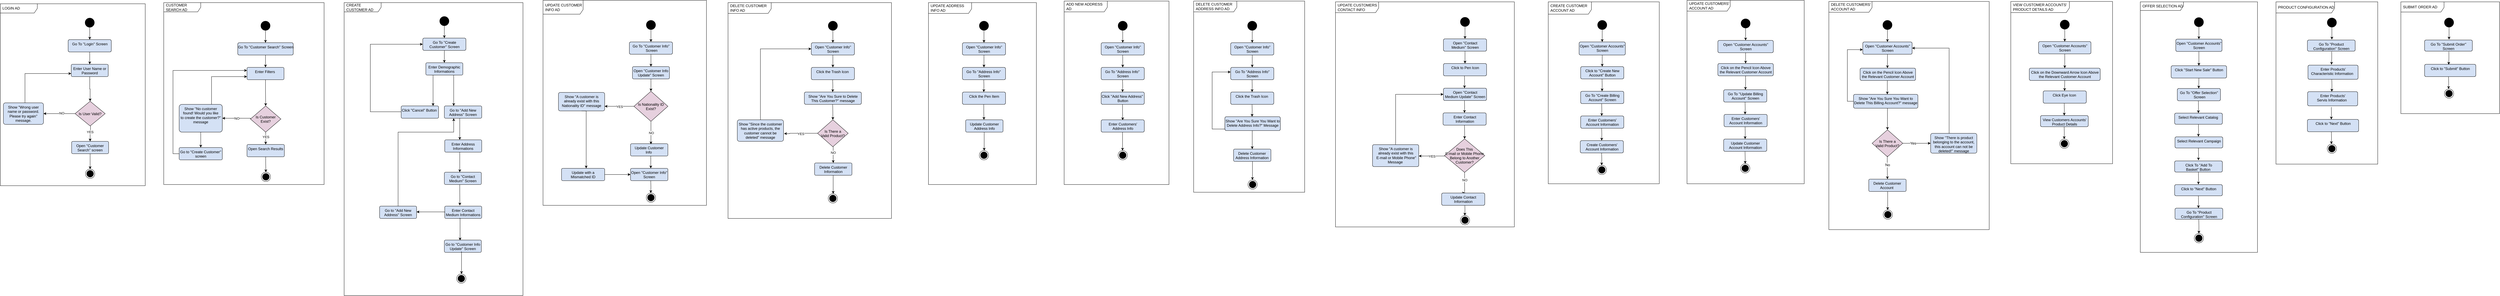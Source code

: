 <mxfile version="20.7.4" type="device" pages="17"><diagram id="iN8PJgAHoGxOQwwsfrN5" name="HEPSİ"><mxGraphModel dx="4300" dy="1743" grid="1" gridSize="10" guides="1" tooltips="1" connect="1" arrows="1" fold="1" page="1" pageScale="1" pageWidth="850" pageHeight="1100" math="0" shadow="0"><root><mxCell id="0"/><mxCell id="1" parent="0"/><mxCell id="Uq5S3H07U85wdNqPWb-I-1" value="LOGIN AD" style="shape=umlFrame;whiteSpace=wrap;html=1;width=120;height=30;boundedLbl=1;verticalAlign=middle;align=left;spacingLeft=5;" parent="1" vertex="1"><mxGeometry x="80" y="71.25" width="470" height="590" as="geometry"/></mxCell><mxCell id="Uq5S3H07U85wdNqPWb-I-2" value="" style="ellipse;html=1;shape=endState;fillColor=strokeColor;" parent="1" vertex="1"><mxGeometry x="356.25" y="607.5" width="30" height="30" as="geometry"/></mxCell><mxCell id="Uq5S3H07U85wdNqPWb-I-3" value="" style="edgeStyle=orthogonalEdgeStyle;rounded=0;orthogonalLoop=1;jettySize=auto;html=1;" parent="1" source="Uq5S3H07U85wdNqPWb-I-4" target="Uq5S3H07U85wdNqPWb-I-6" edge="1"><mxGeometry relative="1" as="geometry"/></mxCell><mxCell id="Uq5S3H07U85wdNqPWb-I-4" value="" style="ellipse;fillColor=strokeColor;" parent="1" vertex="1"><mxGeometry x="355" y="117.5" width="30" height="30" as="geometry"/></mxCell><mxCell id="Uq5S3H07U85wdNqPWb-I-5" value="" style="edgeStyle=orthogonalEdgeStyle;rounded=0;orthogonalLoop=1;jettySize=auto;html=1;" parent="1" source="Uq5S3H07U85wdNqPWb-I-6" target="Uq5S3H07U85wdNqPWb-I-8" edge="1"><mxGeometry relative="1" as="geometry"/></mxCell><mxCell id="Uq5S3H07U85wdNqPWb-I-6" value="Go To ''Login'' Screen" style="html=1;align=center;verticalAlign=top;rounded=1;absoluteArcSize=1;arcSize=10;dashed=0;fillColor=#D4E1F5;" parent="1" vertex="1"><mxGeometry x="300" y="187.5" width="140" height="40" as="geometry"/></mxCell><mxCell id="Uq5S3H07U85wdNqPWb-I-7" value="" style="edgeStyle=orthogonalEdgeStyle;rounded=0;orthogonalLoop=1;jettySize=auto;html=1;entryX=0.5;entryY=0;entryDx=0;entryDy=0;exitX=0.5;exitY=1;exitDx=0;exitDy=0;" parent="1" source="Uq5S3H07U85wdNqPWb-I-8" target="Uq5S3H07U85wdNqPWb-I-11" edge="1"><mxGeometry relative="1" as="geometry"><mxPoint x="370" y="377.5" as="targetPoint"/><mxPoint x="371" y="317.5" as="sourcePoint"/><Array as="points"><mxPoint x="370" y="347.5"/><mxPoint x="371" y="347.5"/></Array></mxGeometry></mxCell><mxCell id="Uq5S3H07U85wdNqPWb-I-8" value="&lt;span style=&quot;&quot;&gt;Enter User Name or Password&lt;/span&gt;" style="whiteSpace=wrap;html=1;verticalAlign=top;rounded=1;arcSize=10;dashed=0;fillColor=#D4E1F5;" parent="1" vertex="1"><mxGeometry x="310" y="267.5" width="120" height="40" as="geometry"/></mxCell><mxCell id="Uq5S3H07U85wdNqPWb-I-9" value="" style="edgeStyle=orthogonalEdgeStyle;rounded=0;orthogonalLoop=1;jettySize=auto;html=1;" parent="1" source="Uq5S3H07U85wdNqPWb-I-11" target="Uq5S3H07U85wdNqPWb-I-13" edge="1"><mxGeometry relative="1" as="geometry"/></mxCell><mxCell id="Uq5S3H07U85wdNqPWb-I-10" value="NO" style="edgeLabel;html=1;align=center;verticalAlign=middle;resizable=0;points=[];" parent="Uq5S3H07U85wdNqPWb-I-9" vertex="1" connectable="0"><mxGeometry x="-0.156" y="-2" relative="1" as="geometry"><mxPoint as="offset"/></mxGeometry></mxCell><mxCell id="Uq5S3H07U85wdNqPWb-I-11" value="Is User Valid?" style="rhombus;fillColor=#E6D0DE;" parent="1" vertex="1"><mxGeometry x="322.5" y="387.5" width="97.5" height="80" as="geometry"/></mxCell><mxCell id="Uq5S3H07U85wdNqPWb-I-12" value="" style="edgeStyle=orthogonalEdgeStyle;rounded=0;orthogonalLoop=1;jettySize=auto;html=1;" parent="1" source="Uq5S3H07U85wdNqPWb-I-13" edge="1"><mxGeometry relative="1" as="geometry"><mxPoint x="310" y="297.5" as="targetPoint"/><Array as="points"><mxPoint x="160" y="297.5"/></Array></mxGeometry></mxCell><mxCell id="Uq5S3H07U85wdNqPWb-I-13" value="&lt;span style=&quot;&quot;&gt;Show ''Wrong user name or password. Please try again'' message.&lt;/span&gt;" style="whiteSpace=wrap;html=1;verticalAlign=top;rounded=1;arcSize=10;dashed=0;fillColor=#D4E1F5;" parent="1" vertex="1"><mxGeometry x="90" y="392.5" width="130" height="70" as="geometry"/></mxCell><mxCell id="Uq5S3H07U85wdNqPWb-I-14" value="Open ''Customer Search'' screen" style="whiteSpace=wrap;html=1;verticalAlign=top;rounded=1;arcSize=10;dashed=0;fillColor=#D4E1F5;" parent="1" vertex="1"><mxGeometry x="311.25" y="517.5" width="120" height="40" as="geometry"/></mxCell><mxCell id="Uq5S3H07U85wdNqPWb-I-15" value="" style="edgeStyle=orthogonalEdgeStyle;rounded=0;orthogonalLoop=1;jettySize=auto;html=1;entryX=0.5;entryY=0;entryDx=0;entryDy=0;exitX=0.5;exitY=1;exitDx=0;exitDy=0;" parent="1" source="Uq5S3H07U85wdNqPWb-I-14" target="Uq5S3H07U85wdNqPWb-I-2" edge="1"><mxGeometry relative="1" as="geometry"><mxPoint x="381.25" y="477.5" as="sourcePoint"/><mxPoint x="381.25" y="527.5" as="targetPoint"/></mxGeometry></mxCell><mxCell id="Uq5S3H07U85wdNqPWb-I-16" value="CUSTOMER SEARCH AD" style="shape=umlFrame;whiteSpace=wrap;html=1;width=120;height=30;boundedLbl=1;verticalAlign=middle;align=left;spacingLeft=5;" parent="1" vertex="1"><mxGeometry x="610" y="67.5" width="520" height="590" as="geometry"/></mxCell><mxCell id="Uq5S3H07U85wdNqPWb-I-17" value="" style="ellipse;html=1;shape=endState;fillColor=strokeColor;" parent="1" vertex="1"><mxGeometry x="926.25" y="617.5" width="30" height="30" as="geometry"/></mxCell><mxCell id="Uq5S3H07U85wdNqPWb-I-18" value="" style="edgeStyle=orthogonalEdgeStyle;rounded=0;orthogonalLoop=1;jettySize=auto;html=1;" parent="1" source="Uq5S3H07U85wdNqPWb-I-19" target="Uq5S3H07U85wdNqPWb-I-21" edge="1"><mxGeometry relative="1" as="geometry"/></mxCell><mxCell id="Uq5S3H07U85wdNqPWb-I-19" value="" style="ellipse;fillColor=strokeColor;" parent="1" vertex="1"><mxGeometry x="925" y="127.5" width="30" height="30" as="geometry"/></mxCell><mxCell id="Uq5S3H07U85wdNqPWb-I-20" value="" style="edgeStyle=orthogonalEdgeStyle;rounded=0;orthogonalLoop=1;jettySize=auto;html=1;" parent="1" source="Uq5S3H07U85wdNqPWb-I-21" target="Uq5S3H07U85wdNqPWb-I-23" edge="1"><mxGeometry relative="1" as="geometry"/></mxCell><mxCell id="Uq5S3H07U85wdNqPWb-I-21" value="Go To ''Customer Search'' Screen" style="html=1;align=center;verticalAlign=top;rounded=1;absoluteArcSize=1;arcSize=10;dashed=0;fillColor=#D4E1F5;" parent="1" vertex="1"><mxGeometry x="850" y="197.5" width="180" height="40" as="geometry"/></mxCell><mxCell id="Uq5S3H07U85wdNqPWb-I-22" value="" style="edgeStyle=orthogonalEdgeStyle;rounded=0;orthogonalLoop=1;jettySize=auto;html=1;entryX=0.5;entryY=0;entryDx=0;entryDy=0;" parent="1" source="Uq5S3H07U85wdNqPWb-I-23" target="Uq5S3H07U85wdNqPWb-I-25" edge="1"><mxGeometry relative="1" as="geometry"><mxPoint x="940" y="387.5" as="targetPoint"/><Array as="points"><mxPoint x="940" y="357.5"/><mxPoint x="941" y="357.5"/></Array></mxGeometry></mxCell><mxCell id="Uq5S3H07U85wdNqPWb-I-23" value="&lt;span style=&quot;&quot;&gt;Enter Filters&amp;nbsp;&lt;/span&gt;" style="whiteSpace=wrap;html=1;verticalAlign=top;rounded=1;arcSize=10;dashed=0;fillColor=#D4E1F5;" parent="1" vertex="1"><mxGeometry x="880" y="277.5" width="120" height="40" as="geometry"/></mxCell><mxCell id="Uq5S3H07U85wdNqPWb-I-24" value="NO" style="edgeStyle=orthogonalEdgeStyle;rounded=0;orthogonalLoop=1;jettySize=auto;html=1;exitX=0;exitY=0.5;exitDx=0;exitDy=0;entryX=1;entryY=0.5;entryDx=0;entryDy=0;" parent="1" source="Uq5S3H07U85wdNqPWb-I-25" target="Uq5S3H07U85wdNqPWb-I-26" edge="1"><mxGeometry relative="1" as="geometry"><Array as="points"><mxPoint x="850" y="442.5"/><mxPoint x="850" y="442.5"/></Array></mxGeometry></mxCell><mxCell id="Uq5S3H07U85wdNqPWb-I-25" value="Is Customer &#10;Exist?" style="rhombus;fillColor=#E6D0DE;" parent="1" vertex="1"><mxGeometry x="891.25" y="402.5" width="98.75" height="85" as="geometry"/></mxCell><mxCell id="Uq5S3H07U85wdNqPWb-I-26" value="&lt;span style=&quot;&quot;&gt;Show ''No customer found! Would you like &lt;br&gt;to create the customer?'' message&lt;/span&gt;" style="whiteSpace=wrap;html=1;verticalAlign=top;rounded=1;arcSize=10;dashed=0;fillColor=#D4E1F5;" parent="1" vertex="1"><mxGeometry x="660" y="397.5" width="140" height="90" as="geometry"/></mxCell><mxCell id="Uq5S3H07U85wdNqPWb-I-27" value="&lt;span style=&quot;&quot;&gt;Open Search Results&lt;/span&gt;" style="whiteSpace=wrap;html=1;verticalAlign=top;rounded=1;arcSize=10;dashed=0;fillColor=#D4E1F5;" parent="1" vertex="1"><mxGeometry x="880" y="527.5" width="121.25" height="40" as="geometry"/></mxCell><mxCell id="Uq5S3H07U85wdNqPWb-I-28" value="" style="edgeStyle=orthogonalEdgeStyle;rounded=0;orthogonalLoop=1;jettySize=auto;html=1;entryX=0.5;entryY=0;entryDx=0;entryDy=0;exitX=0.5;exitY=1;exitDx=0;exitDy=0;" parent="1" source="Uq5S3H07U85wdNqPWb-I-27" target="Uq5S3H07U85wdNqPWb-I-17" edge="1"><mxGeometry relative="1" as="geometry"><mxPoint x="951.25" y="487.5" as="sourcePoint"/><mxPoint x="951.25" y="537.5" as="targetPoint"/><Array as="points"><mxPoint x="941" y="587.5"/><mxPoint x="941" y="587.5"/></Array></mxGeometry></mxCell><mxCell id="Uq5S3H07U85wdNqPWb-I-29" value="" style="edgeStyle=orthogonalEdgeStyle;rounded=0;orthogonalLoop=1;jettySize=auto;html=1;entryX=0;entryY=0.25;entryDx=0;entryDy=0;exitX=0;exitY=0.5;exitDx=0;exitDy=0;" parent="1" source="Uq5S3H07U85wdNqPWb-I-30" target="Uq5S3H07U85wdNqPWb-I-23" edge="1"><mxGeometry relative="1" as="geometry"/></mxCell><mxCell id="Uq5S3H07U85wdNqPWb-I-30" value="Go to ''Create Customer''&lt;br&gt;screen" style="whiteSpace=wrap;html=1;verticalAlign=top;rounded=1;arcSize=10;dashed=0;fillColor=#D4E1F5;" parent="1" vertex="1"><mxGeometry x="660" y="537.5" width="140" height="40" as="geometry"/></mxCell><mxCell id="Uq5S3H07U85wdNqPWb-I-31" value="CREATE CUSTOMER AD" style="shape=umlFrame;whiteSpace=wrap;html=1;width=120;height=30;boundedLbl=1;verticalAlign=middle;align=left;spacingLeft=5;" parent="1" vertex="1"><mxGeometry x="1195" y="67.5" width="580" height="950" as="geometry"/></mxCell><mxCell id="Uq5S3H07U85wdNqPWb-I-32" value="" style="ellipse;html=1;shape=endState;fillColor=strokeColor;" parent="1" vertex="1"><mxGeometry x="1560" y="947.5" width="30" height="30" as="geometry"/></mxCell><mxCell id="Uq5S3H07U85wdNqPWb-I-33" value="" style="edgeStyle=orthogonalEdgeStyle;rounded=0;orthogonalLoop=1;jettySize=auto;html=1;" parent="1" source="Uq5S3H07U85wdNqPWb-I-34" target="Uq5S3H07U85wdNqPWb-I-36" edge="1"><mxGeometry relative="1" as="geometry"/></mxCell><mxCell id="Uq5S3H07U85wdNqPWb-I-34" value="" style="ellipse;fillColor=strokeColor;" parent="1" vertex="1"><mxGeometry x="1505" y="112.5" width="30" height="30" as="geometry"/></mxCell><mxCell id="Uq5S3H07U85wdNqPWb-I-35" value="" style="edgeStyle=orthogonalEdgeStyle;rounded=0;orthogonalLoop=1;jettySize=auto;html=1;" parent="1" source="Uq5S3H07U85wdNqPWb-I-36" target="Uq5S3H07U85wdNqPWb-I-37" edge="1"><mxGeometry relative="1" as="geometry"/></mxCell><mxCell id="Uq5S3H07U85wdNqPWb-I-36" value="Go To ''Create&lt;br&gt;Customer'' Screen" style="html=1;align=center;verticalAlign=top;rounded=1;absoluteArcSize=1;arcSize=10;dashed=0;fillColor=#D4E1F5;" parent="1" vertex="1"><mxGeometry x="1450" y="182.5" width="140" height="40" as="geometry"/></mxCell><mxCell id="Uq5S3H07U85wdNqPWb-I-37" value="&lt;span style=&quot;&quot;&gt;Enter Demographic Informations&lt;/span&gt;" style="whiteSpace=wrap;html=1;verticalAlign=top;rounded=1;arcSize=10;dashed=0;fillColor=#D4E1F5;" parent="1" vertex="1"><mxGeometry x="1460" y="262.5" width="120" height="40" as="geometry"/></mxCell><mxCell id="Uq5S3H07U85wdNqPWb-I-38" value="" style="rounded=0;orthogonalLoop=1;jettySize=auto;html=1;exitX=0.75;exitY=0;exitDx=0;exitDy=0;entryX=0;entryY=0.75;entryDx=0;entryDy=0;startArrow=none;" parent="1" source="Uq5S3H07U85wdNqPWb-I-26" target="Uq5S3H07U85wdNqPWb-I-23" edge="1"><mxGeometry relative="1" as="geometry"><mxPoint x="760.625" y="392.5" as="targetPoint"/><mxPoint x="740" y="317.5" as="sourcePoint"/><Array as="points"><mxPoint x="765" y="307.5"/></Array></mxGeometry></mxCell><mxCell id="Uq5S3H07U85wdNqPWb-I-39" value="" style="edgeStyle=orthogonalEdgeStyle;rounded=0;orthogonalLoop=1;jettySize=auto;html=1;entryX=0.5;entryY=0;entryDx=0;entryDy=0;exitX=0.5;exitY=1;exitDx=0;exitDy=0;" parent="1" source="Uq5S3H07U85wdNqPWb-I-25" target="Uq5S3H07U85wdNqPWb-I-27" edge="1"><mxGeometry relative="1" as="geometry"><mxPoint x="1030.625" y="567.5" as="targetPoint"/><mxPoint x="1030" y="482.5" as="sourcePoint"/><Array as="points"><mxPoint x="941" y="522.5"/><mxPoint x="941" y="527.5"/></Array></mxGeometry></mxCell><mxCell id="Uq5S3H07U85wdNqPWb-I-40" value="YES" style="edgeLabel;html=1;align=center;verticalAlign=middle;resizable=0;points=[];" parent="Uq5S3H07U85wdNqPWb-I-39" vertex="1" connectable="0"><mxGeometry x="-0.338" relative="1" as="geometry"><mxPoint y="2" as="offset"/></mxGeometry></mxCell><mxCell id="Uq5S3H07U85wdNqPWb-I-41" value="" style="edgeStyle=orthogonalEdgeStyle;rounded=0;orthogonalLoop=1;jettySize=auto;html=1;entryX=0.5;entryY=0;entryDx=0;entryDy=0;exitX=0.5;exitY=1;exitDx=0;exitDy=0;" parent="1" source="Uq5S3H07U85wdNqPWb-I-26" target="Uq5S3H07U85wdNqPWb-I-30" edge="1"><mxGeometry relative="1" as="geometry"><mxPoint x="950.625" y="537.5" as="targetPoint"/><mxPoint x="950.625" y="497.5" as="sourcePoint"/><Array as="points"><mxPoint x="730" y="527.5"/><mxPoint x="730" y="527.5"/></Array></mxGeometry></mxCell><mxCell id="Uq5S3H07U85wdNqPWb-I-42" value="Go to ''Add New Address'' Screen" style="whiteSpace=wrap;html=1;verticalAlign=top;rounded=1;arcSize=10;dashed=0;fillColor=#D4E1F5;" parent="1" vertex="1"><mxGeometry x="1520.01" y="402.5" width="121.25" height="40" as="geometry"/></mxCell><mxCell id="Uq5S3H07U85wdNqPWb-I-43" value="&lt;span style=&quot;&quot;&gt;Enter Address Informations&lt;/span&gt;" style="whiteSpace=wrap;html=1;verticalAlign=top;rounded=1;arcSize=10;dashed=0;fillColor=#D4E1F5;" parent="1" vertex="1"><mxGeometry x="1521.26" y="512.5" width="120" height="40" as="geometry"/></mxCell><mxCell id="Uq5S3H07U85wdNqPWb-I-44" value="" style="edgeStyle=orthogonalEdgeStyle;rounded=0;orthogonalLoop=1;jettySize=auto;html=1;exitX=0.75;exitY=1;exitDx=0;exitDy=0;" parent="1" edge="1"><mxGeometry relative="1" as="geometry"><mxPoint x="1570" y="512.5" as="targetPoint"/><Array as="points"><mxPoint x="1570" y="464.5"/></Array><mxPoint x="1570" y="442.5" as="sourcePoint"/></mxGeometry></mxCell><mxCell id="Uq5S3H07U85wdNqPWb-I-45" value="" style="edgeStyle=orthogonalEdgeStyle;rounded=0;orthogonalLoop=1;jettySize=auto;html=1;exitX=0.75;exitY=1;exitDx=0;exitDy=0;" parent="1" edge="1"><mxGeometry relative="1" as="geometry"><mxPoint x="1570" y="617.5" as="targetPoint"/><Array as="points"><mxPoint x="1570" y="574.5"/></Array><mxPoint x="1570" y="552.5" as="sourcePoint"/></mxGeometry></mxCell><mxCell id="Uq5S3H07U85wdNqPWb-I-46" value="&lt;span style=&quot;&quot;&gt;Go to ''Contact Medium'' Screen&lt;/span&gt;" style="whiteSpace=wrap;html=1;verticalAlign=top;rounded=1;arcSize=10;dashed=0;fillColor=#D4E1F5;" parent="1" vertex="1"><mxGeometry x="1520" y="617.5" width="120" height="40" as="geometry"/></mxCell><mxCell id="Uq5S3H07U85wdNqPWb-I-47" value="&lt;span style=&quot;&quot;&gt;Enter Contact Medium Informations&lt;/span&gt;" style="whiteSpace=wrap;html=1;verticalAlign=top;rounded=1;arcSize=10;dashed=0;fillColor=#D4E1F5;" parent="1" vertex="1"><mxGeometry x="1521.26" y="727.5" width="120" height="40" as="geometry"/></mxCell><mxCell id="Uq5S3H07U85wdNqPWb-I-48" value="" style="edgeStyle=orthogonalEdgeStyle;rounded=0;orthogonalLoop=1;jettySize=auto;html=1;exitX=0.75;exitY=1;exitDx=0;exitDy=0;entryX=0.409;entryY=-0.054;entryDx=0;entryDy=0;entryPerimeter=0;" parent="1" target="Uq5S3H07U85wdNqPWb-I-47" edge="1"><mxGeometry relative="1" as="geometry"><mxPoint x="1570" y="722.5" as="targetPoint"/><Array as="points"><mxPoint x="1570" y="679.5"/></Array><mxPoint x="1570" y="657.5" as="sourcePoint"/></mxGeometry></mxCell><mxCell id="Uq5S3H07U85wdNqPWb-I-49" value="" style="edgeStyle=orthogonalEdgeStyle;rounded=0;orthogonalLoop=1;jettySize=auto;html=1;exitX=0;exitY=0.5;exitDx=0;exitDy=0;entryX=1;entryY=0.5;entryDx=0;entryDy=0;" parent="1" edge="1"><mxGeometry relative="1" as="geometry"><mxPoint x="1521.25" y="748.75" as="sourcePoint"/><mxPoint x="1430" y="746.25" as="targetPoint"/><Array as="points"><mxPoint x="1480" y="746.25"/><mxPoint x="1480" y="746.25"/></Array></mxGeometry></mxCell><mxCell id="Uq5S3H07U85wdNqPWb-I-50" value="" style="edgeStyle=orthogonalEdgeStyle;rounded=0;orthogonalLoop=1;jettySize=auto;html=1;exitX=0.403;exitY=0.979;exitDx=0;exitDy=0;entryX=0.425;entryY=0.029;entryDx=0;entryDy=0;entryPerimeter=0;exitPerimeter=0;" parent="1" source="Uq5S3H07U85wdNqPWb-I-47" target="Uq5S3H07U85wdNqPWb-I-53" edge="1"><mxGeometry relative="1" as="geometry"><mxPoint x="1571" y="832.5" as="targetPoint"/><mxPoint x="1570.625" y="787.5" as="sourcePoint"/><Array as="points"><mxPoint x="1571" y="766.5"/></Array></mxGeometry></mxCell><mxCell id="Uq5S3H07U85wdNqPWb-I-51" value="&lt;span style=&quot;&quot;&gt;Go to ''Add New Address'' Screen&lt;/span&gt;" style="whiteSpace=wrap;html=1;verticalAlign=top;rounded=1;arcSize=10;dashed=0;fillColor=#D4E1F5;" parent="1" vertex="1"><mxGeometry x="1310" y="727.5" width="120" height="40" as="geometry"/></mxCell><mxCell id="Uq5S3H07U85wdNqPWb-I-52" value="" style="edgeStyle=orthogonalEdgeStyle;rounded=0;orthogonalLoop=1;jettySize=auto;html=1;entryX=0.25;entryY=1;entryDx=0;entryDy=0;exitX=0.5;exitY=0;exitDx=0;exitDy=0;" parent="1" source="Uq5S3H07U85wdNqPWb-I-51" target="Uq5S3H07U85wdNqPWb-I-42" edge="1"><mxGeometry relative="1" as="geometry"><mxPoint x="1190" y="727.5" as="sourcePoint"/><mxPoint x="1410" y="467.5" as="targetPoint"/><Array as="points"><mxPoint x="1370" y="487.5"/><mxPoint x="1550" y="487.5"/></Array></mxGeometry></mxCell><mxCell id="Uq5S3H07U85wdNqPWb-I-53" value="Go to ''Customer Info Update'' Screen" style="whiteSpace=wrap;html=1;verticalAlign=top;rounded=1;arcSize=10;dashed=0;fillColor=#D4E1F5;" parent="1" vertex="1"><mxGeometry x="1520" y="837.5" width="120" height="40" as="geometry"/></mxCell><mxCell id="Uq5S3H07U85wdNqPWb-I-54" value="" style="edgeStyle=orthogonalEdgeStyle;rounded=0;orthogonalLoop=1;jettySize=auto;html=1;exitX=0.403;exitY=0.979;exitDx=0;exitDy=0;entryX=0.425;entryY=0.029;entryDx=0;entryDy=0;entryPerimeter=0;exitPerimeter=0;" parent="1" edge="1"><mxGeometry relative="1" as="geometry"><mxPoint x="1575.69" y="947.5" as="targetPoint"/><mxPoint x="1574.31" y="875.5" as="sourcePoint"/><Array as="points"><mxPoint x="1575.69" y="875.34"/></Array></mxGeometry></mxCell><mxCell id="Uq5S3H07U85wdNqPWb-I-55" value="" style="edgeStyle=orthogonalEdgeStyle;rounded=0;orthogonalLoop=1;jettySize=auto;html=1;exitX=0;exitY=0.5;exitDx=0;exitDy=0;entryX=0;entryY=0.5;entryDx=0;entryDy=0;" parent="1" source="Uq5S3H07U85wdNqPWb-I-229" target="Uq5S3H07U85wdNqPWb-I-36" edge="1"><mxGeometry relative="1" as="geometry"><mxPoint x="1280.155" y="237.5" as="targetPoint"/><Array as="points"><mxPoint x="1280" y="421.5"/><mxPoint x="1280" y="202.5"/></Array><mxPoint x="1290.625" y="241.25" as="sourcePoint"/></mxGeometry></mxCell><mxCell id="Uq5S3H07U85wdNqPWb-I-56" value="UPDATE CUSTOMER INFO AD" style="shape=umlFrame;whiteSpace=wrap;html=1;width=130;height=45;boundedLbl=1;verticalAlign=middle;align=left;spacingLeft=5;" parent="1" vertex="1"><mxGeometry x="1840" y="60" width="530" height="665" as="geometry"/></mxCell><mxCell id="Uq5S3H07U85wdNqPWb-I-57" value="" style="ellipse;html=1;shape=endState;fillColor=strokeColor;" parent="1" vertex="1"><mxGeometry x="2175" y="685" width="30" height="30" as="geometry"/></mxCell><mxCell id="Uq5S3H07U85wdNqPWb-I-58" value="" style="edgeStyle=orthogonalEdgeStyle;rounded=0;orthogonalLoop=1;jettySize=auto;html=1;" parent="1" source="Uq5S3H07U85wdNqPWb-I-59" target="Uq5S3H07U85wdNqPWb-I-61" edge="1"><mxGeometry relative="1" as="geometry"/></mxCell><mxCell id="Uq5S3H07U85wdNqPWb-I-59" value="" style="ellipse;fillColor=strokeColor;" parent="1" vertex="1"><mxGeometry x="2175" y="125" width="30" height="30" as="geometry"/></mxCell><mxCell id="Uq5S3H07U85wdNqPWb-I-60" value="" style="edgeStyle=orthogonalEdgeStyle;rounded=0;orthogonalLoop=1;jettySize=auto;html=1;" parent="1" source="Uq5S3H07U85wdNqPWb-I-61" target="Uq5S3H07U85wdNqPWb-I-63" edge="1"><mxGeometry relative="1" as="geometry"/></mxCell><mxCell id="Uq5S3H07U85wdNqPWb-I-61" value="Go To ''Customer Info''&lt;br&gt;&amp;nbsp;Screen" style="html=1;align=center;verticalAlign=top;rounded=1;absoluteArcSize=1;arcSize=10;dashed=0;fillColor=#D4E1F5;" parent="1" vertex="1"><mxGeometry x="2120" y="195" width="140" height="40" as="geometry"/></mxCell><mxCell id="Uq5S3H07U85wdNqPWb-I-62" value="" style="edgeStyle=orthogonalEdgeStyle;rounded=0;orthogonalLoop=1;jettySize=auto;html=1;" parent="1" source="Uq5S3H07U85wdNqPWb-I-63" edge="1"><mxGeometry relative="1" as="geometry"><mxPoint x="2190" y="355" as="targetPoint"/><Array as="points"><mxPoint x="2190" y="355"/><mxPoint x="2190" y="355"/></Array></mxGeometry></mxCell><mxCell id="Uq5S3H07U85wdNqPWb-I-63" value="Open ''Customer Info Update'' Screen" style="whiteSpace=wrap;html=1;verticalAlign=top;rounded=1;arcSize=10;dashed=0;fillColor=#D4E1F5;" parent="1" vertex="1"><mxGeometry x="2130" y="275" width="120" height="40" as="geometry"/></mxCell><mxCell id="Uq5S3H07U85wdNqPWb-I-64" value="" style="edgeStyle=orthogonalEdgeStyle;rounded=0;orthogonalLoop=1;jettySize=auto;html=1;exitX=0;exitY=0.5;exitDx=0;exitDy=0;entryX=1;entryY=0.75;entryDx=0;entryDy=0;" parent="1" source="Uq5S3H07U85wdNqPWb-I-66" target="Uq5S3H07U85wdNqPWb-I-67" edge="1"><mxGeometry relative="1" as="geometry"><Array as="points"/></mxGeometry></mxCell><mxCell id="Uq5S3H07U85wdNqPWb-I-65" value="YES" style="edgeLabel;html=1;align=center;verticalAlign=middle;resizable=0;points=[];" parent="Uq5S3H07U85wdNqPWb-I-64" vertex="1" connectable="0"><mxGeometry x="-0.01" y="1" relative="1" as="geometry"><mxPoint as="offset"/></mxGeometry></mxCell><mxCell id="Uq5S3H07U85wdNqPWb-I-66" value="Is Nationality ID &#10;Exist?" style="rhombus;fillColor=#E6D0DE;" parent="1" vertex="1"><mxGeometry x="2135" y="355" width="110" height="97.5" as="geometry"/></mxCell><mxCell id="Uq5S3H07U85wdNqPWb-I-67" value="Show &quot;A customer is already exist with this Nationality ID&quot; message" style="whiteSpace=wrap;html=1;verticalAlign=top;rounded=1;arcSize=10;dashed=0;fillColor=#D4E1F5;" parent="1" vertex="1"><mxGeometry x="1890" y="358.75" width="150" height="60" as="geometry"/></mxCell><mxCell id="Uq5S3H07U85wdNqPWb-I-68" value="&lt;span style=&quot;&quot;&gt;Open ''Customer Info'' Screen&lt;/span&gt;" style="whiteSpace=wrap;html=1;verticalAlign=top;rounded=1;arcSize=10;dashed=0;fillColor=#D4E1F5;" parent="1" vertex="1"><mxGeometry x="2123.75" y="605" width="121.25" height="40" as="geometry"/></mxCell><mxCell id="Uq5S3H07U85wdNqPWb-I-69" value="Update with a Mismatched ID" style="whiteSpace=wrap;html=1;verticalAlign=top;rounded=1;arcSize=10;dashed=0;fillColor=#D4E1F5;" parent="1" vertex="1"><mxGeometry x="1900" y="605" width="140" height="40" as="geometry"/></mxCell><mxCell id="Uq5S3H07U85wdNqPWb-I-70" value="" style="edgeStyle=orthogonalEdgeStyle;rounded=0;orthogonalLoop=1;jettySize=auto;html=1;exitX=0.5;exitY=1;exitDx=0;exitDy=0;" parent="1" source="Uq5S3H07U85wdNqPWb-I-67" edge="1"><mxGeometry relative="1" as="geometry"><mxPoint x="1980" y="605" as="targetPoint"/><mxPoint x="2200.625" y="495" as="sourcePoint"/><Array as="points"><mxPoint x="1980" y="525"/><mxPoint x="1980" y="525"/></Array></mxGeometry></mxCell><mxCell id="Uq5S3H07U85wdNqPWb-I-71" value="" style="edgeStyle=orthogonalEdgeStyle;rounded=0;orthogonalLoop=1;jettySize=auto;html=1;entryX=0;entryY=0.5;entryDx=0;entryDy=0;exitX=1;exitY=0.5;exitDx=0;exitDy=0;" parent="1" source="Uq5S3H07U85wdNqPWb-I-69" target="Uq5S3H07U85wdNqPWb-I-68" edge="1"><mxGeometry x="-0.964" y="-40" relative="1" as="geometry"><mxPoint x="2060" y="635" as="targetPoint"/><mxPoint x="2060" y="555" as="sourcePoint"/><Array as="points"><mxPoint x="2100" y="625"/><mxPoint x="2100" y="625"/></Array><mxPoint as="offset"/></mxGeometry></mxCell><mxCell id="Uq5S3H07U85wdNqPWb-I-72" value="&lt;font style=&quot;font-size: 12px;&quot;&gt;DELETE CUSTOMER INFO AD&lt;/font&gt;" style="shape=umlFrame;whiteSpace=wrap;html=1;width=140;height=35;boundedLbl=1;verticalAlign=middle;align=left;spacingLeft=5;" parent="1" vertex="1"><mxGeometry x="2440" y="67.5" width="530" height="700" as="geometry"/></mxCell><mxCell id="Uq5S3H07U85wdNqPWb-I-73" value="" style="ellipse;html=1;shape=endState;fillColor=strokeColor;" parent="1" vertex="1"><mxGeometry x="2765" y="687.5" width="30" height="30" as="geometry"/></mxCell><mxCell id="Uq5S3H07U85wdNqPWb-I-74" value="" style="edgeStyle=orthogonalEdgeStyle;rounded=0;orthogonalLoop=1;jettySize=auto;html=1;" parent="1" source="Uq5S3H07U85wdNqPWb-I-75" target="Uq5S3H07U85wdNqPWb-I-77" edge="1"><mxGeometry relative="1" as="geometry"/></mxCell><mxCell id="Uq5S3H07U85wdNqPWb-I-75" value="" style="ellipse;fillColor=strokeColor;" parent="1" vertex="1"><mxGeometry x="2765" y="127.5" width="30" height="30" as="geometry"/></mxCell><mxCell id="Uq5S3H07U85wdNqPWb-I-76" value="" style="edgeStyle=orthogonalEdgeStyle;rounded=0;orthogonalLoop=1;jettySize=auto;html=1;" parent="1" source="Uq5S3H07U85wdNqPWb-I-77" edge="1"><mxGeometry relative="1" as="geometry"><mxPoint x="2780" y="277.5" as="targetPoint"/></mxGeometry></mxCell><mxCell id="Uq5S3H07U85wdNqPWb-I-77" value="Open ''Customer Info''&lt;br&gt;Screen" style="html=1;align=center;verticalAlign=top;rounded=1;absoluteArcSize=1;arcSize=10;dashed=0;fillColor=#D4E1F5;" parent="1" vertex="1"><mxGeometry x="2710" y="197.5" width="140" height="40" as="geometry"/></mxCell><mxCell id="Uq5S3H07U85wdNqPWb-I-78" value="" style="edgeStyle=orthogonalEdgeStyle;rounded=0;orthogonalLoop=1;jettySize=auto;html=1;exitX=0;exitY=0.5;exitDx=0;exitDy=0;entryX=1.012;entryY=0.641;entryDx=0;entryDy=0;entryPerimeter=0;" parent="1" source="Uq5S3H07U85wdNqPWb-I-80" target="Uq5S3H07U85wdNqPWb-I-81" edge="1"><mxGeometry relative="1" as="geometry"><Array as="points"><mxPoint x="2640" y="491.5"/><mxPoint x="2640" y="492.5"/></Array></mxGeometry></mxCell><mxCell id="Uq5S3H07U85wdNqPWb-I-79" value="YES" style="edgeLabel;html=1;align=center;verticalAlign=middle;resizable=0;points=[];" parent="Uq5S3H07U85wdNqPWb-I-78" vertex="1" connectable="0"><mxGeometry x="-0.01" y="1" relative="1" as="geometry"><mxPoint as="offset"/></mxGeometry></mxCell><mxCell id="Uq5S3H07U85wdNqPWb-I-80" value="Is There a &#10;Valid Product?" style="rhombus;fillColor=#E6D0DE;" parent="1" vertex="1"><mxGeometry x="2730.31" y="447.5" width="99.37" height="87.5" as="geometry"/></mxCell><mxCell id="Uq5S3H07U85wdNqPWb-I-81" value="Show &quot;Since the customer has active products, the customer cannot be deleted&quot; message" style="whiteSpace=wrap;html=1;verticalAlign=top;rounded=1;arcSize=10;dashed=0;fillColor=#D4E1F5;" parent="1" vertex="1"><mxGeometry x="2470" y="447.5" width="150" height="70" as="geometry"/></mxCell><mxCell id="Uq5S3H07U85wdNqPWb-I-82" value="&lt;span style=&quot;&quot;&gt;Delete Customer Information&lt;/span&gt;" style="whiteSpace=wrap;html=1;verticalAlign=top;rounded=1;arcSize=10;dashed=0;fillColor=#D4E1F5;" parent="1" vertex="1"><mxGeometry x="2720.63" y="587.5" width="121.25" height="40" as="geometry"/></mxCell><mxCell id="Uq5S3H07U85wdNqPWb-I-83" value="" style="edgeStyle=orthogonalEdgeStyle;rounded=0;orthogonalLoop=1;jettySize=auto;html=1;entryX=0.5;entryY=0;entryDx=0;entryDy=0;exitX=0.5;exitY=1;exitDx=0;exitDy=0;" parent="1" source="Uq5S3H07U85wdNqPWb-I-80" target="Uq5S3H07U85wdNqPWb-I-82" edge="1"><mxGeometry relative="1" as="geometry"><mxPoint x="2870.625" y="617.5" as="targetPoint"/><mxPoint x="2870" y="532.5" as="sourcePoint"/><Array as="points"><mxPoint x="2781" y="572.5"/><mxPoint x="2781" y="577.5"/></Array></mxGeometry></mxCell><mxCell id="Uq5S3H07U85wdNqPWb-I-84" value="NO" style="edgeLabel;html=1;align=center;verticalAlign=middle;resizable=0;points=[];" parent="Uq5S3H07U85wdNqPWb-I-83" vertex="1" connectable="0"><mxGeometry x="-0.338" relative="1" as="geometry"><mxPoint y="2" as="offset"/></mxGeometry></mxCell><mxCell id="Uq5S3H07U85wdNqPWb-I-85" value="" style="edgeStyle=orthogonalEdgeStyle;rounded=0;orthogonalLoop=1;jettySize=auto;html=1;" parent="1" edge="1"><mxGeometry x="1" y="110" relative="1" as="geometry"><mxPoint x="2781" y="687.5" as="targetPoint"/><Array as="points"><mxPoint x="2780.95" y="687.5"/><mxPoint x="2780.95" y="687.5"/></Array><mxPoint x="2780.95" y="627.5" as="sourcePoint"/><mxPoint y="10" as="offset"/></mxGeometry></mxCell><mxCell id="Uq5S3H07U85wdNqPWb-I-86" value="" style="edgeStyle=orthogonalEdgeStyle;rounded=0;orthogonalLoop=1;jettySize=auto;html=1;entryX=0;entryY=0.5;entryDx=0;entryDy=0;exitX=0.5;exitY=0;exitDx=0;exitDy=0;" parent="1" source="Uq5S3H07U85wdNqPWb-I-81" target="Uq5S3H07U85wdNqPWb-I-77" edge="1"><mxGeometry x="-0.478" y="120" relative="1" as="geometry"><mxPoint x="2595.0" y="262.5" as="targetPoint"/><mxPoint x="2570.0" y="192.5" as="sourcePoint"/><Array as="points"><mxPoint x="2545" y="217.5"/></Array><mxPoint x="-120" y="-120" as="offset"/></mxGeometry></mxCell><mxCell id="Uq5S3H07U85wdNqPWb-I-87" value="Click the Trash Icon&amp;nbsp;" style="html=1;align=center;verticalAlign=top;rounded=1;absoluteArcSize=1;arcSize=10;dashed=0;fillColor=#D4E1F5;" parent="1" vertex="1"><mxGeometry x="2710" y="277.5" width="140" height="40" as="geometry"/></mxCell><mxCell id="Uq5S3H07U85wdNqPWb-I-88" value="Show ''Are You Sure to Delete &lt;br&gt;This Customer?'' message" style="html=1;align=center;verticalAlign=top;rounded=1;absoluteArcSize=1;arcSize=10;dashed=0;fillColor=#D4E1F5;" parent="1" vertex="1"><mxGeometry x="2687.5" y="357.5" width="184.99" height="40" as="geometry"/></mxCell><mxCell id="Uq5S3H07U85wdNqPWb-I-89" value="" style="edgeStyle=orthogonalEdgeStyle;rounded=0;orthogonalLoop=1;jettySize=auto;html=1;" parent="1" edge="1"><mxGeometry relative="1" as="geometry"><mxPoint x="2779.36" y="317.5" as="sourcePoint"/><mxPoint x="2779.36" y="357.5" as="targetPoint"/></mxGeometry></mxCell><mxCell id="Uq5S3H07U85wdNqPWb-I-90" value="" style="edgeStyle=orthogonalEdgeStyle;rounded=0;orthogonalLoop=1;jettySize=auto;html=1;entryX=0.5;entryY=0;entryDx=0;entryDy=0;" parent="1" target="Uq5S3H07U85wdNqPWb-I-80" edge="1"><mxGeometry relative="1" as="geometry"><mxPoint x="2779.36" y="397.5" as="sourcePoint"/><mxPoint x="2779.36" y="437.5" as="targetPoint"/></mxGeometry></mxCell><mxCell id="Uq5S3H07U85wdNqPWb-I-91" value="&lt;font style=&quot;font-size: 12px;&quot;&gt;UPDATE ADDRESS INFO AD&lt;/font&gt;" style="shape=umlFrame;whiteSpace=wrap;html=1;width=140;height=35;boundedLbl=1;verticalAlign=middle;align=left;spacingLeft=5;" parent="1" vertex="1"><mxGeometry x="3090" y="67.5" width="350" height="590" as="geometry"/></mxCell><mxCell id="Uq5S3H07U85wdNqPWb-I-92" value="" style="ellipse;html=1;shape=endState;fillColor=strokeColor;" parent="1" vertex="1"><mxGeometry x="3255" y="547.5" width="30" height="30" as="geometry"/></mxCell><mxCell id="Uq5S3H07U85wdNqPWb-I-93" value="" style="edgeStyle=orthogonalEdgeStyle;rounded=0;orthogonalLoop=1;jettySize=auto;html=1;" parent="1" source="Uq5S3H07U85wdNqPWb-I-94" target="Uq5S3H07U85wdNqPWb-I-96" edge="1"><mxGeometry relative="1" as="geometry"/></mxCell><mxCell id="Uq5S3H07U85wdNqPWb-I-94" value="" style="ellipse;fillColor=strokeColor;" parent="1" vertex="1"><mxGeometry x="3255.01" y="127.5" width="30" height="30" as="geometry"/></mxCell><mxCell id="Uq5S3H07U85wdNqPWb-I-95" value="" style="edgeStyle=orthogonalEdgeStyle;rounded=0;orthogonalLoop=1;jettySize=auto;html=1;" parent="1" source="Uq5S3H07U85wdNqPWb-I-96" edge="1"><mxGeometry relative="1" as="geometry"><mxPoint x="3270.01" y="277.5" as="targetPoint"/></mxGeometry></mxCell><mxCell id="Uq5S3H07U85wdNqPWb-I-96" value="Open ''Customer Info''&lt;br&gt;Screen" style="html=1;align=center;verticalAlign=top;rounded=1;absoluteArcSize=1;arcSize=10;dashed=0;fillColor=#D4E1F5;" parent="1" vertex="1"><mxGeometry x="3200.01" y="197.5" width="140" height="40" as="geometry"/></mxCell><mxCell id="Uq5S3H07U85wdNqPWb-I-97" value="" style="edgeStyle=orthogonalEdgeStyle;rounded=0;orthogonalLoop=1;jettySize=auto;html=1;" parent="1" edge="1"><mxGeometry x="1" y="110" relative="1" as="geometry"><mxPoint x="3270.77" y="547.5" as="targetPoint"/><Array as="points"><mxPoint x="3270.72" y="547.5"/><mxPoint x="3270.72" y="547.5"/></Array><mxPoint x="3270.72" y="487.5" as="sourcePoint"/><mxPoint y="10" as="offset"/></mxGeometry></mxCell><mxCell id="Uq5S3H07U85wdNqPWb-I-98" value="Go To ''Address Info''&amp;nbsp;&lt;br&gt;Screen" style="html=1;align=center;verticalAlign=top;rounded=1;absoluteArcSize=1;arcSize=10;dashed=0;fillColor=#D4E1F5;" parent="1" vertex="1"><mxGeometry x="3200.01" y="277.5" width="140" height="40" as="geometry"/></mxCell><mxCell id="Uq5S3H07U85wdNqPWb-I-99" value="Click the Pen Item" style="html=1;align=center;verticalAlign=top;rounded=1;absoluteArcSize=1;arcSize=10;dashed=0;fillColor=#D4E1F5;" parent="1" vertex="1"><mxGeometry x="3200" y="357.5" width="140" height="40" as="geometry"/></mxCell><mxCell id="Uq5S3H07U85wdNqPWb-I-100" value="" style="edgeStyle=orthogonalEdgeStyle;rounded=0;orthogonalLoop=1;jettySize=auto;html=1;" parent="1" edge="1"><mxGeometry relative="1" as="geometry"><mxPoint x="3269.37" y="317.5" as="sourcePoint"/><mxPoint x="3269.37" y="357.5" as="targetPoint"/></mxGeometry></mxCell><mxCell id="Uq5S3H07U85wdNqPWb-I-101" value="" style="edgeStyle=orthogonalEdgeStyle;rounded=0;orthogonalLoop=1;jettySize=auto;html=1;entryX=0.5;entryY=0;entryDx=0;entryDy=0;" parent="1" edge="1"><mxGeometry relative="1" as="geometry"><mxPoint x="3269.37" y="397.5" as="sourcePoint"/><mxPoint x="3270.005" y="447.5" as="targetPoint"/><Array as="points"><mxPoint x="3269.01" y="422.5"/></Array></mxGeometry></mxCell><mxCell id="Uq5S3H07U85wdNqPWb-I-102" value="&lt;span style=&quot;&quot;&gt;Update Customer Address Info&lt;/span&gt;" style="whiteSpace=wrap;html=1;verticalAlign=top;rounded=1;arcSize=10;dashed=0;fillColor=#D4E1F5;" parent="1" vertex="1"><mxGeometry x="3210.64" y="447.5" width="121.25" height="40" as="geometry"/></mxCell><mxCell id="Uq5S3H07U85wdNqPWb-I-103" value="&lt;font style=&quot;font-size: 12px;&quot;&gt;ADD NEW ADDRESS AD&lt;/font&gt;" style="shape=umlFrame;whiteSpace=wrap;html=1;width=140;height=35;boundedLbl=1;verticalAlign=middle;align=left;spacingLeft=5;" parent="1" vertex="1"><mxGeometry x="3530" y="62.5" width="340" height="595" as="geometry"/></mxCell><mxCell id="Uq5S3H07U85wdNqPWb-I-104" value="" style="ellipse;html=1;shape=endState;fillColor=strokeColor;" parent="1" vertex="1"><mxGeometry x="3705" y="547.5" width="30" height="30" as="geometry"/></mxCell><mxCell id="Uq5S3H07U85wdNqPWb-I-105" value="" style="edgeStyle=orthogonalEdgeStyle;rounded=0;orthogonalLoop=1;jettySize=auto;html=1;" parent="1" source="Uq5S3H07U85wdNqPWb-I-106" target="Uq5S3H07U85wdNqPWb-I-108" edge="1"><mxGeometry relative="1" as="geometry"/></mxCell><mxCell id="Uq5S3H07U85wdNqPWb-I-106" value="" style="ellipse;fillColor=strokeColor;" parent="1" vertex="1"><mxGeometry x="3705.01" y="127.5" width="30" height="30" as="geometry"/></mxCell><mxCell id="Uq5S3H07U85wdNqPWb-I-107" value="" style="edgeStyle=orthogonalEdgeStyle;rounded=0;orthogonalLoop=1;jettySize=auto;html=1;" parent="1" source="Uq5S3H07U85wdNqPWb-I-108" edge="1"><mxGeometry relative="1" as="geometry"><mxPoint x="3720.01" y="277.5" as="targetPoint"/></mxGeometry></mxCell><mxCell id="Uq5S3H07U85wdNqPWb-I-108" value="Open ''Customer Info''&lt;br&gt;Screen" style="html=1;align=center;verticalAlign=top;rounded=1;absoluteArcSize=1;arcSize=10;dashed=0;fillColor=#D4E1F5;" parent="1" vertex="1"><mxGeometry x="3650.01" y="197.5" width="140" height="40" as="geometry"/></mxCell><mxCell id="Uq5S3H07U85wdNqPWb-I-109" value="" style="edgeStyle=orthogonalEdgeStyle;rounded=0;orthogonalLoop=1;jettySize=auto;html=1;" parent="1" edge="1"><mxGeometry x="1" y="110" relative="1" as="geometry"><mxPoint x="3719.43" y="547.5" as="targetPoint"/><Array as="points"><mxPoint x="3719.38" y="547.5"/><mxPoint x="3719.38" y="547.5"/></Array><mxPoint x="3719.38" y="487.5" as="sourcePoint"/><mxPoint y="10" as="offset"/></mxGeometry></mxCell><mxCell id="Uq5S3H07U85wdNqPWb-I-110" value="Click ''Add New Address''&amp;nbsp;&lt;br&gt;Button" style="html=1;align=center;verticalAlign=top;rounded=1;absoluteArcSize=1;arcSize=10;dashed=0;fillColor=#D4E1F5;" parent="1" vertex="1"><mxGeometry x="3650" y="357.5" width="140" height="40" as="geometry"/></mxCell><mxCell id="Uq5S3H07U85wdNqPWb-I-111" value="" style="edgeStyle=orthogonalEdgeStyle;rounded=0;orthogonalLoop=1;jettySize=auto;html=1;" parent="1" edge="1"><mxGeometry relative="1" as="geometry"><mxPoint x="3719.37" y="317.5" as="sourcePoint"/><mxPoint x="3719.37" y="357.5" as="targetPoint"/></mxGeometry></mxCell><mxCell id="Uq5S3H07U85wdNqPWb-I-112" value="" style="edgeStyle=orthogonalEdgeStyle;rounded=0;orthogonalLoop=1;jettySize=auto;html=1;entryX=0.5;entryY=0;entryDx=0;entryDy=0;" parent="1" edge="1"><mxGeometry relative="1" as="geometry"><mxPoint x="3719.37" y="397.5" as="sourcePoint"/><mxPoint x="3719.995" y="448.75" as="targetPoint"/><Array as="points"><mxPoint x="3719.01" y="423.5"/></Array></mxGeometry></mxCell><mxCell id="Uq5S3H07U85wdNqPWb-I-113" value="Go To ''Address Info''&amp;nbsp;&lt;br&gt;Screen" style="html=1;align=center;verticalAlign=top;rounded=1;absoluteArcSize=1;arcSize=10;dashed=0;fillColor=#D4E1F5;" parent="1" vertex="1"><mxGeometry x="3650" y="277.5" width="140" height="40" as="geometry"/></mxCell><mxCell id="Uq5S3H07U85wdNqPWb-I-114" value="Enter Customers' &lt;br&gt;Address Info" style="html=1;align=center;verticalAlign=top;rounded=1;absoluteArcSize=1;arcSize=10;dashed=0;fillColor=#D4E1F5;" parent="1" vertex="1"><mxGeometry x="3650.01" y="447.5" width="140" height="40" as="geometry"/></mxCell><mxCell id="Uq5S3H07U85wdNqPWb-I-115" value="&lt;font style=&quot;font-size: 12px;&quot;&gt;DELETE CUSTOMER ADDRESS INFO AD&lt;/font&gt;" style="shape=umlFrame;whiteSpace=wrap;html=1;width=140;height=35;boundedLbl=1;verticalAlign=middle;align=left;spacingLeft=5;" parent="1" vertex="1"><mxGeometry x="3950" y="62.5" width="360" height="620" as="geometry"/></mxCell><mxCell id="Uq5S3H07U85wdNqPWb-I-116" value="" style="ellipse;html=1;shape=endState;fillColor=strokeColor;" parent="1" vertex="1"><mxGeometry x="4126.26" y="642.53" width="30" height="30" as="geometry"/></mxCell><mxCell id="Uq5S3H07U85wdNqPWb-I-117" value="" style="edgeStyle=orthogonalEdgeStyle;rounded=0;orthogonalLoop=1;jettySize=auto;html=1;" parent="1" source="Uq5S3H07U85wdNqPWb-I-118" target="Uq5S3H07U85wdNqPWb-I-120" edge="1"><mxGeometry relative="1" as="geometry"/></mxCell><mxCell id="Uq5S3H07U85wdNqPWb-I-118" value="" style="ellipse;fillColor=strokeColor;" parent="1" vertex="1"><mxGeometry x="4125" y="127.5" width="30" height="30" as="geometry"/></mxCell><mxCell id="Uq5S3H07U85wdNqPWb-I-119" value="" style="edgeStyle=orthogonalEdgeStyle;rounded=0;orthogonalLoop=1;jettySize=auto;html=1;" parent="1" source="Uq5S3H07U85wdNqPWb-I-120" edge="1"><mxGeometry relative="1" as="geometry"><mxPoint x="4140" y="277.5" as="targetPoint"/></mxGeometry></mxCell><mxCell id="Uq5S3H07U85wdNqPWb-I-120" value="Open ''Customer Info''&lt;br&gt;Screen" style="html=1;align=center;verticalAlign=top;rounded=1;absoluteArcSize=1;arcSize=10;dashed=0;fillColor=#D4E1F5;" parent="1" vertex="1"><mxGeometry x="4070" y="197.5" width="140" height="40" as="geometry"/></mxCell><mxCell id="Uq5S3H07U85wdNqPWb-I-121" value="" style="edgeStyle=orthogonalEdgeStyle;rounded=0;orthogonalLoop=1;jettySize=auto;html=1;exitX=0;exitY=0.5;exitDx=0;exitDy=0;" parent="1" source="Uq5S3H07U85wdNqPWb-I-126" target="Uq5S3H07U85wdNqPWb-I-128" edge="1"><mxGeometry relative="1" as="geometry"><Array as="points"><mxPoint x="4051" y="477.5"/><mxPoint x="4010" y="477.5"/><mxPoint x="4010" y="292.5"/></Array><mxPoint x="4080" y="602.5" as="sourcePoint"/><mxPoint x="4060" y="292.5" as="targetPoint"/></mxGeometry></mxCell><mxCell id="Uq5S3H07U85wdNqPWb-I-122" value="&lt;span style=&quot;&quot;&gt;Delete Customer Address Information&lt;/span&gt;" style="whiteSpace=wrap;html=1;verticalAlign=top;rounded=1;arcSize=10;dashed=0;fillColor=#D4E1F5;" parent="1" vertex="1"><mxGeometry x="4079.37" y="542.5" width="121.25" height="40" as="geometry"/></mxCell><mxCell id="Uq5S3H07U85wdNqPWb-I-123" value="" style="edgeStyle=orthogonalEdgeStyle;rounded=0;orthogonalLoop=1;jettySize=auto;html=1;entryX=0.5;entryY=0;entryDx=0;entryDy=0;exitX=0.5;exitY=1;exitDx=0;exitDy=0;" parent="1" target="Uq5S3H07U85wdNqPWb-I-122" edge="1"><mxGeometry relative="1" as="geometry"><mxPoint x="4229.355" y="507.5" as="targetPoint"/><mxPoint x="4138.725" y="477.5" as="sourcePoint"/><Array as="points"><mxPoint x="4140" y="477.5"/></Array></mxGeometry></mxCell><mxCell id="Uq5S3H07U85wdNqPWb-I-124" value="" style="edgeStyle=orthogonalEdgeStyle;rounded=0;orthogonalLoop=1;jettySize=auto;html=1;" parent="1" edge="1"><mxGeometry x="1" y="110" relative="1" as="geometry"><mxPoint x="4140.78" y="642.48" as="targetPoint"/><Array as="points"><mxPoint x="4140.73" y="642.48"/><mxPoint x="4140.73" y="642.48"/></Array><mxPoint x="4140.73" y="582.48" as="sourcePoint"/><mxPoint y="10" as="offset"/></mxGeometry></mxCell><mxCell id="Uq5S3H07U85wdNqPWb-I-125" value="Click the Trash Icon&amp;nbsp;" style="html=1;align=center;verticalAlign=top;rounded=1;absoluteArcSize=1;arcSize=10;dashed=0;fillColor=#D4E1F5;" parent="1" vertex="1"><mxGeometry x="4070" y="357.5" width="140" height="40" as="geometry"/></mxCell><mxCell id="Uq5S3H07U85wdNqPWb-I-126" value="Show &quot;Are You Sure You Want to &lt;br&gt;Delete Address Info?&quot; Message" style="html=1;align=center;verticalAlign=top;rounded=1;absoluteArcSize=1;arcSize=10;dashed=0;fillColor=#D4E1F5;" parent="1" vertex="1"><mxGeometry x="4051.26" y="437.5" width="180.01" height="45" as="geometry"/></mxCell><mxCell id="Uq5S3H07U85wdNqPWb-I-127" value="" style="edgeStyle=orthogonalEdgeStyle;rounded=0;orthogonalLoop=1;jettySize=auto;html=1;" parent="1" edge="1"><mxGeometry relative="1" as="geometry"><mxPoint x="4139.36" y="397.5" as="sourcePoint"/><mxPoint x="4139.36" y="437.5" as="targetPoint"/></mxGeometry></mxCell><mxCell id="Uq5S3H07U85wdNqPWb-I-128" value="Go To ''Address Info''&lt;br&gt;Screen" style="html=1;align=center;verticalAlign=top;rounded=1;absoluteArcSize=1;arcSize=10;dashed=0;fillColor=#D4E1F5;" parent="1" vertex="1"><mxGeometry x="4070" y="277.5" width="140" height="40" as="geometry"/></mxCell><mxCell id="Uq5S3H07U85wdNqPWb-I-129" value="" style="edgeStyle=orthogonalEdgeStyle;rounded=0;orthogonalLoop=1;jettySize=auto;html=1;" parent="1" edge="1"><mxGeometry relative="1" as="geometry"><mxPoint x="4139.46" y="357.5" as="targetPoint"/><mxPoint x="4139.46" y="317.5" as="sourcePoint"/></mxGeometry></mxCell><mxCell id="Uq5S3H07U85wdNqPWb-I-130" value="UPDATE CUSTOMERS CONTACT INFO" style="shape=umlFrame;whiteSpace=wrap;html=1;width=140;height=35;boundedLbl=1;verticalAlign=middle;align=left;spacingLeft=5;" parent="1" vertex="1"><mxGeometry x="4410" y="65" width="580" height="730" as="geometry"/></mxCell><mxCell id="Uq5S3H07U85wdNqPWb-I-131" value="" style="ellipse;html=1;shape=endState;fillColor=strokeColor;" parent="1" vertex="1"><mxGeometry x="4815" y="758.16" width="30" height="30" as="geometry"/></mxCell><mxCell id="Uq5S3H07U85wdNqPWb-I-132" value="" style="edgeStyle=orthogonalEdgeStyle;rounded=0;orthogonalLoop=1;jettySize=auto;html=1;" parent="1" source="Uq5S3H07U85wdNqPWb-I-133" target="Uq5S3H07U85wdNqPWb-I-135" edge="1"><mxGeometry relative="1" as="geometry"/></mxCell><mxCell id="Uq5S3H07U85wdNqPWb-I-133" value="" style="ellipse;fillColor=strokeColor;" parent="1" vertex="1"><mxGeometry x="4815" y="115" width="30" height="30" as="geometry"/></mxCell><mxCell id="Uq5S3H07U85wdNqPWb-I-134" value="" style="edgeStyle=orthogonalEdgeStyle;rounded=0;orthogonalLoop=1;jettySize=auto;html=1;" parent="1" source="Uq5S3H07U85wdNqPWb-I-135" edge="1"><mxGeometry relative="1" as="geometry"><mxPoint x="4830" y="265" as="targetPoint"/></mxGeometry></mxCell><mxCell id="Uq5S3H07U85wdNqPWb-I-135" value="Open ''Contact &lt;br&gt;Medium'' Screen" style="html=1;align=center;verticalAlign=top;rounded=1;absoluteArcSize=1;arcSize=10;dashed=0;fillColor=#D4E1F5;" parent="1" vertex="1"><mxGeometry x="4760" y="185" width="140" height="40" as="geometry"/></mxCell><mxCell id="Uq5S3H07U85wdNqPWb-I-136" value="Enter Contact &lt;br&gt;Information" style="html=1;align=center;verticalAlign=top;rounded=1;absoluteArcSize=1;arcSize=10;dashed=0;fillColor=#D4E1F5;" parent="1" vertex="1"><mxGeometry x="4758.74" y="425" width="140" height="40" as="geometry"/></mxCell><mxCell id="Uq5S3H07U85wdNqPWb-I-137" value="" style="edgeStyle=orthogonalEdgeStyle;rounded=0;orthogonalLoop=1;jettySize=auto;html=1;" parent="1" edge="1"><mxGeometry relative="1" as="geometry"><mxPoint x="4829.36" y="718.16" as="sourcePoint"/><mxPoint x="4829.36" y="758.16" as="targetPoint"/></mxGeometry></mxCell><mxCell id="Uq5S3H07U85wdNqPWb-I-138" value="Open ''Contact&lt;br style=&quot;border-color: var(--border-color);&quot;&gt;Medium Update'' Screen" style="html=1;align=center;verticalAlign=top;rounded=1;absoluteArcSize=1;arcSize=10;dashed=0;fillColor=#D4E1F5;" parent="1" vertex="1"><mxGeometry x="4760" y="345" width="140" height="40" as="geometry"/></mxCell><mxCell id="Uq5S3H07U85wdNqPWb-I-139" value="" style="edgeStyle=orthogonalEdgeStyle;rounded=0;orthogonalLoop=1;jettySize=auto;html=1;" parent="1" edge="1"><mxGeometry relative="1" as="geometry"><mxPoint x="4828.2" y="425" as="targetPoint"/><mxPoint x="4828.2" y="385.0" as="sourcePoint"/></mxGeometry></mxCell><mxCell id="Uq5S3H07U85wdNqPWb-I-140" value="Click to Pen Icon" style="html=1;align=center;verticalAlign=top;rounded=1;absoluteArcSize=1;arcSize=10;dashed=0;fillColor=#D4E1F5;" parent="1" vertex="1"><mxGeometry x="4760" y="265" width="140" height="40" as="geometry"/></mxCell><mxCell id="Uq5S3H07U85wdNqPWb-I-141" value="" style="edgeStyle=orthogonalEdgeStyle;rounded=0;orthogonalLoop=1;jettySize=auto;html=1;" parent="1" edge="1"><mxGeometry relative="1" as="geometry"><mxPoint x="4828.24" y="345" as="targetPoint"/><mxPoint x="4828.24" y="305" as="sourcePoint"/></mxGeometry></mxCell><mxCell id="Uq5S3H07U85wdNqPWb-I-142" value="CREATE CUSTOMER ACCOUNT AD" style="shape=umlFrame;whiteSpace=wrap;html=1;width=140;height=40;boundedLbl=1;verticalAlign=middle;align=left;spacingLeft=5;" parent="1" vertex="1"><mxGeometry x="5100" y="65" width="360" height="590" as="geometry"/></mxCell><mxCell id="Uq5S3H07U85wdNqPWb-I-143" value="" style="ellipse;html=1;shape=endState;fillColor=strokeColor;" parent="1" vertex="1"><mxGeometry x="5258.74" y="595" width="30" height="30" as="geometry"/></mxCell><mxCell id="Uq5S3H07U85wdNqPWb-I-144" value="" style="edgeStyle=orthogonalEdgeStyle;rounded=0;orthogonalLoop=1;jettySize=auto;html=1;" parent="1" source="Uq5S3H07U85wdNqPWb-I-145" target="Uq5S3H07U85wdNqPWb-I-147" edge="1"><mxGeometry relative="1" as="geometry"/></mxCell><mxCell id="Uq5S3H07U85wdNqPWb-I-145" value="" style="ellipse;fillColor=strokeColor;" parent="1" vertex="1"><mxGeometry x="5260" y="125" width="30" height="30" as="geometry"/></mxCell><mxCell id="Uq5S3H07U85wdNqPWb-I-146" value="" style="edgeStyle=orthogonalEdgeStyle;rounded=0;orthogonalLoop=1;jettySize=auto;html=1;" parent="1" source="Uq5S3H07U85wdNqPWb-I-147" edge="1"><mxGeometry relative="1" as="geometry"><mxPoint x="5275" y="275" as="targetPoint"/></mxGeometry></mxCell><mxCell id="Uq5S3H07U85wdNqPWb-I-147" value="Open ''Customer Accounts''&lt;br&gt;Screen" style="html=1;align=center;verticalAlign=top;rounded=1;absoluteArcSize=1;arcSize=10;dashed=0;fillColor=#D4E1F5;" parent="1" vertex="1"><mxGeometry x="5200" y="195" width="150" height="42.5" as="geometry"/></mxCell><mxCell id="Uq5S3H07U85wdNqPWb-I-148" value="Create Customers'&lt;br style=&quot;border-color: var(--border-color);&quot;&gt;Account Information" style="html=1;align=center;verticalAlign=top;rounded=1;absoluteArcSize=1;arcSize=10;dashed=0;fillColor=#D4E1F5;" parent="1" vertex="1"><mxGeometry x="5203.74" y="515" width="140" height="40" as="geometry"/></mxCell><mxCell id="Uq5S3H07U85wdNqPWb-I-149" value="" style="edgeStyle=orthogonalEdgeStyle;rounded=0;orthogonalLoop=1;jettySize=auto;html=1;" parent="1" edge="1"><mxGeometry relative="1" as="geometry"><mxPoint x="5273.1" y="555.0" as="sourcePoint"/><mxPoint x="5273.1" y="595.0" as="targetPoint"/></mxGeometry></mxCell><mxCell id="Uq5S3H07U85wdNqPWb-I-150" value="Enter Customers'&lt;br&gt;Account Information" style="html=1;align=center;verticalAlign=top;rounded=1;absoluteArcSize=1;arcSize=10;dashed=0;fillColor=#D4E1F5;" parent="1" vertex="1"><mxGeometry x="5205" y="435" width="140" height="40" as="geometry"/></mxCell><mxCell id="Uq5S3H07U85wdNqPWb-I-151" value="" style="edgeStyle=orthogonalEdgeStyle;rounded=0;orthogonalLoop=1;jettySize=auto;html=1;" parent="1" edge="1"><mxGeometry relative="1" as="geometry"><mxPoint x="5273.2" y="515.0" as="targetPoint"/><mxPoint x="5273.2" y="475.0" as="sourcePoint"/></mxGeometry></mxCell><mxCell id="Uq5S3H07U85wdNqPWb-I-152" value="Click to ''Create New&lt;br&gt;Account'' Button" style="html=1;align=center;verticalAlign=top;rounded=1;absoluteArcSize=1;arcSize=10;dashed=0;fillColor=#D4E1F5;" parent="1" vertex="1"><mxGeometry x="5205" y="275" width="140" height="40" as="geometry"/></mxCell><mxCell id="Uq5S3H07U85wdNqPWb-I-153" value="" style="edgeStyle=orthogonalEdgeStyle;rounded=0;orthogonalLoop=1;jettySize=auto;html=1;" parent="1" edge="1"><mxGeometry relative="1" as="geometry"><mxPoint x="5273.24" y="435.0" as="targetPoint"/><mxPoint x="5273.24" y="395.0" as="sourcePoint"/></mxGeometry></mxCell><mxCell id="Uq5S3H07U85wdNqPWb-I-154" value="UPDATE CUSTOMERS' ACCOUNT AD" style="shape=umlFrame;whiteSpace=wrap;html=1;width=140;height=35;boundedLbl=1;verticalAlign=middle;align=left;spacingLeft=5;" parent="1" vertex="1"><mxGeometry x="5550" y="60" width="380" height="595" as="geometry"/></mxCell><mxCell id="Uq5S3H07U85wdNqPWb-I-155" value="Click on the Pencil Icon Above &lt;br&gt;the Relevant Customer Account" style="html=1;align=center;verticalAlign=top;rounded=1;absoluteArcSize=1;arcSize=10;dashed=0;fillColor=#D4E1F5;" parent="1" vertex="1"><mxGeometry x="5650" y="265" width="180" height="40" as="geometry"/></mxCell><mxCell id="Uq5S3H07U85wdNqPWb-I-156" value="" style="edgeStyle=orthogonalEdgeStyle;rounded=0;orthogonalLoop=1;jettySize=auto;html=1;" parent="1" source="Uq5S3H07U85wdNqPWb-I-157" target="Uq5S3H07U85wdNqPWb-I-159" edge="1"><mxGeometry relative="1" as="geometry"/></mxCell><mxCell id="Uq5S3H07U85wdNqPWb-I-157" value="" style="ellipse;fillColor=strokeColor;" parent="1" vertex="1"><mxGeometry x="5725" y="120" width="30" height="30" as="geometry"/></mxCell><mxCell id="Uq5S3H07U85wdNqPWb-I-158" value="" style="edgeStyle=orthogonalEdgeStyle;rounded=0;orthogonalLoop=1;jettySize=auto;html=1;entryX=0.5;entryY=0;entryDx=0;entryDy=0;" parent="1" source="Uq5S3H07U85wdNqPWb-I-159" target="Uq5S3H07U85wdNqPWb-I-155" edge="1"><mxGeometry relative="1" as="geometry"><mxPoint x="5740" y="255" as="targetPoint"/><Array as="points"/></mxGeometry></mxCell><mxCell id="Uq5S3H07U85wdNqPWb-I-159" value="Open ''Customer Accounts''&lt;br&gt;Screen" style="html=1;align=center;verticalAlign=top;rounded=1;absoluteArcSize=1;arcSize=10;dashed=0;fillColor=#D4E1F5;" parent="1" vertex="1"><mxGeometry x="5650" y="190" width="180" height="40" as="geometry"/></mxCell><mxCell id="Uq5S3H07U85wdNqPWb-I-160" value="Go To ''Create Billing &lt;br&gt;Account'' Screen" style="html=1;align=center;verticalAlign=top;rounded=1;absoluteArcSize=1;arcSize=10;dashed=0;fillColor=#D4E1F5;" parent="1" vertex="1"><mxGeometry x="5205" y="355" width="140" height="40" as="geometry"/></mxCell><mxCell id="Uq5S3H07U85wdNqPWb-I-161" value="" style="edgeStyle=orthogonalEdgeStyle;rounded=0;orthogonalLoop=1;jettySize=auto;html=1;" parent="1" edge="1"><mxGeometry relative="1" as="geometry"><mxPoint x="5274.41" y="355" as="targetPoint"/><mxPoint x="5274.41" y="315" as="sourcePoint"/></mxGeometry></mxCell><mxCell id="Uq5S3H07U85wdNqPWb-I-162" value="" style="edgeStyle=orthogonalEdgeStyle;rounded=0;orthogonalLoop=1;jettySize=auto;html=1;exitX=0.5;exitY=1;exitDx=0;exitDy=0;" parent="1" source="Uq5S3H07U85wdNqPWb-I-155" edge="1"><mxGeometry relative="1" as="geometry"><mxPoint x="5739.41" y="350.0" as="targetPoint"/><mxPoint x="5739.41" y="310.0" as="sourcePoint"/></mxGeometry></mxCell><mxCell id="Uq5S3H07U85wdNqPWb-I-163" value="" style="ellipse;html=1;shape=endState;fillColor=strokeColor;" parent="1" vertex="1"><mxGeometry x="5723.74" y="590" width="30" height="30" as="geometry"/></mxCell><mxCell id="Uq5S3H07U85wdNqPWb-I-164" value="Update Customer&lt;br style=&quot;border-color: var(--border-color);&quot;&gt;Account&amp;nbsp;Information" style="html=1;align=center;verticalAlign=top;rounded=1;absoluteArcSize=1;arcSize=10;dashed=0;fillColor=#D4E1F5;" parent="1" vertex="1"><mxGeometry x="5668.74" y="510" width="140" height="40" as="geometry"/></mxCell><mxCell id="Uq5S3H07U85wdNqPWb-I-165" value="" style="edgeStyle=orthogonalEdgeStyle;rounded=0;orthogonalLoop=1;jettySize=auto;html=1;entryX=0.5;entryY=0;entryDx=0;entryDy=0;" parent="1" target="Uq5S3H07U85wdNqPWb-I-163" edge="1"><mxGeometry relative="1" as="geometry"><mxPoint x="5738.1" y="550.0" as="sourcePoint"/><mxPoint x="5738" y="580" as="targetPoint"/></mxGeometry></mxCell><mxCell id="Uq5S3H07U85wdNqPWb-I-166" value="Go To ''Update Billing &lt;br&gt;Account'' Screen" style="html=1;align=center;verticalAlign=top;rounded=1;absoluteArcSize=1;arcSize=10;dashed=0;fillColor=#D4E1F5;" parent="1" vertex="1"><mxGeometry x="5668.74" y="350" width="140" height="40" as="geometry"/></mxCell><mxCell id="Uq5S3H07U85wdNqPWb-I-167" value="" style="edgeStyle=orthogonalEdgeStyle;rounded=0;orthogonalLoop=1;jettySize=auto;html=1;" parent="1" edge="1"><mxGeometry relative="1" as="geometry"><mxPoint x="5738.2" y="430.0" as="targetPoint"/><mxPoint x="5738.2" y="390.0" as="sourcePoint"/></mxGeometry></mxCell><mxCell id="Uq5S3H07U85wdNqPWb-I-168" value="Enter Customers'&lt;br&gt;Account Information" style="html=1;align=center;verticalAlign=top;rounded=1;absoluteArcSize=1;arcSize=10;dashed=0;fillColor=#D4E1F5;" parent="1" vertex="1"><mxGeometry x="5670" y="430" width="140" height="40" as="geometry"/></mxCell><mxCell id="Uq5S3H07U85wdNqPWb-I-169" value="" style="edgeStyle=orthogonalEdgeStyle;rounded=0;orthogonalLoop=1;jettySize=auto;html=1;" parent="1" edge="1"><mxGeometry relative="1" as="geometry"><mxPoint x="5738.32" y="510.0" as="targetPoint"/><mxPoint x="5738.32" y="470.0" as="sourcePoint"/></mxGeometry></mxCell><mxCell id="Uq5S3H07U85wdNqPWb-I-170" value="&lt;font style=&quot;font-size: 12px;&quot;&gt;DELETE CUSTOMERS' ACCOUNT AD&lt;/font&gt;" style="shape=umlFrame;whiteSpace=wrap;html=1;width=140;height=35;boundedLbl=1;verticalAlign=middle;align=left;spacingLeft=5;" parent="1" vertex="1"><mxGeometry x="6010" y="63.75" width="520" height="740" as="geometry"/></mxCell><mxCell id="Uq5S3H07U85wdNqPWb-I-171" value="" style="ellipse;html=1;shape=endState;fillColor=strokeColor;" parent="1" vertex="1"><mxGeometry x="6186.27" y="740.03" width="30" height="30" as="geometry"/></mxCell><mxCell id="Uq5S3H07U85wdNqPWb-I-172" value="" style="edgeStyle=orthogonalEdgeStyle;rounded=0;orthogonalLoop=1;jettySize=auto;html=1;" parent="1" source="Uq5S3H07U85wdNqPWb-I-173" target="Uq5S3H07U85wdNqPWb-I-175" edge="1"><mxGeometry relative="1" as="geometry"/></mxCell><mxCell id="Uq5S3H07U85wdNqPWb-I-173" value="" style="ellipse;fillColor=strokeColor;" parent="1" vertex="1"><mxGeometry x="6185" y="125" width="30" height="30" as="geometry"/></mxCell><mxCell id="Uq5S3H07U85wdNqPWb-I-174" value="" style="edgeStyle=orthogonalEdgeStyle;rounded=0;orthogonalLoop=1;jettySize=auto;html=1;entryX=0.493;entryY=0;entryDx=0;entryDy=0;entryPerimeter=0;" parent="1" source="Uq5S3H07U85wdNqPWb-I-175" target="Uq5S3H07U85wdNqPWb-I-181" edge="1"><mxGeometry relative="1" as="geometry"><mxPoint x="6200" y="275" as="targetPoint"/></mxGeometry></mxCell><mxCell id="Uq5S3H07U85wdNqPWb-I-175" value="Open ''Customer Accounts''&lt;br&gt;Screen" style="html=1;align=center;verticalAlign=top;rounded=1;absoluteArcSize=1;arcSize=10;dashed=0;fillColor=#D4E1F5;" parent="1" vertex="1"><mxGeometry x="6120" y="195" width="160" height="40" as="geometry"/></mxCell><mxCell id="Uq5S3H07U85wdNqPWb-I-176" value="" style="edgeStyle=orthogonalEdgeStyle;rounded=0;orthogonalLoop=1;jettySize=auto;html=1;exitX=0;exitY=0.5;exitDx=0;exitDy=0;entryX=0;entryY=0.625;entryDx=0;entryDy=0;entryPerimeter=0;" parent="1" source="Uq5S3H07U85wdNqPWb-I-180" target="Uq5S3H07U85wdNqPWb-I-175" edge="1"><mxGeometry relative="1" as="geometry"><Array as="points"><mxPoint x="6070" y="387"/><mxPoint x="6070" y="220"/></Array><mxPoint x="6140" y="600" as="sourcePoint"/><mxPoint x="6110" y="220" as="targetPoint"/></mxGeometry></mxCell><mxCell id="Uq5S3H07U85wdNqPWb-I-177" value="&lt;span style=&quot;&quot;&gt;Delete Customer Account&amp;nbsp;&lt;/span&gt;" style="whiteSpace=wrap;html=1;verticalAlign=top;rounded=1;arcSize=10;dashed=0;fillColor=#D4E1F5;" parent="1" vertex="1"><mxGeometry x="6139.38" y="640" width="121.25" height="40" as="geometry"/></mxCell><mxCell id="Uq5S3H07U85wdNqPWb-I-178" value="" style="edgeStyle=orthogonalEdgeStyle;rounded=0;orthogonalLoop=1;jettySize=auto;html=1;exitX=0.5;exitY=1;exitDx=0;exitDy=0;" parent="1" edge="1"><mxGeometry relative="1" as="geometry"><mxPoint x="6200" y="480" as="targetPoint"/><mxPoint x="6198.735" y="404.97" as="sourcePoint"/><Array as="points"><mxPoint x="6200.01" y="404.97"/></Array></mxGeometry></mxCell><mxCell id="Uq5S3H07U85wdNqPWb-I-179" value="" style="edgeStyle=orthogonalEdgeStyle;rounded=0;orthogonalLoop=1;jettySize=auto;html=1;" parent="1" edge="1"><mxGeometry x="1" y="110" relative="1" as="geometry"><mxPoint x="6200.79" y="739.98" as="targetPoint"/><Array as="points"><mxPoint x="6200.74" y="739.98"/><mxPoint x="6200.74" y="739.98"/></Array><mxPoint x="6200.74" y="679.98" as="sourcePoint"/><mxPoint y="10" as="offset"/></mxGeometry></mxCell><mxCell id="Uq5S3H07U85wdNqPWb-I-180" value="Show &quot;Are You Sure You Want to &lt;br&gt;Delete This Billing Account?&quot; message" style="html=1;align=center;verticalAlign=top;rounded=1;absoluteArcSize=1;arcSize=10;dashed=0;fillColor=#D4E1F5;" parent="1" vertex="1"><mxGeometry x="6090" y="364.98" width="208.73" height="45.03" as="geometry"/></mxCell><mxCell id="Uq5S3H07U85wdNqPWb-I-181" value="Click on the Pencil Icon Above&lt;br style=&quot;border-color: var(--border-color);&quot;&gt;the Relevant Customer Account" style="html=1;align=center;verticalAlign=top;rounded=1;absoluteArcSize=1;arcSize=10;dashed=0;fillColor=#D4E1F5;" parent="1" vertex="1"><mxGeometry x="6111.27" y="280" width="180" height="40" as="geometry"/></mxCell><mxCell id="Uq5S3H07U85wdNqPWb-I-182" value="" style="edgeStyle=orthogonalEdgeStyle;rounded=0;orthogonalLoop=1;jettySize=auto;html=1;entryX=0.493;entryY=0;entryDx=0;entryDy=0;entryPerimeter=0;" parent="1" edge="1"><mxGeometry relative="1" as="geometry"><mxPoint x="6199.59" y="365" as="targetPoint"/><mxPoint x="6199.59" y="320" as="sourcePoint"/></mxGeometry></mxCell><mxCell id="Uq5S3H07U85wdNqPWb-I-183" value="" style="edgeStyle=orthogonalEdgeStyle;rounded=0;orthogonalLoop=1;jettySize=auto;html=1;fontSize=12;" parent="1" source="Uq5S3H07U85wdNqPWb-I-185" target="Uq5S3H07U85wdNqPWb-I-189" edge="1"><mxGeometry relative="1" as="geometry"/></mxCell><mxCell id="Uq5S3H07U85wdNqPWb-I-184" value="Yes" style="edgeLabel;html=1;align=center;verticalAlign=middle;resizable=0;points=[];fontSize=12;" parent="Uq5S3H07U85wdNqPWb-I-183" vertex="1" connectable="0"><mxGeometry x="-0.256" relative="1" as="geometry"><mxPoint as="offset"/></mxGeometry></mxCell><mxCell id="Uq5S3H07U85wdNqPWb-I-185" value="Is There a &#10;Valid Product?" style="rhombus;fillColor=#E6D0DE;" parent="1" vertex="1"><mxGeometry x="6150.32" y="480" width="99.37" height="87.5" as="geometry"/></mxCell><mxCell id="Uq5S3H07U85wdNqPWb-I-186" value="" style="edgeStyle=orthogonalEdgeStyle;rounded=0;orthogonalLoop=1;jettySize=auto;html=1;entryX=0.5;entryY=0;entryDx=0;entryDy=0;" parent="1" target="Uq5S3H07U85wdNqPWb-I-177" edge="1"><mxGeometry relative="1" as="geometry"><mxPoint x="6199.41" y="610.0" as="targetPoint"/><mxPoint x="6199.41" y="565.0" as="sourcePoint"/><Array as="points"><mxPoint x="6199" y="602"/></Array></mxGeometry></mxCell><mxCell id="Uq5S3H07U85wdNqPWb-I-187" value="No" style="edgeLabel;html=1;align=center;verticalAlign=middle;resizable=0;points=[];fontSize=12;" parent="Uq5S3H07U85wdNqPWb-I-186" vertex="1" connectable="0"><mxGeometry x="-0.249" relative="1" as="geometry"><mxPoint as="offset"/></mxGeometry></mxCell><mxCell id="Uq5S3H07U85wdNqPWb-I-188" value="" style="edgeStyle=orthogonalEdgeStyle;rounded=0;orthogonalLoop=1;jettySize=auto;html=1;entryX=1;entryY=0.5;entryDx=0;entryDy=0;exitX=0.411;exitY=0.012;exitDx=0;exitDy=0;exitPerimeter=0;" parent="1" source="Uq5S3H07U85wdNqPWb-I-189" target="Uq5S3H07U85wdNqPWb-I-175" edge="1"><mxGeometry relative="1" as="geometry"><Array as="points"><mxPoint x="6400" y="492"/><mxPoint x="6400" y="215"/></Array><mxPoint x="6320" y="520" as="sourcePoint"/><mxPoint x="6119.96" y="440.02" as="targetPoint"/></mxGeometry></mxCell><mxCell id="Uq5S3H07U85wdNqPWb-I-189" value="Show ’'There is product belonging to the account, this account can not be deleted!'' message" style="whiteSpace=wrap;html=1;verticalAlign=top;rounded=1;arcSize=10;dashed=0;fillColor=#D4E1F5;" parent="1" vertex="1"><mxGeometry x="6340" y="491.56" width="150" height="64.37" as="geometry"/></mxCell><mxCell id="Uq5S3H07U85wdNqPWb-I-190" value="VIEW CUSTOMER ACCOUNTS' PRODUCT DETAILS AD" style="shape=umlFrame;whiteSpace=wrap;html=1;width=190;height=36;boundedLbl=1;verticalAlign=middle;align=left;spacingLeft=5;" parent="1" vertex="1"><mxGeometry x="6600" y="63.75" width="330" height="526.25" as="geometry"/></mxCell><mxCell id="Uq5S3H07U85wdNqPWb-I-191" value="" style="ellipse;html=1;shape=endState;fillColor=strokeColor;" parent="1" vertex="1"><mxGeometry x="6758.74" y="510" width="30" height="30" as="geometry"/></mxCell><mxCell id="Uq5S3H07U85wdNqPWb-I-192" value="" style="edgeStyle=orthogonalEdgeStyle;rounded=0;orthogonalLoop=1;jettySize=auto;html=1;" parent="1" source="Uq5S3H07U85wdNqPWb-I-193" target="Uq5S3H07U85wdNqPWb-I-195" edge="1"><mxGeometry relative="1" as="geometry"/></mxCell><mxCell id="Uq5S3H07U85wdNqPWb-I-193" value="" style="ellipse;fillColor=strokeColor;" parent="1" vertex="1"><mxGeometry x="6760" y="123.75" width="30" height="30" as="geometry"/></mxCell><mxCell id="Uq5S3H07U85wdNqPWb-I-194" value="" style="edgeStyle=orthogonalEdgeStyle;rounded=0;orthogonalLoop=1;jettySize=auto;html=1;entryX=0.5;entryY=0;entryDx=0;entryDy=0;" parent="1" source="Uq5S3H07U85wdNqPWb-I-195" target="Uq5S3H07U85wdNqPWb-I-201" edge="1"><mxGeometry relative="1" as="geometry"><mxPoint x="6775" y="273.75" as="targetPoint"/></mxGeometry></mxCell><mxCell id="Uq5S3H07U85wdNqPWb-I-195" value="Open ''Customer Accounts''&lt;br&gt;Screen" style="html=1;align=center;verticalAlign=top;rounded=1;absoluteArcSize=1;arcSize=10;dashed=0;fillColor=#D4E1F5;" parent="1" vertex="1"><mxGeometry x="6690" y="193.75" width="170" height="40" as="geometry"/></mxCell><mxCell id="Uq5S3H07U85wdNqPWb-I-196" value="" style="edgeStyle=orthogonalEdgeStyle;rounded=0;orthogonalLoop=1;jettySize=auto;html=1;" parent="1" edge="1"><mxGeometry relative="1" as="geometry"><mxPoint x="6773.1" y="470" as="sourcePoint"/><mxPoint x="6773.1" y="510" as="targetPoint"/></mxGeometry></mxCell><mxCell id="Uq5S3H07U85wdNqPWb-I-197" value="View Customers Accounts' &lt;br&gt;Product Details" style="html=1;align=center;verticalAlign=top;rounded=1;absoluteArcSize=1;arcSize=10;dashed=0;fillColor=#D4E1F5;" parent="1" vertex="1"><mxGeometry x="6696.24" y="433.75" width="155" height="36.25" as="geometry"/></mxCell><mxCell id="Uq5S3H07U85wdNqPWb-I-198" value="" style="edgeStyle=orthogonalEdgeStyle;rounded=0;orthogonalLoop=1;jettySize=auto;html=1;" parent="1" edge="1"><mxGeometry relative="1" as="geometry"><mxPoint x="6773.24" y="433.75" as="targetPoint"/><mxPoint x="6773.24" y="393.75" as="sourcePoint"/></mxGeometry></mxCell><mxCell id="Uq5S3H07U85wdNqPWb-I-199" value="Click Eye Icon&amp;nbsp;" style="html=1;align=center;verticalAlign=top;rounded=1;absoluteArcSize=1;arcSize=10;dashed=0;fillColor=#D4E1F5;" parent="1" vertex="1"><mxGeometry x="6705" y="353.75" width="140" height="40" as="geometry"/></mxCell><mxCell id="Uq5S3H07U85wdNqPWb-I-200" value="" style="edgeStyle=orthogonalEdgeStyle;rounded=0;orthogonalLoop=1;jettySize=auto;html=1;exitX=0.5;exitY=1;exitDx=0;exitDy=0;" parent="1" source="Uq5S3H07U85wdNqPWb-I-201" edge="1"><mxGeometry relative="1" as="geometry"><mxPoint x="6774.41" y="353.75" as="targetPoint"/><mxPoint x="6774.41" y="313.75" as="sourcePoint"/></mxGeometry></mxCell><mxCell id="Uq5S3H07U85wdNqPWb-I-201" value="Click on the Downward Arrow Icon Above &lt;br&gt;the Relevant Customer Account" style="html=1;align=center;verticalAlign=top;rounded=1;absoluteArcSize=1;arcSize=10;dashed=0;fillColor=#D4E1F5;" parent="1" vertex="1"><mxGeometry x="6660" y="280" width="230" height="40" as="geometry"/></mxCell><mxCell id="Uq5S3H07U85wdNqPWb-I-202" value="OFFER SELECTION AD" style="shape=umlFrame;whiteSpace=wrap;html=1;width=140;height=28;boundedLbl=1;verticalAlign=middle;align=left;spacingLeft=5;" parent="1" vertex="1"><mxGeometry x="7020" y="65" width="380" height="812.5" as="geometry"/></mxCell><mxCell id="Uq5S3H07U85wdNqPWb-I-203" value="" style="ellipse;html=1;shape=endState;fillColor=strokeColor;" parent="1" vertex="1"><mxGeometry x="7626.26" y="526.25" width="30" height="30" as="geometry"/></mxCell><mxCell id="Uq5S3H07U85wdNqPWb-I-204" value="" style="edgeStyle=orthogonalEdgeStyle;rounded=0;orthogonalLoop=1;jettySize=auto;html=1;" parent="1" source="Uq5S3H07U85wdNqPWb-I-205" target="Uq5S3H07U85wdNqPWb-I-207" edge="1"><mxGeometry relative="1" as="geometry"/></mxCell><mxCell id="Uq5S3H07U85wdNqPWb-I-205" value="" style="ellipse;fillColor=strokeColor;" parent="1" vertex="1"><mxGeometry x="7195" y="115.87" width="30" height="30" as="geometry"/></mxCell><mxCell id="Uq5S3H07U85wdNqPWb-I-206" value="" style="edgeStyle=orthogonalEdgeStyle;rounded=0;orthogonalLoop=1;jettySize=auto;html=1;entryX=0.5;entryY=0;entryDx=0;entryDy=0;" parent="1" source="Uq5S3H07U85wdNqPWb-I-207" target="Uq5S3H07U85wdNqPWb-I-213" edge="1"><mxGeometry relative="1" as="geometry"><mxPoint x="7210" y="265.87" as="targetPoint"/></mxGeometry></mxCell><mxCell id="Uq5S3H07U85wdNqPWb-I-207" value="Open ''Customer Accounts''&lt;br&gt;Screen" style="html=1;align=center;verticalAlign=top;rounded=1;absoluteArcSize=1;arcSize=10;dashed=0;fillColor=#D4E1F5;" parent="1" vertex="1"><mxGeometry x="7135" y="185.87" width="150" height="40" as="geometry"/></mxCell><mxCell id="Uq5S3H07U85wdNqPWb-I-208" value="" style="edgeStyle=orthogonalEdgeStyle;rounded=0;orthogonalLoop=1;jettySize=auto;html=1;" parent="1" edge="1"><mxGeometry relative="1" as="geometry"><mxPoint x="7641.0" y="316.25" as="sourcePoint"/><mxPoint x="7641.0" y="356.25" as="targetPoint"/></mxGeometry></mxCell><mxCell id="Uq5S3H07U85wdNqPWb-I-209" value="Select Relevant Catalog&amp;nbsp;" style="html=1;align=center;verticalAlign=top;rounded=1;absoluteArcSize=1;arcSize=10;dashed=0;fillColor=#D4E1F5;" parent="1" vertex="1"><mxGeometry x="7131.24" y="425.87" width="155" height="36.25" as="geometry"/></mxCell><mxCell id="Uq5S3H07U85wdNqPWb-I-210" value="" style="edgeStyle=orthogonalEdgeStyle;rounded=0;orthogonalLoop=1;jettySize=auto;html=1;" parent="1" edge="1"><mxGeometry relative="1" as="geometry"><mxPoint x="7208.24" y="425.87" as="targetPoint"/><mxPoint x="7208.24" y="385.87" as="sourcePoint"/></mxGeometry></mxCell><mxCell id="Uq5S3H07U85wdNqPWb-I-211" value="Go To ''Offer Selection''&lt;br&gt;&amp;nbsp;Screen" style="html=1;align=center;verticalAlign=top;rounded=1;absoluteArcSize=1;arcSize=10;dashed=0;fillColor=#D4E1F5;" parent="1" vertex="1"><mxGeometry x="7140" y="345.87" width="140" height="40" as="geometry"/></mxCell><mxCell id="Uq5S3H07U85wdNqPWb-I-212" value="" style="edgeStyle=orthogonalEdgeStyle;rounded=0;orthogonalLoop=1;jettySize=auto;html=1;exitX=0.5;exitY=1;exitDx=0;exitDy=0;" parent="1" source="Uq5S3H07U85wdNqPWb-I-213" edge="1"><mxGeometry relative="1" as="geometry"><mxPoint x="7209.41" y="345.87" as="targetPoint"/><mxPoint x="7209.41" y="305.87" as="sourcePoint"/></mxGeometry></mxCell><mxCell id="Uq5S3H07U85wdNqPWb-I-213" value="Click ''Start New Sale'' Button" style="html=1;align=center;verticalAlign=top;rounded=1;absoluteArcSize=1;arcSize=10;dashed=0;fillColor=#D4E1F5;" parent="1" vertex="1"><mxGeometry x="7120" y="272.12" width="180" height="40" as="geometry"/></mxCell><mxCell id="Uq5S3H07U85wdNqPWb-I-214" value="Select Relevant Campaign" style="html=1;align=center;verticalAlign=top;rounded=1;absoluteArcSize=1;arcSize=10;dashed=0;fillColor=#D4E1F5;" parent="1" vertex="1"><mxGeometry x="7132.5" y="502.75" width="155" height="36.25" as="geometry"/></mxCell><mxCell id="Uq5S3H07U85wdNqPWb-I-215" value="" style="edgeStyle=orthogonalEdgeStyle;rounded=0;orthogonalLoop=1;jettySize=auto;html=1;" parent="1" edge="1"><mxGeometry relative="1" as="geometry"><mxPoint x="7208.37" y="502.12" as="targetPoint"/><mxPoint x="7208.37" y="462.12" as="sourcePoint"/></mxGeometry></mxCell><mxCell id="Uq5S3H07U85wdNqPWb-I-216" value="Click To &quot;Add To &lt;br&gt;Basket&quot; Button&amp;nbsp;" style="html=1;align=center;verticalAlign=top;rounded=1;absoluteArcSize=1;arcSize=10;dashed=0;fillColor=#D4E1F5;" parent="1" vertex="1"><mxGeometry x="7131.24" y="580.87" width="155" height="36.25" as="geometry"/></mxCell><mxCell id="Uq5S3H07U85wdNqPWb-I-217" value="" style="edgeStyle=orthogonalEdgeStyle;rounded=0;orthogonalLoop=1;jettySize=auto;html=1;" parent="1" edge="1"><mxGeometry relative="1" as="geometry"><mxPoint x="7208.37" y="579.0" as="targetPoint"/><mxPoint x="7208.37" y="539.0" as="sourcePoint"/></mxGeometry></mxCell><mxCell id="Uq5S3H07U85wdNqPWb-I-218" value="" style="edgeStyle=orthogonalEdgeStyle;rounded=0;orthogonalLoop=1;jettySize=auto;html=1;" parent="1" edge="1"><mxGeometry relative="1" as="geometry"><mxPoint x="7208.37" y="657.12" as="targetPoint"/><mxPoint x="7208.37" y="617.12" as="sourcePoint"/></mxGeometry></mxCell><mxCell id="Uq5S3H07U85wdNqPWb-I-219" value="Click to &quot;Next&quot; Button" style="html=1;align=center;verticalAlign=top;rounded=1;absoluteArcSize=1;arcSize=10;dashed=0;fillColor=#D4E1F5;" parent="1" vertex="1"><mxGeometry x="7131.24" y="657.75" width="155" height="36.25" as="geometry"/></mxCell><mxCell id="Uq5S3H07U85wdNqPWb-I-220" value="Go To ''&lt;span style=&quot;background-color: initial;&quot;&gt;Product &lt;br&gt;Configuration'' Screen&lt;br&gt;&lt;br&gt;&lt;/span&gt;" style="html=1;align=center;verticalAlign=top;rounded=1;absoluteArcSize=1;arcSize=10;dashed=0;fillColor=#D4E1F5;" parent="1" vertex="1"><mxGeometry x="7132.5" y="734.03" width="155" height="36.25" as="geometry"/></mxCell><mxCell id="Uq5S3H07U85wdNqPWb-I-221" value="" style="edgeStyle=orthogonalEdgeStyle;rounded=0;orthogonalLoop=1;jettySize=auto;html=1;" parent="1" edge="1"><mxGeometry relative="1" as="geometry"><mxPoint x="7208.37" y="734.0" as="targetPoint"/><mxPoint x="7208.37" y="694.0" as="sourcePoint"/></mxGeometry></mxCell><mxCell id="Uq5S3H07U85wdNqPWb-I-222" value="Enter Products'&lt;br&gt;Characteristic Information&amp;nbsp;&amp;nbsp;" style="html=1;align=center;verticalAlign=top;rounded=1;absoluteArcSize=1;arcSize=10;dashed=0;fillColor=#D4E1F5;" parent="1" vertex="1"><mxGeometry x="7563.76" y="270.25" width="162.5" height="46" as="geometry"/></mxCell><mxCell id="Uq5S3H07U85wdNqPWb-I-223" value="" style="edgeStyle=orthogonalEdgeStyle;rounded=0;orthogonalLoop=1;jettySize=auto;html=1;entryX=0.5;entryY=0;entryDx=0;entryDy=0;" parent="1" edge="1" target="i7VA0T-G6-4SR77idI23-1"><mxGeometry relative="1" as="geometry"><mxPoint x="7209.64" y="810.28" as="targetPoint"/><mxPoint x="7209.64" y="770.28" as="sourcePoint"/></mxGeometry></mxCell><mxCell id="Uq5S3H07U85wdNqPWb-I-224" value="Enter Products'&lt;br&gt;Servis Information&amp;nbsp;&amp;nbsp;" style="html=1;align=center;verticalAlign=top;rounded=1;absoluteArcSize=1;arcSize=10;dashed=0;fillColor=#D4E1F5;" parent="1" vertex="1"><mxGeometry x="7562.5" y="356.25" width="162.5" height="46" as="geometry"/></mxCell><mxCell id="Uq5S3H07U85wdNqPWb-I-225" value="Click to &quot;Next&quot; Button" style="html=1;align=center;verticalAlign=top;rounded=1;absoluteArcSize=1;arcSize=10;dashed=0;fillColor=#D4E1F5;" parent="1" vertex="1"><mxGeometry x="7561.88" y="446.25" width="166.25" height="40" as="geometry"/></mxCell><mxCell id="Uq5S3H07U85wdNqPWb-I-226" value="" style="edgeStyle=orthogonalEdgeStyle;rounded=0;orthogonalLoop=1;jettySize=auto;html=1;" parent="1" edge="1"><mxGeometry relative="1" as="geometry"><mxPoint x="7639.41" y="406.25" as="sourcePoint"/><mxPoint x="7639.41" y="446.25" as="targetPoint"/></mxGeometry></mxCell><mxCell id="Uq5S3H07U85wdNqPWb-I-227" value="" style="edgeStyle=orthogonalEdgeStyle;rounded=0;orthogonalLoop=1;jettySize=auto;html=1;" parent="1" edge="1"><mxGeometry relative="1" as="geometry"><mxPoint x="7639.6" y="486.25" as="sourcePoint"/><mxPoint x="7639.6" y="526.25" as="targetPoint"/></mxGeometry></mxCell><mxCell id="Uq5S3H07U85wdNqPWb-I-229" value="Click &quot;Cancel&quot; Button&amp;nbsp;" style="whiteSpace=wrap;html=1;verticalAlign=top;rounded=1;arcSize=10;dashed=0;fillColor=#D4E1F5;" parent="1" vertex="1"><mxGeometry x="1380" y="402.5" width="121.25" height="40" as="geometry"/></mxCell><mxCell id="Uq5S3H07U85wdNqPWb-I-230" value="" style="edgeStyle=orthogonalEdgeStyle;rounded=0;orthogonalLoop=1;jettySize=auto;html=1;entryX=0.25;entryY=0;entryDx=0;entryDy=0;" parent="1" target="Uq5S3H07U85wdNqPWb-I-42" edge="1"><mxGeometry x="-1" y="48" relative="1" as="geometry"><mxPoint x="1553.47" y="302.5" as="sourcePoint"/><mxPoint x="1550.027" y="352.5" as="targetPoint"/><Array as="points"><mxPoint x="1550" y="302.5"/></Array><mxPoint x="45" y="-33" as="offset"/></mxGeometry></mxCell><mxCell id="Uq5S3H07U85wdNqPWb-I-231" value="" style="edgeStyle=orthogonalEdgeStyle;rounded=0;orthogonalLoop=1;jettySize=auto;html=1;entryX=0.25;entryY=0;entryDx=0;entryDy=0;" parent="1" edge="1"><mxGeometry x="-1" y="48" relative="1" as="geometry"><mxPoint x="1486.59" y="302.5" as="sourcePoint"/><mxPoint x="1483.443" y="402.5" as="targetPoint"/><Array as="points"><mxPoint x="1483.12" y="302.5"/></Array><mxPoint x="45" y="-33" as="offset"/></mxGeometry></mxCell><mxCell id="Uq5S3H07U85wdNqPWb-I-232" value="" style="edgeStyle=orthogonalEdgeStyle;rounded=0;orthogonalLoop=1;jettySize=auto;html=1;entryX=0.5;entryY=0;entryDx=0;entryDy=0;" parent="1" target="Uq5S3H07U85wdNqPWb-I-14" edge="1"><mxGeometry relative="1" as="geometry"><mxPoint x="372.5" y="467.5" as="sourcePoint"/><mxPoint x="270.0" y="467.5" as="targetPoint"/><Array as="points"><mxPoint x="372" y="492.5"/><mxPoint x="371" y="492.5"/></Array></mxGeometry></mxCell><mxCell id="Uq5S3H07U85wdNqPWb-I-233" value="YES" style="edgeLabel;html=1;align=center;verticalAlign=middle;resizable=0;points=[];" parent="Uq5S3H07U85wdNqPWb-I-232" vertex="1" connectable="0"><mxGeometry x="-0.156" y="-2" relative="1" as="geometry"><mxPoint y="-2" as="offset"/></mxGeometry></mxCell><mxCell id="Uq5S3H07U85wdNqPWb-I-234" value="&lt;span style=&quot;&quot;&gt;Update Customer Info&amp;nbsp;&lt;/span&gt;" style="whiteSpace=wrap;html=1;verticalAlign=top;rounded=1;arcSize=10;dashed=0;fillColor=#D4E1F5;" parent="1" vertex="1"><mxGeometry x="2123.75" y="525" width="121.25" height="40" as="geometry"/></mxCell><mxCell id="Uq5S3H07U85wdNqPWb-I-235" value="" style="edgeStyle=orthogonalEdgeStyle;rounded=0;orthogonalLoop=1;jettySize=auto;html=1;" parent="1" edge="1"><mxGeometry relative="1" as="geometry"><mxPoint x="2189.45" y="605.0" as="targetPoint"/><Array as="points"><mxPoint x="2189.45" y="565.0"/><mxPoint x="2189.45" y="565.0"/></Array><mxPoint x="2189.45" y="575.0" as="sourcePoint"/></mxGeometry></mxCell><mxCell id="Uq5S3H07U85wdNqPWb-I-236" value="" style="edgeStyle=orthogonalEdgeStyle;rounded=0;orthogonalLoop=1;jettySize=auto;html=1;exitX=0.5;exitY=1;exitDx=0;exitDy=0;" parent="1" source="Uq5S3H07U85wdNqPWb-I-66" edge="1"><mxGeometry relative="1" as="geometry"><Array as="points"/><mxPoint x="2185" y="452.5" as="sourcePoint"/><mxPoint x="2190" y="527" as="targetPoint"/></mxGeometry></mxCell><mxCell id="Uq5S3H07U85wdNqPWb-I-237" value="NO" style="edgeLabel;html=1;align=center;verticalAlign=middle;resizable=0;points=[];" parent="Uq5S3H07U85wdNqPWb-I-236" vertex="1" connectable="0"><mxGeometry x="-0.01" y="1" relative="1" as="geometry"><mxPoint as="offset"/></mxGeometry></mxCell><mxCell id="Uq5S3H07U85wdNqPWb-I-238" value="" style="edgeStyle=orthogonalEdgeStyle;rounded=0;orthogonalLoop=1;jettySize=auto;html=1;" parent="1" edge="1"><mxGeometry relative="1" as="geometry"><mxPoint x="2189.41" y="645" as="sourcePoint"/><mxPoint x="2189.41" y="685" as="targetPoint"/></mxGeometry></mxCell><mxCell id="Uq5S3H07U85wdNqPWb-I-240" value="" style="edgeStyle=orthogonalEdgeStyle;rounded=0;orthogonalLoop=1;jettySize=auto;html=1;exitX=0;exitY=0.5;exitDx=0;exitDy=0;" parent="1" source="Uq5S3H07U85wdNqPWb-I-242" edge="1"><mxGeometry relative="1" as="geometry"><Array as="points"><mxPoint x="4763" y="565"/><mxPoint x="4680" y="565"/></Array><mxPoint x="4680" y="565" as="targetPoint"/></mxGeometry></mxCell><mxCell id="Uq5S3H07U85wdNqPWb-I-241" value="YES" style="edgeLabel;html=1;align=center;verticalAlign=middle;resizable=0;points=[];" parent="Uq5S3H07U85wdNqPWb-I-240" vertex="1" connectable="0"><mxGeometry x="-0.01" y="1" relative="1" as="geometry"><mxPoint as="offset"/></mxGeometry></mxCell><mxCell id="Uq5S3H07U85wdNqPWb-I-242" value="Does This &#10;E-mail or Mobile Phone &#10;Belong to Another &#10;Customer?" style="rhombus;fillColor=#E6D0DE;" parent="1" vertex="1"><mxGeometry x="4763.32" y="509.37" width="130.85" height="108.75" as="geometry"/></mxCell><mxCell id="Uq5S3H07U85wdNqPWb-I-243" value="" style="edgeStyle=orthogonalEdgeStyle;rounded=0;orthogonalLoop=1;jettySize=auto;html=1;exitX=0.5;exitY=1;exitDx=0;exitDy=0;" parent="1" source="Uq5S3H07U85wdNqPWb-I-242" edge="1"><mxGeometry relative="1" as="geometry"><mxPoint x="4830" y="685" as="targetPoint"/><mxPoint x="4928.2" y="585" as="sourcePoint"/><Array as="points"><mxPoint x="4829" y="665"/><mxPoint x="4829" y="685"/></Array></mxGeometry></mxCell><mxCell id="Uq5S3H07U85wdNqPWb-I-244" value="NO" style="edgeLabel;html=1;align=center;verticalAlign=middle;resizable=0;points=[];" parent="Uq5S3H07U85wdNqPWb-I-243" vertex="1" connectable="0"><mxGeometry x="-0.338" relative="1" as="geometry"><mxPoint y="2" as="offset"/></mxGeometry></mxCell><mxCell id="Uq5S3H07U85wdNqPWb-I-245" value="" style="edgeStyle=orthogonalEdgeStyle;rounded=0;orthogonalLoop=1;jettySize=auto;html=1;entryX=0.5;entryY=0;entryDx=0;entryDy=0;" parent="1" target="Uq5S3H07U85wdNqPWb-I-242" edge="1"><mxGeometry relative="1" as="geometry"><mxPoint x="4828.29" y="505" as="targetPoint"/><mxPoint x="4828.29" y="465.0" as="sourcePoint"/></mxGeometry></mxCell><mxCell id="Uq5S3H07U85wdNqPWb-I-246" value="Update Contact &lt;br&gt;Information" style="html=1;align=center;verticalAlign=top;rounded=1;absoluteArcSize=1;arcSize=10;dashed=0;fillColor=#D4E1F5;" parent="1" vertex="1"><mxGeometry x="4754.17" y="685" width="140" height="40" as="geometry"/></mxCell><mxCell id="Uq5S3H07U85wdNqPWb-I-247" value="Show &quot;A customer is &lt;br&gt;already exist with this&lt;br&gt;&amp;nbsp;E-mail or Mobile Phone&quot; &lt;br&gt;Message&amp;nbsp;" style="html=1;align=center;verticalAlign=top;rounded=1;absoluteArcSize=1;arcSize=10;dashed=0;fillColor=#D4E1F5;" parent="1" vertex="1"><mxGeometry x="4530" y="528.11" width="150" height="71.26" as="geometry"/></mxCell><mxCell id="Uq5S3H07U85wdNqPWb-I-248" value="" style="edgeStyle=orthogonalEdgeStyle;rounded=0;orthogonalLoop=1;jettySize=auto;html=1;entryX=0;entryY=0.5;entryDx=0;entryDy=0;exitX=0.5;exitY=0;exitDx=0;exitDy=0;" parent="1" source="Uq5S3H07U85wdNqPWb-I-247" target="Uq5S3H07U85wdNqPWb-I-138" edge="1"><mxGeometry relative="1" as="geometry"><mxPoint x="4500" y="462.5" as="targetPoint"/><mxPoint x="4500" y="422.5" as="sourcePoint"/><Array as="points"><mxPoint x="4605" y="364.5"/></Array></mxGeometry></mxCell><mxCell id="i7VA0T-G6-4SR77idI23-1" value="" style="ellipse;html=1;shape=endState;fillColor=strokeColor;" vertex="1" parent="1"><mxGeometry x="7195" y="816.5" width="30" height="30" as="geometry"/></mxCell><mxCell id="i7VA0T-G6-4SR77idI23-2" value="PRODUCT CONFIGURATION AD" style="shape=umlFrame;whiteSpace=wrap;html=1;width=190;height=36;boundedLbl=1;verticalAlign=middle;align=left;spacingLeft=5;" vertex="1" parent="1"><mxGeometry x="7460" y="65" width="330" height="526.25" as="geometry"/></mxCell><mxCell id="i7VA0T-G6-4SR77idI23-3" value="" style="edgeStyle=orthogonalEdgeStyle;rounded=0;orthogonalLoop=1;jettySize=auto;html=1;" edge="1" parent="1" source="i7VA0T-G6-4SR77idI23-4"><mxGeometry relative="1" as="geometry"><mxPoint x="7641.26" y="187.12" as="targetPoint"/></mxGeometry></mxCell><mxCell id="i7VA0T-G6-4SR77idI23-4" value="" style="ellipse;fillColor=strokeColor;" vertex="1" parent="1"><mxGeometry x="7626.26" y="117.12" width="30" height="30" as="geometry"/></mxCell><mxCell id="i7VA0T-G6-4SR77idI23-5" value="Go To ''&lt;span style=&quot;background-color: initial;&quot;&gt;Product &lt;br&gt;Configuration'' Screen&lt;br&gt;&lt;br&gt;&lt;/span&gt;" style="html=1;align=center;verticalAlign=top;rounded=1;absoluteArcSize=1;arcSize=10;dashed=0;fillColor=#D4E1F5;" vertex="1" parent="1"><mxGeometry x="7561.88" y="188.75" width="155" height="36.25" as="geometry"/></mxCell><mxCell id="i7VA0T-G6-4SR77idI23-6" value="" style="edgeStyle=orthogonalEdgeStyle;rounded=0;orthogonalLoop=1;jettySize=auto;html=1;" edge="1" parent="1"><mxGeometry relative="1" as="geometry"><mxPoint x="7640.76" y="226.25" as="sourcePoint"/><mxPoint x="7640" y="268.75" as="targetPoint"/><Array as="points"><mxPoint x="7641" y="247.75"/><mxPoint x="7640" y="247.75"/></Array></mxGeometry></mxCell><mxCell id="i7VA0T-G6-4SR77idI23-7" value="" style="ellipse;html=1;shape=endState;fillColor=strokeColor;" vertex="1" parent="1"><mxGeometry x="8006.26" y="347.5" width="30" height="30" as="geometry"/></mxCell><mxCell id="i7VA0T-G6-4SR77idI23-11" value="Click to &quot;Submit&quot; Button" style="html=1;align=center;verticalAlign=top;rounded=1;absoluteArcSize=1;arcSize=10;dashed=0;fillColor=#D4E1F5;" vertex="1" parent="1"><mxGeometry x="7941.88" y="267.5" width="166.25" height="40" as="geometry"/></mxCell><mxCell id="i7VA0T-G6-4SR77idI23-13" value="" style="edgeStyle=orthogonalEdgeStyle;rounded=0;orthogonalLoop=1;jettySize=auto;html=1;" edge="1" parent="1"><mxGeometry relative="1" as="geometry"><mxPoint x="8019.6" y="307.5" as="sourcePoint"/><mxPoint x="8019.6" y="347.5" as="targetPoint"/></mxGeometry></mxCell><mxCell id="i7VA0T-G6-4SR77idI23-14" value="SUBMIT ORDER AD" style="shape=umlFrame;whiteSpace=wrap;html=1;width=140;height=33;boundedLbl=1;verticalAlign=middle;align=left;spacingLeft=5;" vertex="1" parent="1"><mxGeometry x="7865.01" y="65" width="319.99" height="362.5" as="geometry"/></mxCell><mxCell id="i7VA0T-G6-4SR77idI23-15" value="" style="edgeStyle=orthogonalEdgeStyle;rounded=0;orthogonalLoop=1;jettySize=auto;html=1;" edge="1" parent="1" source="i7VA0T-G6-4SR77idI23-16"><mxGeometry relative="1" as="geometry"><mxPoint x="8021.26" y="187.12" as="targetPoint"/></mxGeometry></mxCell><mxCell id="i7VA0T-G6-4SR77idI23-16" value="" style="ellipse;fillColor=strokeColor;" vertex="1" parent="1"><mxGeometry x="8006.26" y="117.12" width="30" height="30" as="geometry"/></mxCell><mxCell id="i7VA0T-G6-4SR77idI23-17" value="Go To ''Submit Order&lt;span style=&quot;background-color: initial;&quot;&gt;'' &lt;br&gt;Screen&lt;br&gt;&lt;br&gt;&lt;/span&gt;" style="html=1;align=center;verticalAlign=top;rounded=1;absoluteArcSize=1;arcSize=10;dashed=0;fillColor=#D4E1F5;" vertex="1" parent="1"><mxGeometry x="7941.88" y="188.75" width="155" height="36.25" as="geometry"/></mxCell><mxCell id="i7VA0T-G6-4SR77idI23-18" value="" style="edgeStyle=orthogonalEdgeStyle;rounded=0;orthogonalLoop=1;jettySize=auto;html=1;" edge="1" parent="1"><mxGeometry relative="1" as="geometry"><mxPoint x="8020.76" y="226.25" as="sourcePoint"/><mxPoint x="8020" y="268.75" as="targetPoint"/><Array as="points"><mxPoint x="8021" y="247.75"/><mxPoint x="8020" y="247.75"/></Array></mxGeometry></mxCell></root></mxGraphModel></diagram><diagram id="ZlZJVE4vNNEobMzxbtAX" name="LOGİN"><mxGraphModel dx="1843" dy="830" grid="1" gridSize="10" guides="1" tooltips="1" connect="1" arrows="1" fold="1" page="1" pageScale="1" pageWidth="850" pageHeight="1100" math="0" shadow="0"><root><mxCell id="0"/><mxCell id="1" parent="0"/><mxCell id="wNwwh-7OwRAvoDyFIkYw-1" value="LOGIN AD" style="shape=umlFrame;whiteSpace=wrap;html=1;width=120;height=30;boundedLbl=1;verticalAlign=middle;align=left;spacingLeft=5;" vertex="1" parent="1"><mxGeometry x="130" y="313.75" width="470" height="590" as="geometry"/></mxCell><mxCell id="wNwwh-7OwRAvoDyFIkYw-2" value="" style="ellipse;html=1;shape=endState;fillColor=strokeColor;" vertex="1" parent="1"><mxGeometry x="436.25" y="850" width="30" height="30" as="geometry"/></mxCell><mxCell id="wNwwh-7OwRAvoDyFIkYw-3" value="" style="edgeStyle=orthogonalEdgeStyle;rounded=0;orthogonalLoop=1;jettySize=auto;html=1;" edge="1" parent="1" source="wNwwh-7OwRAvoDyFIkYw-4" target="wNwwh-7OwRAvoDyFIkYw-6"><mxGeometry relative="1" as="geometry"/></mxCell><mxCell id="wNwwh-7OwRAvoDyFIkYw-4" value="" style="ellipse;fillColor=strokeColor;" vertex="1" parent="1"><mxGeometry x="435" y="360" width="30" height="30" as="geometry"/></mxCell><mxCell id="wNwwh-7OwRAvoDyFIkYw-5" value="" style="edgeStyle=orthogonalEdgeStyle;rounded=0;orthogonalLoop=1;jettySize=auto;html=1;" edge="1" parent="1" source="wNwwh-7OwRAvoDyFIkYw-6" target="wNwwh-7OwRAvoDyFIkYw-8"><mxGeometry relative="1" as="geometry"/></mxCell><mxCell id="wNwwh-7OwRAvoDyFIkYw-6" value="Go To ''Login'' Screen" style="html=1;align=center;verticalAlign=top;rounded=1;absoluteArcSize=1;arcSize=10;dashed=0;fillColor=#D4E1F5;" vertex="1" parent="1"><mxGeometry x="380" y="430" width="140" height="40" as="geometry"/></mxCell><mxCell id="wNwwh-7OwRAvoDyFIkYw-7" value="" style="edgeStyle=orthogonalEdgeStyle;rounded=0;orthogonalLoop=1;jettySize=auto;html=1;entryX=0.5;entryY=0;entryDx=0;entryDy=0;exitX=0.5;exitY=1;exitDx=0;exitDy=0;" edge="1" parent="1" source="wNwwh-7OwRAvoDyFIkYw-8" target="wNwwh-7OwRAvoDyFIkYw-11"><mxGeometry relative="1" as="geometry"><mxPoint x="450" y="620.0" as="targetPoint"/><mxPoint x="451" y="560" as="sourcePoint"/><Array as="points"><mxPoint x="451" y="550"/></Array></mxGeometry></mxCell><mxCell id="wNwwh-7OwRAvoDyFIkYw-8" value="&lt;span style=&quot;&quot;&gt;Enter User Name or Password&lt;/span&gt;" style="whiteSpace=wrap;html=1;verticalAlign=top;rounded=1;arcSize=10;dashed=0;fillColor=#D4E1F5;" vertex="1" parent="1"><mxGeometry x="390" y="510" width="120" height="40" as="geometry"/></mxCell><mxCell id="wNwwh-7OwRAvoDyFIkYw-9" value="" style="edgeStyle=orthogonalEdgeStyle;rounded=0;orthogonalLoop=1;jettySize=auto;html=1;" edge="1" parent="1" source="wNwwh-7OwRAvoDyFIkYw-11" target="wNwwh-7OwRAvoDyFIkYw-13"><mxGeometry relative="1" as="geometry"/></mxCell><mxCell id="wNwwh-7OwRAvoDyFIkYw-10" value="NO" style="edgeLabel;html=1;align=center;verticalAlign=middle;resizable=0;points=[];" vertex="1" connectable="0" parent="wNwwh-7OwRAvoDyFIkYw-9"><mxGeometry x="-0.156" y="-2" relative="1" as="geometry"><mxPoint as="offset"/></mxGeometry></mxCell><mxCell id="wNwwh-7OwRAvoDyFIkYw-11" value="Is User Valid?" style="rhombus;fillColor=#E6D0DE;" vertex="1" parent="1"><mxGeometry x="402.5" y="630" width="97.5" height="80" as="geometry"/></mxCell><mxCell id="wNwwh-7OwRAvoDyFIkYw-12" value="" style="edgeStyle=orthogonalEdgeStyle;rounded=0;orthogonalLoop=1;jettySize=auto;html=1;" edge="1" parent="1" source="wNwwh-7OwRAvoDyFIkYw-13"><mxGeometry relative="1" as="geometry"><mxPoint x="390" y="540" as="targetPoint"/><Array as="points"><mxPoint x="240" y="540"/></Array></mxGeometry></mxCell><mxCell id="wNwwh-7OwRAvoDyFIkYw-13" value="&lt;span style=&quot;&quot;&gt;Show ''Wrong user name or password. Please try again'' message.&lt;/span&gt;" style="whiteSpace=wrap;html=1;verticalAlign=top;rounded=1;arcSize=10;dashed=0;fillColor=#D4E1F5;" vertex="1" parent="1"><mxGeometry x="170" y="635" width="130" height="70" as="geometry"/></mxCell><mxCell id="wNwwh-7OwRAvoDyFIkYw-14" value="Open ''Customer Search'' screen" style="whiteSpace=wrap;html=1;verticalAlign=top;rounded=1;arcSize=10;dashed=0;fillColor=#D4E1F5;" vertex="1" parent="1"><mxGeometry x="391.25" y="760" width="120" height="40" as="geometry"/></mxCell><mxCell id="wNwwh-7OwRAvoDyFIkYw-15" value="" style="edgeStyle=orthogonalEdgeStyle;rounded=0;orthogonalLoop=1;jettySize=auto;html=1;entryX=0.5;entryY=0;entryDx=0;entryDy=0;exitX=0.5;exitY=1;exitDx=0;exitDy=0;" edge="1" parent="1" source="wNwwh-7OwRAvoDyFIkYw-14" target="wNwwh-7OwRAvoDyFIkYw-2"><mxGeometry relative="1" as="geometry"><mxPoint x="461.25" y="720.0" as="sourcePoint"/><mxPoint x="461.25" y="770.0" as="targetPoint"/></mxGeometry></mxCell><mxCell id="wNwwh-7OwRAvoDyFIkYw-16" value="" style="edgeStyle=orthogonalEdgeStyle;rounded=0;orthogonalLoop=1;jettySize=auto;html=1;entryX=0.5;entryY=0;entryDx=0;entryDy=0;" edge="1" parent="1" target="wNwwh-7OwRAvoDyFIkYw-14"><mxGeometry relative="1" as="geometry"><mxPoint x="452.5" y="710" as="sourcePoint"/><mxPoint x="350.0" y="710" as="targetPoint"/><Array as="points"><mxPoint x="452" y="735"/><mxPoint x="451" y="735"/></Array></mxGeometry></mxCell><mxCell id="wNwwh-7OwRAvoDyFIkYw-17" value="YES" style="edgeLabel;html=1;align=center;verticalAlign=middle;resizable=0;points=[];" vertex="1" connectable="0" parent="wNwwh-7OwRAvoDyFIkYw-16"><mxGeometry x="-0.156" y="-2" relative="1" as="geometry"><mxPoint y="-2" as="offset"/></mxGeometry></mxCell></root></mxGraphModel></diagram><diagram id="ji94XPnLyVSsBAC75qXV" name="CUST SEARCH"><mxGraphModel dx="1843" dy="747" grid="1" gridSize="10" guides="1" tooltips="1" connect="1" arrows="1" fold="1" page="1" pageScale="1" pageWidth="850" pageHeight="1100" math="0" shadow="0"><root><mxCell id="0"/><mxCell id="1" parent="0"/><mxCell id="4eAA6fg1O4LAxrvlfFU4-1" value="CUSTOMER SEARCH AD" style="shape=umlFrame;whiteSpace=wrap;html=1;width=120;height=30;boundedLbl=1;verticalAlign=middle;align=left;spacingLeft=5;" vertex="1" parent="1"><mxGeometry x="660" y="330" width="520" height="590" as="geometry"/></mxCell><mxCell id="4eAA6fg1O4LAxrvlfFU4-2" value="" style="ellipse;html=1;shape=endState;fillColor=strokeColor;" vertex="1" parent="1"><mxGeometry x="1006.25" y="860" width="30" height="30" as="geometry"/></mxCell><mxCell id="4eAA6fg1O4LAxrvlfFU4-3" value="" style="edgeStyle=orthogonalEdgeStyle;rounded=0;orthogonalLoop=1;jettySize=auto;html=1;" edge="1" parent="1" source="4eAA6fg1O4LAxrvlfFU4-4" target="4eAA6fg1O4LAxrvlfFU4-6"><mxGeometry relative="1" as="geometry"/></mxCell><mxCell id="4eAA6fg1O4LAxrvlfFU4-4" value="" style="ellipse;fillColor=strokeColor;" vertex="1" parent="1"><mxGeometry x="1005" y="370" width="30" height="30" as="geometry"/></mxCell><mxCell id="4eAA6fg1O4LAxrvlfFU4-5" value="" style="edgeStyle=orthogonalEdgeStyle;rounded=0;orthogonalLoop=1;jettySize=auto;html=1;" edge="1" parent="1" source="4eAA6fg1O4LAxrvlfFU4-6" target="4eAA6fg1O4LAxrvlfFU4-8"><mxGeometry relative="1" as="geometry"/></mxCell><mxCell id="4eAA6fg1O4LAxrvlfFU4-6" value="Go To ''Customer Search'' Screen" style="html=1;align=center;verticalAlign=top;rounded=1;absoluteArcSize=1;arcSize=10;dashed=0;fillColor=#D4E1F5;" vertex="1" parent="1"><mxGeometry x="930" y="440" width="180" height="40" as="geometry"/></mxCell><mxCell id="4eAA6fg1O4LAxrvlfFU4-7" value="" style="edgeStyle=orthogonalEdgeStyle;rounded=0;orthogonalLoop=1;jettySize=auto;html=1;entryX=0.5;entryY=0;entryDx=0;entryDy=0;" edge="1" parent="1" source="4eAA6fg1O4LAxrvlfFU4-8" target="4eAA6fg1O4LAxrvlfFU4-10"><mxGeometry relative="1" as="geometry"><mxPoint x="1020" y="630.0" as="targetPoint"/><Array as="points"><mxPoint x="1020" y="600"/><mxPoint x="1021" y="600"/></Array></mxGeometry></mxCell><mxCell id="4eAA6fg1O4LAxrvlfFU4-8" value="&lt;span style=&quot;&quot;&gt;Enter Filters&amp;nbsp;&lt;/span&gt;" style="whiteSpace=wrap;html=1;verticalAlign=top;rounded=1;arcSize=10;dashed=0;fillColor=#D4E1F5;" vertex="1" parent="1"><mxGeometry x="960" y="520" width="120" height="40" as="geometry"/></mxCell><mxCell id="4eAA6fg1O4LAxrvlfFU4-9" value="NO" style="edgeStyle=orthogonalEdgeStyle;rounded=0;orthogonalLoop=1;jettySize=auto;html=1;exitX=0;exitY=0.5;exitDx=0;exitDy=0;entryX=1;entryY=0.5;entryDx=0;entryDy=0;" edge="1" parent="1" source="4eAA6fg1O4LAxrvlfFU4-10" target="4eAA6fg1O4LAxrvlfFU4-11"><mxGeometry relative="1" as="geometry"><Array as="points"><mxPoint x="930" y="685"/><mxPoint x="930" y="685"/></Array></mxGeometry></mxCell><mxCell id="4eAA6fg1O4LAxrvlfFU4-10" value="Is Customer &#10;Exist?" style="rhombus;fillColor=#E6D0DE;" vertex="1" parent="1"><mxGeometry x="971.25" y="645" width="98.75" height="85" as="geometry"/></mxCell><mxCell id="4eAA6fg1O4LAxrvlfFU4-11" value="&lt;span style=&quot;&quot;&gt;Show ''No customer found! Would you like &lt;br&gt;to create the customer?'' message&lt;/span&gt;" style="whiteSpace=wrap;html=1;verticalAlign=top;rounded=1;arcSize=10;dashed=0;fillColor=#D4E1F5;" vertex="1" parent="1"><mxGeometry x="740" y="640" width="140" height="90" as="geometry"/></mxCell><mxCell id="4eAA6fg1O4LAxrvlfFU4-12" value="&lt;span style=&quot;&quot;&gt;Open Search Results&lt;/span&gt;" style="whiteSpace=wrap;html=1;verticalAlign=top;rounded=1;arcSize=10;dashed=0;fillColor=#D4E1F5;" vertex="1" parent="1"><mxGeometry x="960" y="770" width="121.25" height="40" as="geometry"/></mxCell><mxCell id="4eAA6fg1O4LAxrvlfFU4-13" value="" style="edgeStyle=orthogonalEdgeStyle;rounded=0;orthogonalLoop=1;jettySize=auto;html=1;entryX=0.5;entryY=0;entryDx=0;entryDy=0;exitX=0.5;exitY=1;exitDx=0;exitDy=0;" edge="1" parent="1" source="4eAA6fg1O4LAxrvlfFU4-12" target="4eAA6fg1O4LAxrvlfFU4-2"><mxGeometry relative="1" as="geometry"><mxPoint x="1031.25" y="730.0" as="sourcePoint"/><mxPoint x="1031.25" y="780.0" as="targetPoint"/><Array as="points"><mxPoint x="1021" y="830"/><mxPoint x="1021" y="830"/></Array></mxGeometry></mxCell><mxCell id="4eAA6fg1O4LAxrvlfFU4-14" value="" style="edgeStyle=orthogonalEdgeStyle;rounded=0;orthogonalLoop=1;jettySize=auto;html=1;entryX=0;entryY=0.25;entryDx=0;entryDy=0;exitX=0;exitY=0.5;exitDx=0;exitDy=0;" edge="1" parent="1" source="4eAA6fg1O4LAxrvlfFU4-15" target="4eAA6fg1O4LAxrvlfFU4-8"><mxGeometry relative="1" as="geometry"/></mxCell><mxCell id="4eAA6fg1O4LAxrvlfFU4-15" value="Go to ''Create Customer''&lt;br&gt;screen" style="whiteSpace=wrap;html=1;verticalAlign=top;rounded=1;arcSize=10;dashed=0;fillColor=#D4E1F5;" vertex="1" parent="1"><mxGeometry x="740" y="780" width="140" height="40" as="geometry"/></mxCell><mxCell id="4eAA6fg1O4LAxrvlfFU4-16" value="" style="rounded=0;orthogonalLoop=1;jettySize=auto;html=1;exitX=0.75;exitY=0;exitDx=0;exitDy=0;entryX=0;entryY=0.75;entryDx=0;entryDy=0;startArrow=none;" edge="1" parent="1" source="4eAA6fg1O4LAxrvlfFU4-11" target="4eAA6fg1O4LAxrvlfFU4-8"><mxGeometry relative="1" as="geometry"><mxPoint x="840.625" y="635" as="targetPoint"/><mxPoint x="820" y="560" as="sourcePoint"/><Array as="points"><mxPoint x="845" y="550"/></Array></mxGeometry></mxCell><mxCell id="4eAA6fg1O4LAxrvlfFU4-17" value="" style="edgeStyle=orthogonalEdgeStyle;rounded=0;orthogonalLoop=1;jettySize=auto;html=1;entryX=0.5;entryY=0;entryDx=0;entryDy=0;exitX=0.5;exitY=1;exitDx=0;exitDy=0;" edge="1" parent="1" source="4eAA6fg1O4LAxrvlfFU4-10" target="4eAA6fg1O4LAxrvlfFU4-12"><mxGeometry relative="1" as="geometry"><mxPoint x="1110.625" y="810" as="targetPoint"/><mxPoint x="1110" y="725" as="sourcePoint"/><Array as="points"><mxPoint x="1021" y="765"/><mxPoint x="1021" y="770"/></Array></mxGeometry></mxCell><mxCell id="4eAA6fg1O4LAxrvlfFU4-18" value="YES" style="edgeLabel;html=1;align=center;verticalAlign=middle;resizable=0;points=[];" vertex="1" connectable="0" parent="4eAA6fg1O4LAxrvlfFU4-17"><mxGeometry x="-0.338" relative="1" as="geometry"><mxPoint y="2" as="offset"/></mxGeometry></mxCell><mxCell id="4eAA6fg1O4LAxrvlfFU4-19" value="" style="edgeStyle=orthogonalEdgeStyle;rounded=0;orthogonalLoop=1;jettySize=auto;html=1;entryX=0.5;entryY=0;entryDx=0;entryDy=0;exitX=0.5;exitY=1;exitDx=0;exitDy=0;" edge="1" parent="1" source="4eAA6fg1O4LAxrvlfFU4-11" target="4eAA6fg1O4LAxrvlfFU4-15"><mxGeometry relative="1" as="geometry"><mxPoint x="1030.625" y="780" as="targetPoint"/><mxPoint x="1030.625" y="740" as="sourcePoint"/><Array as="points"><mxPoint x="810" y="770"/><mxPoint x="810" y="770"/></Array></mxGeometry></mxCell></root></mxGraphModel></diagram><diagram id="HrZBaVNVzYww4HlmY6do" name="CREATE CUST"><mxGraphModel dx="1730" dy="1046" grid="1" gridSize="10" guides="1" tooltips="1" connect="1" arrows="1" fold="1" page="1" pageScale="1" pageWidth="850" pageHeight="1100" math="0" shadow="0"><root><mxCell id="0"/><mxCell id="1" parent="0"/><mxCell id="aXvGMHfoQ-hVAOZrJIOS-1" value="CREATE CUSTOMER AD" style="shape=umlFrame;whiteSpace=wrap;html=1;width=120;height=30;boundedLbl=1;verticalAlign=middle;align=left;spacingLeft=5;" vertex="1" parent="1"><mxGeometry x="1275" y="310" width="580" height="950" as="geometry"/></mxCell><mxCell id="aXvGMHfoQ-hVAOZrJIOS-2" value="" style="ellipse;html=1;shape=endState;fillColor=strokeColor;" vertex="1" parent="1"><mxGeometry x="1640" y="1190" width="30" height="30" as="geometry"/></mxCell><mxCell id="aXvGMHfoQ-hVAOZrJIOS-3" value="" style="edgeStyle=orthogonalEdgeStyle;rounded=0;orthogonalLoop=1;jettySize=auto;html=1;" edge="1" parent="1" source="aXvGMHfoQ-hVAOZrJIOS-4" target="aXvGMHfoQ-hVAOZrJIOS-6"><mxGeometry relative="1" as="geometry"/></mxCell><mxCell id="aXvGMHfoQ-hVAOZrJIOS-4" value="" style="ellipse;fillColor=strokeColor;" vertex="1" parent="1"><mxGeometry x="1585" y="355" width="30" height="30" as="geometry"/></mxCell><mxCell id="aXvGMHfoQ-hVAOZrJIOS-5" value="" style="edgeStyle=orthogonalEdgeStyle;rounded=0;orthogonalLoop=1;jettySize=auto;html=1;" edge="1" parent="1" source="aXvGMHfoQ-hVAOZrJIOS-6" target="aXvGMHfoQ-hVAOZrJIOS-7"><mxGeometry relative="1" as="geometry"/></mxCell><mxCell id="aXvGMHfoQ-hVAOZrJIOS-6" value="Go To ''Create&lt;br&gt;Customer'' Screen" style="html=1;align=center;verticalAlign=top;rounded=1;absoluteArcSize=1;arcSize=10;dashed=0;fillColor=#D4E1F5;" vertex="1" parent="1"><mxGeometry x="1530" y="425" width="140" height="40" as="geometry"/></mxCell><mxCell id="aXvGMHfoQ-hVAOZrJIOS-7" value="&lt;span style=&quot;&quot;&gt;Enter Demographic Informations&lt;/span&gt;" style="whiteSpace=wrap;html=1;verticalAlign=top;rounded=1;arcSize=10;dashed=0;fillColor=#D4E1F5;" vertex="1" parent="1"><mxGeometry x="1540" y="505" width="120" height="40" as="geometry"/></mxCell><mxCell id="aXvGMHfoQ-hVAOZrJIOS-8" value="Go to ''Add New Address'' Screen" style="whiteSpace=wrap;html=1;verticalAlign=top;rounded=1;arcSize=10;dashed=0;fillColor=#D4E1F5;" vertex="1" parent="1"><mxGeometry x="1600.01" y="645" width="121.25" height="40" as="geometry"/></mxCell><mxCell id="aXvGMHfoQ-hVAOZrJIOS-9" value="&lt;span style=&quot;&quot;&gt;Enter Address Informations&lt;/span&gt;" style="whiteSpace=wrap;html=1;verticalAlign=top;rounded=1;arcSize=10;dashed=0;fillColor=#D4E1F5;" vertex="1" parent="1"><mxGeometry x="1601.26" y="755" width="120" height="40" as="geometry"/></mxCell><mxCell id="aXvGMHfoQ-hVAOZrJIOS-10" value="" style="edgeStyle=orthogonalEdgeStyle;rounded=0;orthogonalLoop=1;jettySize=auto;html=1;exitX=0.75;exitY=1;exitDx=0;exitDy=0;" edge="1" parent="1"><mxGeometry relative="1" as="geometry"><mxPoint x="1650" y="755" as="targetPoint"/><Array as="points"><mxPoint x="1650" y="707"/></Array><mxPoint x="1650" y="685" as="sourcePoint"/></mxGeometry></mxCell><mxCell id="aXvGMHfoQ-hVAOZrJIOS-11" value="" style="edgeStyle=orthogonalEdgeStyle;rounded=0;orthogonalLoop=1;jettySize=auto;html=1;exitX=0.75;exitY=1;exitDx=0;exitDy=0;" edge="1" parent="1"><mxGeometry relative="1" as="geometry"><mxPoint x="1650" y="860" as="targetPoint"/><Array as="points"><mxPoint x="1650" y="817"/></Array><mxPoint x="1650" y="795" as="sourcePoint"/></mxGeometry></mxCell><mxCell id="aXvGMHfoQ-hVAOZrJIOS-12" value="&lt;span style=&quot;&quot;&gt;Go to ''Contact Medium'' Screen&lt;/span&gt;" style="whiteSpace=wrap;html=1;verticalAlign=top;rounded=1;arcSize=10;dashed=0;fillColor=#D4E1F5;" vertex="1" parent="1"><mxGeometry x="1600" y="860" width="120" height="40" as="geometry"/></mxCell><mxCell id="aXvGMHfoQ-hVAOZrJIOS-13" value="&lt;span style=&quot;&quot;&gt;Enter Contact Medium Informations&lt;/span&gt;" style="whiteSpace=wrap;html=1;verticalAlign=top;rounded=1;arcSize=10;dashed=0;fillColor=#D4E1F5;" vertex="1" parent="1"><mxGeometry x="1601.26" y="970" width="120" height="40" as="geometry"/></mxCell><mxCell id="aXvGMHfoQ-hVAOZrJIOS-14" value="" style="edgeStyle=orthogonalEdgeStyle;rounded=0;orthogonalLoop=1;jettySize=auto;html=1;exitX=0.75;exitY=1;exitDx=0;exitDy=0;entryX=0.409;entryY=-0.054;entryDx=0;entryDy=0;entryPerimeter=0;" edge="1" parent="1" target="aXvGMHfoQ-hVAOZrJIOS-13"><mxGeometry relative="1" as="geometry"><mxPoint x="1650" y="965" as="targetPoint"/><Array as="points"><mxPoint x="1650" y="922"/></Array><mxPoint x="1650" y="900" as="sourcePoint"/></mxGeometry></mxCell><mxCell id="aXvGMHfoQ-hVAOZrJIOS-15" value="" style="edgeStyle=orthogonalEdgeStyle;rounded=0;orthogonalLoop=1;jettySize=auto;html=1;exitX=0;exitY=0.5;exitDx=0;exitDy=0;entryX=1;entryY=0.5;entryDx=0;entryDy=0;" edge="1" parent="1"><mxGeometry relative="1" as="geometry"><mxPoint x="1601.25" y="991.25" as="sourcePoint"/><mxPoint x="1510" y="988.75" as="targetPoint"/><Array as="points"><mxPoint x="1560" y="988.75"/><mxPoint x="1560" y="988.75"/></Array></mxGeometry></mxCell><mxCell id="aXvGMHfoQ-hVAOZrJIOS-16" value="" style="edgeStyle=orthogonalEdgeStyle;rounded=0;orthogonalLoop=1;jettySize=auto;html=1;exitX=0.403;exitY=0.979;exitDx=0;exitDy=0;entryX=0.425;entryY=0.029;entryDx=0;entryDy=0;entryPerimeter=0;exitPerimeter=0;" edge="1" parent="1" source="aXvGMHfoQ-hVAOZrJIOS-13" target="aXvGMHfoQ-hVAOZrJIOS-19"><mxGeometry relative="1" as="geometry"><mxPoint x="1651" y="1075" as="targetPoint"/><mxPoint x="1650.625" y="1030" as="sourcePoint"/><Array as="points"><mxPoint x="1651" y="1009"/></Array></mxGeometry></mxCell><mxCell id="aXvGMHfoQ-hVAOZrJIOS-17" value="&lt;span style=&quot;&quot;&gt;Go to ''Add New Address'' Screen&lt;/span&gt;" style="whiteSpace=wrap;html=1;verticalAlign=top;rounded=1;arcSize=10;dashed=0;fillColor=#D4E1F5;" vertex="1" parent="1"><mxGeometry x="1390" y="970" width="120" height="40" as="geometry"/></mxCell><mxCell id="aXvGMHfoQ-hVAOZrJIOS-18" value="" style="edgeStyle=orthogonalEdgeStyle;rounded=0;orthogonalLoop=1;jettySize=auto;html=1;entryX=0.25;entryY=1;entryDx=0;entryDy=0;exitX=0.5;exitY=0;exitDx=0;exitDy=0;" edge="1" parent="1" source="aXvGMHfoQ-hVAOZrJIOS-17" target="aXvGMHfoQ-hVAOZrJIOS-8"><mxGeometry relative="1" as="geometry"><mxPoint x="1270" y="970" as="sourcePoint"/><mxPoint x="1490" y="710" as="targetPoint"/><Array as="points"><mxPoint x="1450" y="730"/><mxPoint x="1630" y="730"/></Array></mxGeometry></mxCell><mxCell id="aXvGMHfoQ-hVAOZrJIOS-19" value="Go to ''Customer Info Update'' Screen" style="whiteSpace=wrap;html=1;verticalAlign=top;rounded=1;arcSize=10;dashed=0;fillColor=#D4E1F5;" vertex="1" parent="1"><mxGeometry x="1600" y="1080" width="120" height="40" as="geometry"/></mxCell><mxCell id="aXvGMHfoQ-hVAOZrJIOS-20" value="" style="edgeStyle=orthogonalEdgeStyle;rounded=0;orthogonalLoop=1;jettySize=auto;html=1;exitX=0.403;exitY=0.979;exitDx=0;exitDy=0;entryX=0.425;entryY=0.029;entryDx=0;entryDy=0;entryPerimeter=0;exitPerimeter=0;" edge="1" parent="1"><mxGeometry relative="1" as="geometry"><mxPoint x="1655.69" y="1190" as="targetPoint"/><mxPoint x="1654.31" y="1118" as="sourcePoint"/><Array as="points"><mxPoint x="1655.69" y="1117.84"/></Array></mxGeometry></mxCell><mxCell id="aXvGMHfoQ-hVAOZrJIOS-21" value="" style="edgeStyle=orthogonalEdgeStyle;rounded=0;orthogonalLoop=1;jettySize=auto;html=1;exitX=0;exitY=0.5;exitDx=0;exitDy=0;entryX=0;entryY=0.5;entryDx=0;entryDy=0;" edge="1" parent="1" source="aXvGMHfoQ-hVAOZrJIOS-22" target="aXvGMHfoQ-hVAOZrJIOS-6"><mxGeometry relative="1" as="geometry"><mxPoint x="1360.155" y="480" as="targetPoint"/><Array as="points"><mxPoint x="1360" y="664"/><mxPoint x="1360" y="445"/></Array><mxPoint x="1370.625" y="483.75" as="sourcePoint"/></mxGeometry></mxCell><mxCell id="aXvGMHfoQ-hVAOZrJIOS-22" value="Click &quot;Cancel&quot; Button&amp;nbsp;" style="whiteSpace=wrap;html=1;verticalAlign=top;rounded=1;arcSize=10;dashed=0;fillColor=#D4E1F5;" vertex="1" parent="1"><mxGeometry x="1460" y="645" width="121.25" height="40" as="geometry"/></mxCell><mxCell id="aXvGMHfoQ-hVAOZrJIOS-23" value="" style="edgeStyle=orthogonalEdgeStyle;rounded=0;orthogonalLoop=1;jettySize=auto;html=1;entryX=0.25;entryY=0;entryDx=0;entryDy=0;" edge="1" parent="1" target="aXvGMHfoQ-hVAOZrJIOS-8"><mxGeometry x="-1" y="48" relative="1" as="geometry"><mxPoint x="1633.47" y="545" as="sourcePoint"/><mxPoint x="1630.027" y="595" as="targetPoint"/><Array as="points"><mxPoint x="1630" y="545"/></Array><mxPoint x="45" y="-33" as="offset"/></mxGeometry></mxCell><mxCell id="aXvGMHfoQ-hVAOZrJIOS-24" value="" style="edgeStyle=orthogonalEdgeStyle;rounded=0;orthogonalLoop=1;jettySize=auto;html=1;entryX=0.25;entryY=0;entryDx=0;entryDy=0;" edge="1" parent="1"><mxGeometry x="-1" y="48" relative="1" as="geometry"><mxPoint x="1566.59" y="545" as="sourcePoint"/><mxPoint x="1563.443" y="645" as="targetPoint"/><Array as="points"><mxPoint x="1563.12" y="545"/></Array><mxPoint x="45" y="-33" as="offset"/></mxGeometry></mxCell></root></mxGraphModel></diagram><diagram id="_NfnrC9JxixYTFWipspT" name="UPDATE CUST INFO"><mxGraphModel dx="645" dy="951" grid="1" gridSize="10" guides="1" tooltips="1" connect="1" arrows="1" fold="1" page="1" pageScale="1" pageWidth="850" pageHeight="1100" math="0" shadow="0"><root><mxCell id="0"/><mxCell id="1" parent="0"/><mxCell id="tEI74rPlId4KlQBUqqDN-1" value="UPDATE CUSTOMER INFO AD" style="shape=umlFrame;whiteSpace=wrap;html=1;width=130;height=45;boundedLbl=1;verticalAlign=middle;align=left;spacingLeft=5;" vertex="1" parent="1"><mxGeometry x="1860" y="310" width="530" height="665" as="geometry"/></mxCell><mxCell id="tEI74rPlId4KlQBUqqDN-2" value="" style="ellipse;html=1;shape=endState;fillColor=strokeColor;" vertex="1" parent="1"><mxGeometry x="2215" y="930" width="30" height="30" as="geometry"/></mxCell><mxCell id="tEI74rPlId4KlQBUqqDN-3" value="" style="edgeStyle=orthogonalEdgeStyle;rounded=0;orthogonalLoop=1;jettySize=auto;html=1;" edge="1" parent="1" source="tEI74rPlId4KlQBUqqDN-4" target="tEI74rPlId4KlQBUqqDN-6"><mxGeometry relative="1" as="geometry"/></mxCell><mxCell id="tEI74rPlId4KlQBUqqDN-4" value="" style="ellipse;fillColor=strokeColor;" vertex="1" parent="1"><mxGeometry x="2215" y="370" width="30" height="30" as="geometry"/></mxCell><mxCell id="tEI74rPlId4KlQBUqqDN-5" value="" style="edgeStyle=orthogonalEdgeStyle;rounded=0;orthogonalLoop=1;jettySize=auto;html=1;" edge="1" parent="1" source="tEI74rPlId4KlQBUqqDN-6" target="tEI74rPlId4KlQBUqqDN-8"><mxGeometry relative="1" as="geometry"/></mxCell><mxCell id="tEI74rPlId4KlQBUqqDN-6" value="Go To ''Customer Info''&lt;br&gt;&amp;nbsp;Screen" style="html=1;align=center;verticalAlign=top;rounded=1;absoluteArcSize=1;arcSize=10;dashed=0;fillColor=#D4E1F5;" vertex="1" parent="1"><mxGeometry x="2160" y="440" width="140" height="40" as="geometry"/></mxCell><mxCell id="tEI74rPlId4KlQBUqqDN-7" value="" style="edgeStyle=orthogonalEdgeStyle;rounded=0;orthogonalLoop=1;jettySize=auto;html=1;" edge="1" parent="1" source="tEI74rPlId4KlQBUqqDN-8"><mxGeometry relative="1" as="geometry"><mxPoint x="2230" y="600" as="targetPoint"/><Array as="points"><mxPoint x="2230" y="600"/><mxPoint x="2230" y="600"/></Array></mxGeometry></mxCell><mxCell id="tEI74rPlId4KlQBUqqDN-8" value="Open ''Customer Info Update'' Screen" style="whiteSpace=wrap;html=1;verticalAlign=top;rounded=1;arcSize=10;dashed=0;fillColor=#D4E1F5;" vertex="1" parent="1"><mxGeometry x="2170" y="520" width="120" height="40" as="geometry"/></mxCell><mxCell id="tEI74rPlId4KlQBUqqDN-9" value="" style="edgeStyle=orthogonalEdgeStyle;rounded=0;orthogonalLoop=1;jettySize=auto;html=1;exitX=0;exitY=0.5;exitDx=0;exitDy=0;entryX=1;entryY=0.75;entryDx=0;entryDy=0;" edge="1" parent="1" source="tEI74rPlId4KlQBUqqDN-11" target="tEI74rPlId4KlQBUqqDN-12"><mxGeometry relative="1" as="geometry"><Array as="points"/></mxGeometry></mxCell><mxCell id="tEI74rPlId4KlQBUqqDN-10" value="YES" style="edgeLabel;html=1;align=center;verticalAlign=middle;resizable=0;points=[];" vertex="1" connectable="0" parent="tEI74rPlId4KlQBUqqDN-9"><mxGeometry x="-0.01" y="1" relative="1" as="geometry"><mxPoint as="offset"/></mxGeometry></mxCell><mxCell id="tEI74rPlId4KlQBUqqDN-11" value="Is Nationality ID &#10;Exist?" style="rhombus;fillColor=#E6D0DE;" vertex="1" parent="1"><mxGeometry x="2175" y="600" width="110" height="97.5" as="geometry"/></mxCell><mxCell id="tEI74rPlId4KlQBUqqDN-12" value="Show &quot;A customer is already exist with this Nationality ID&quot; message" style="whiteSpace=wrap;html=1;verticalAlign=top;rounded=1;arcSize=10;dashed=0;fillColor=#D4E1F5;" vertex="1" parent="1"><mxGeometry x="1930" y="603.75" width="150" height="60" as="geometry"/></mxCell><mxCell id="tEI74rPlId4KlQBUqqDN-13" value="&lt;span style=&quot;&quot;&gt;Open ''Customer Info'' Screen&lt;/span&gt;" style="whiteSpace=wrap;html=1;verticalAlign=top;rounded=1;arcSize=10;dashed=0;fillColor=#D4E1F5;" vertex="1" parent="1"><mxGeometry x="2163.75" y="850" width="121.25" height="40" as="geometry"/></mxCell><mxCell id="tEI74rPlId4KlQBUqqDN-14" value="Update with a Mismatched ID" style="whiteSpace=wrap;html=1;verticalAlign=top;rounded=1;arcSize=10;dashed=0;fillColor=#D4E1F5;" vertex="1" parent="1"><mxGeometry x="1940" y="850" width="140" height="40" as="geometry"/></mxCell><mxCell id="tEI74rPlId4KlQBUqqDN-15" value="" style="edgeStyle=orthogonalEdgeStyle;rounded=0;orthogonalLoop=1;jettySize=auto;html=1;exitX=0.5;exitY=1;exitDx=0;exitDy=0;" edge="1" parent="1" source="tEI74rPlId4KlQBUqqDN-12"><mxGeometry relative="1" as="geometry"><mxPoint x="2020" y="850" as="targetPoint"/><mxPoint x="2240.625" y="740" as="sourcePoint"/><Array as="points"><mxPoint x="2020" y="770"/><mxPoint x="2020" y="770"/></Array></mxGeometry></mxCell><mxCell id="tEI74rPlId4KlQBUqqDN-16" value="" style="edgeStyle=orthogonalEdgeStyle;rounded=0;orthogonalLoop=1;jettySize=auto;html=1;entryX=0;entryY=0.5;entryDx=0;entryDy=0;exitX=1;exitY=0.5;exitDx=0;exitDy=0;" edge="1" parent="1" source="tEI74rPlId4KlQBUqqDN-14" target="tEI74rPlId4KlQBUqqDN-13"><mxGeometry x="-0.964" y="-40" relative="1" as="geometry"><mxPoint x="2100" y="880" as="targetPoint"/><mxPoint x="2100" y="800" as="sourcePoint"/><Array as="points"><mxPoint x="2140" y="870"/><mxPoint x="2140" y="870"/></Array><mxPoint as="offset"/></mxGeometry></mxCell><mxCell id="tEI74rPlId4KlQBUqqDN-17" value="&lt;span style=&quot;&quot;&gt;Update Customer Info&amp;nbsp;&lt;/span&gt;" style="whiteSpace=wrap;html=1;verticalAlign=top;rounded=1;arcSize=10;dashed=0;fillColor=#D4E1F5;" vertex="1" parent="1"><mxGeometry x="2163.75" y="770" width="121.25" height="40" as="geometry"/></mxCell><mxCell id="tEI74rPlId4KlQBUqqDN-18" value="" style="edgeStyle=orthogonalEdgeStyle;rounded=0;orthogonalLoop=1;jettySize=auto;html=1;" edge="1" parent="1"><mxGeometry relative="1" as="geometry"><mxPoint x="2229.45" y="850" as="targetPoint"/><Array as="points"><mxPoint x="2229.45" y="810.0"/><mxPoint x="2229.45" y="810.0"/></Array><mxPoint x="2229.45" y="820" as="sourcePoint"/></mxGeometry></mxCell><mxCell id="tEI74rPlId4KlQBUqqDN-19" value="" style="edgeStyle=orthogonalEdgeStyle;rounded=0;orthogonalLoop=1;jettySize=auto;html=1;exitX=0.5;exitY=1;exitDx=0;exitDy=0;" edge="1" parent="1" source="tEI74rPlId4KlQBUqqDN-11"><mxGeometry relative="1" as="geometry"><Array as="points"/><mxPoint x="2225" y="697.5" as="sourcePoint"/><mxPoint x="2230" y="772" as="targetPoint"/></mxGeometry></mxCell><mxCell id="tEI74rPlId4KlQBUqqDN-20" value="NO" style="edgeLabel;html=1;align=center;verticalAlign=middle;resizable=0;points=[];" vertex="1" connectable="0" parent="tEI74rPlId4KlQBUqqDN-19"><mxGeometry x="-0.01" y="1" relative="1" as="geometry"><mxPoint as="offset"/></mxGeometry></mxCell><mxCell id="tEI74rPlId4KlQBUqqDN-21" value="" style="edgeStyle=orthogonalEdgeStyle;rounded=0;orthogonalLoop=1;jettySize=auto;html=1;" edge="1" parent="1"><mxGeometry relative="1" as="geometry"><mxPoint x="2229.41" y="890" as="sourcePoint"/><mxPoint x="2229.41" y="930" as="targetPoint"/></mxGeometry></mxCell></root></mxGraphModel></diagram><diagram id="RcUAwiuUoQIiXFpZoh0B" name="DELETE CUST"><mxGraphModel dx="143" dy="747" grid="1" gridSize="10" guides="1" tooltips="1" connect="1" arrows="1" fold="1" page="1" pageScale="1" pageWidth="850" pageHeight="1100" math="0" shadow="0"><root><mxCell id="0"/><mxCell id="1" parent="0"/><mxCell id="Rhf627VL92RYXcrZPa9o-1" value="&lt;font style=&quot;font-size: 12px;&quot;&gt;DELETE CUSTOMER INFO AD&lt;/font&gt;" style="shape=umlFrame;whiteSpace=wrap;html=1;width=140;height=35;boundedLbl=1;verticalAlign=middle;align=left;spacingLeft=5;" vertex="1" parent="1"><mxGeometry x="1840" y="130" width="530" height="700" as="geometry"/></mxCell><mxCell id="Rhf627VL92RYXcrZPa9o-2" value="" style="ellipse;html=1;shape=endState;fillColor=strokeColor;" vertex="1" parent="1"><mxGeometry x="2195" y="750" width="30" height="30" as="geometry"/></mxCell><mxCell id="Rhf627VL92RYXcrZPa9o-3" value="" style="edgeStyle=orthogonalEdgeStyle;rounded=0;orthogonalLoop=1;jettySize=auto;html=1;" edge="1" parent="1" source="Rhf627VL92RYXcrZPa9o-4" target="Rhf627VL92RYXcrZPa9o-6"><mxGeometry relative="1" as="geometry"/></mxCell><mxCell id="Rhf627VL92RYXcrZPa9o-4" value="" style="ellipse;fillColor=strokeColor;" vertex="1" parent="1"><mxGeometry x="2195" y="190" width="30" height="30" as="geometry"/></mxCell><mxCell id="Rhf627VL92RYXcrZPa9o-5" value="" style="edgeStyle=orthogonalEdgeStyle;rounded=0;orthogonalLoop=1;jettySize=auto;html=1;" edge="1" parent="1" source="Rhf627VL92RYXcrZPa9o-6"><mxGeometry relative="1" as="geometry"><mxPoint x="2210" y="340" as="targetPoint"/></mxGeometry></mxCell><mxCell id="Rhf627VL92RYXcrZPa9o-6" value="Open ''Customer Info''&lt;br&gt;Screen" style="html=1;align=center;verticalAlign=top;rounded=1;absoluteArcSize=1;arcSize=10;dashed=0;fillColor=#D4E1F5;" vertex="1" parent="1"><mxGeometry x="2140" y="260" width="140" height="40" as="geometry"/></mxCell><mxCell id="Rhf627VL92RYXcrZPa9o-7" value="" style="edgeStyle=orthogonalEdgeStyle;rounded=0;orthogonalLoop=1;jettySize=auto;html=1;exitX=0;exitY=0.5;exitDx=0;exitDy=0;entryX=1.012;entryY=0.641;entryDx=0;entryDy=0;entryPerimeter=0;" edge="1" parent="1" source="Rhf627VL92RYXcrZPa9o-9" target="Rhf627VL92RYXcrZPa9o-10"><mxGeometry relative="1" as="geometry"><Array as="points"><mxPoint x="2070" y="554"/><mxPoint x="2070" y="555"/></Array></mxGeometry></mxCell><mxCell id="Rhf627VL92RYXcrZPa9o-8" value="YES" style="edgeLabel;html=1;align=center;verticalAlign=middle;resizable=0;points=[];" vertex="1" connectable="0" parent="Rhf627VL92RYXcrZPa9o-7"><mxGeometry x="-0.01" y="1" relative="1" as="geometry"><mxPoint as="offset"/></mxGeometry></mxCell><mxCell id="Rhf627VL92RYXcrZPa9o-9" value="Is There a &#10;Valid Product?" style="rhombus;fillColor=#E6D0DE;" vertex="1" parent="1"><mxGeometry x="2160.31" y="510" width="99.37" height="87.5" as="geometry"/></mxCell><mxCell id="Rhf627VL92RYXcrZPa9o-10" value="Show &quot;Since the customer has active products, the customer cannot be deleted&quot; message" style="whiteSpace=wrap;html=1;verticalAlign=top;rounded=1;arcSize=10;dashed=0;fillColor=#D4E1F5;" vertex="1" parent="1"><mxGeometry x="1900" y="510" width="150" height="70" as="geometry"/></mxCell><mxCell id="Rhf627VL92RYXcrZPa9o-11" value="&lt;span style=&quot;&quot;&gt;Delete Customer Information&lt;/span&gt;" style="whiteSpace=wrap;html=1;verticalAlign=top;rounded=1;arcSize=10;dashed=0;fillColor=#D4E1F5;" vertex="1" parent="1"><mxGeometry x="2150.63" y="650" width="121.25" height="40" as="geometry"/></mxCell><mxCell id="Rhf627VL92RYXcrZPa9o-12" value="" style="edgeStyle=orthogonalEdgeStyle;rounded=0;orthogonalLoop=1;jettySize=auto;html=1;entryX=0.5;entryY=0;entryDx=0;entryDy=0;exitX=0.5;exitY=1;exitDx=0;exitDy=0;" edge="1" parent="1" source="Rhf627VL92RYXcrZPa9o-9" target="Rhf627VL92RYXcrZPa9o-11"><mxGeometry relative="1" as="geometry"><mxPoint x="2300.625" y="680" as="targetPoint"/><mxPoint x="2300" y="595" as="sourcePoint"/><Array as="points"><mxPoint x="2211" y="635"/><mxPoint x="2211" y="640"/></Array></mxGeometry></mxCell><mxCell id="Rhf627VL92RYXcrZPa9o-13" value="NO" style="edgeLabel;html=1;align=center;verticalAlign=middle;resizable=0;points=[];" vertex="1" connectable="0" parent="Rhf627VL92RYXcrZPa9o-12"><mxGeometry x="-0.338" relative="1" as="geometry"><mxPoint y="2" as="offset"/></mxGeometry></mxCell><mxCell id="Rhf627VL92RYXcrZPa9o-14" value="" style="edgeStyle=orthogonalEdgeStyle;rounded=0;orthogonalLoop=1;jettySize=auto;html=1;" edge="1" parent="1"><mxGeometry x="1" y="110" relative="1" as="geometry"><mxPoint x="2211" y="750" as="targetPoint"/><Array as="points"><mxPoint x="2210.95" y="750"/><mxPoint x="2210.95" y="750"/></Array><mxPoint x="2210.95" y="690" as="sourcePoint"/><mxPoint y="10" as="offset"/></mxGeometry></mxCell><mxCell id="Rhf627VL92RYXcrZPa9o-15" value="" style="edgeStyle=orthogonalEdgeStyle;rounded=0;orthogonalLoop=1;jettySize=auto;html=1;entryX=0;entryY=0.5;entryDx=0;entryDy=0;exitX=0.5;exitY=0;exitDx=0;exitDy=0;" edge="1" parent="1" source="Rhf627VL92RYXcrZPa9o-10" target="Rhf627VL92RYXcrZPa9o-6"><mxGeometry x="-0.478" y="120" relative="1" as="geometry"><mxPoint x="2025.0" y="325" as="targetPoint"/><mxPoint x="2000.0" y="255" as="sourcePoint"/><Array as="points"><mxPoint x="1975" y="280"/></Array><mxPoint x="-120" y="-120" as="offset"/></mxGeometry></mxCell><mxCell id="Rhf627VL92RYXcrZPa9o-16" value="Click the Trash Icon&amp;nbsp;" style="html=1;align=center;verticalAlign=top;rounded=1;absoluteArcSize=1;arcSize=10;dashed=0;fillColor=#D4E1F5;" vertex="1" parent="1"><mxGeometry x="2140" y="340" width="140" height="40" as="geometry"/></mxCell><mxCell id="Rhf627VL92RYXcrZPa9o-17" value="Show ''Are You Sure to Delete &lt;br&gt;This Customer?'' message" style="html=1;align=center;verticalAlign=top;rounded=1;absoluteArcSize=1;arcSize=10;dashed=0;fillColor=#D4E1F5;" vertex="1" parent="1"><mxGeometry x="2117.5" y="420" width="184.99" height="40" as="geometry"/></mxCell><mxCell id="Rhf627VL92RYXcrZPa9o-18" value="" style="edgeStyle=orthogonalEdgeStyle;rounded=0;orthogonalLoop=1;jettySize=auto;html=1;" edge="1" parent="1"><mxGeometry relative="1" as="geometry"><mxPoint x="2209.36" y="380" as="sourcePoint"/><mxPoint x="2209.36" y="420" as="targetPoint"/></mxGeometry></mxCell><mxCell id="Rhf627VL92RYXcrZPa9o-19" value="" style="edgeStyle=orthogonalEdgeStyle;rounded=0;orthogonalLoop=1;jettySize=auto;html=1;entryX=0.5;entryY=0;entryDx=0;entryDy=0;" edge="1" parent="1" target="Rhf627VL92RYXcrZPa9o-9"><mxGeometry relative="1" as="geometry"><mxPoint x="2209.36" y="460.0" as="sourcePoint"/><mxPoint x="2209.36" y="500.0" as="targetPoint"/></mxGeometry></mxCell></root></mxGraphModel></diagram><diagram id="bjLrz3RR2poLAxn8BqZd" name="UPDATE ADDRESS INFO"><mxGraphModel dx="-1260" dy="581" grid="1" gridSize="10" guides="1" tooltips="1" connect="1" arrows="1" fold="1" page="1" pageScale="1" pageWidth="850" pageHeight="1100" math="0" shadow="0"><root><mxCell id="0"/><mxCell id="1" parent="0"/><mxCell id="85WMXKNwTPOXaoIMsxvY-1" value="&lt;font style=&quot;font-size: 12px;&quot;&gt;UPDATE ADDRESS INFO AD&lt;/font&gt;" style="shape=umlFrame;whiteSpace=wrap;html=1;width=140;height=35;boundedLbl=1;verticalAlign=middle;align=left;spacingLeft=5;" parent="1" vertex="1"><mxGeometry x="2860" y="130" width="320" height="560" as="geometry"/></mxCell><mxCell id="85WMXKNwTPOXaoIMsxvY-2" value="" style="ellipse;html=1;shape=endState;fillColor=strokeColor;" parent="1" vertex="1"><mxGeometry x="3005" y="610" width="30" height="30" as="geometry"/></mxCell><mxCell id="85WMXKNwTPOXaoIMsxvY-3" value="" style="edgeStyle=orthogonalEdgeStyle;rounded=0;orthogonalLoop=1;jettySize=auto;html=1;" parent="1" source="85WMXKNwTPOXaoIMsxvY-4" target="85WMXKNwTPOXaoIMsxvY-6" edge="1"><mxGeometry relative="1" as="geometry"/></mxCell><mxCell id="85WMXKNwTPOXaoIMsxvY-4" value="" style="ellipse;fillColor=strokeColor;" parent="1" vertex="1"><mxGeometry x="3005.01" y="190" width="30" height="30" as="geometry"/></mxCell><mxCell id="85WMXKNwTPOXaoIMsxvY-5" value="" style="edgeStyle=orthogonalEdgeStyle;rounded=0;orthogonalLoop=1;jettySize=auto;html=1;" parent="1" source="85WMXKNwTPOXaoIMsxvY-6" edge="1"><mxGeometry relative="1" as="geometry"><mxPoint x="3020.01" y="340" as="targetPoint"/></mxGeometry></mxCell><mxCell id="85WMXKNwTPOXaoIMsxvY-6" value="Open ''Customer Info''&lt;br&gt;Screen" style="html=1;align=center;verticalAlign=top;rounded=1;absoluteArcSize=1;arcSize=10;dashed=0;fillColor=#D4E1F5;" parent="1" vertex="1"><mxGeometry x="2950.01" y="260" width="140" height="40" as="geometry"/></mxCell><mxCell id="85WMXKNwTPOXaoIMsxvY-7" value="" style="edgeStyle=orthogonalEdgeStyle;rounded=0;orthogonalLoop=1;jettySize=auto;html=1;" parent="1" edge="1"><mxGeometry x="1" y="110" relative="1" as="geometry"><mxPoint x="3020.77" y="610" as="targetPoint"/><Array as="points"><mxPoint x="3020.72" y="610"/><mxPoint x="3020.72" y="610"/></Array><mxPoint x="3020.72" y="550" as="sourcePoint"/><mxPoint y="10" as="offset"/></mxGeometry></mxCell><mxCell id="85WMXKNwTPOXaoIMsxvY-8" value="Go To ''Address Info''&amp;nbsp;&lt;br&gt;Screen" style="html=1;align=center;verticalAlign=top;rounded=1;absoluteArcSize=1;arcSize=10;dashed=0;fillColor=#D4E1F5;" parent="1" vertex="1"><mxGeometry x="2950.01" y="340" width="140" height="40" as="geometry"/></mxCell><mxCell id="85WMXKNwTPOXaoIMsxvY-9" value="Click the Pen Item" style="html=1;align=center;verticalAlign=top;rounded=1;absoluteArcSize=1;arcSize=10;dashed=0;fillColor=#D4E1F5;" parent="1" vertex="1"><mxGeometry x="2950" y="420" width="140" height="40" as="geometry"/></mxCell><mxCell id="85WMXKNwTPOXaoIMsxvY-10" value="" style="edgeStyle=orthogonalEdgeStyle;rounded=0;orthogonalLoop=1;jettySize=auto;html=1;" parent="1" edge="1"><mxGeometry relative="1" as="geometry"><mxPoint x="3019.37" y="380" as="sourcePoint"/><mxPoint x="3019.37" y="420" as="targetPoint"/></mxGeometry></mxCell><mxCell id="85WMXKNwTPOXaoIMsxvY-11" value="" style="edgeStyle=orthogonalEdgeStyle;rounded=0;orthogonalLoop=1;jettySize=auto;html=1;entryX=0.5;entryY=0;entryDx=0;entryDy=0;" parent="1" edge="1"><mxGeometry relative="1" as="geometry"><mxPoint x="3019.37" y="460.0" as="sourcePoint"/><mxPoint x="3020.005" y="510" as="targetPoint"/><Array as="points"><mxPoint x="3019.01" y="485"/></Array></mxGeometry></mxCell><mxCell id="85WMXKNwTPOXaoIMsxvY-12" value="&lt;span style=&quot;&quot;&gt;Update Customer Address Info&lt;/span&gt;" style="whiteSpace=wrap;html=1;verticalAlign=top;rounded=1;arcSize=10;dashed=0;fillColor=#D4E1F5;" parent="1" vertex="1"><mxGeometry x="2960.64" y="510" width="121.25" height="40" as="geometry"/></mxCell></root></mxGraphModel></diagram><diagram id="0bNhYEbDHhspfJloJCFb" name="ADD NEW ADDRESS"><mxGraphModel dx="-2110" dy="581" grid="1" gridSize="10" guides="1" tooltips="1" connect="1" arrows="1" fold="1" page="1" pageScale="1" pageWidth="850" pageHeight="1100" math="0" shadow="0"><root><mxCell id="0"/><mxCell id="1" parent="0"/><mxCell id="hKxD_yyMe5VXJhkPp8V2-1" value="&lt;font style=&quot;font-size: 12px;&quot;&gt;ADD NEW ADDRESS AD&lt;/font&gt;" style="shape=umlFrame;whiteSpace=wrap;html=1;width=140;height=35;boundedLbl=1;verticalAlign=middle;align=left;spacingLeft=5;" parent="1" vertex="1"><mxGeometry x="3610" y="305" width="340" height="595" as="geometry"/></mxCell><mxCell id="hKxD_yyMe5VXJhkPp8V2-2" value="" style="ellipse;html=1;shape=endState;fillColor=strokeColor;" parent="1" vertex="1"><mxGeometry x="3785" y="790" width="30" height="30" as="geometry"/></mxCell><mxCell id="hKxD_yyMe5VXJhkPp8V2-3" value="" style="edgeStyle=orthogonalEdgeStyle;rounded=0;orthogonalLoop=1;jettySize=auto;html=1;" parent="1" source="hKxD_yyMe5VXJhkPp8V2-4" target="hKxD_yyMe5VXJhkPp8V2-6" edge="1"><mxGeometry relative="1" as="geometry"/></mxCell><mxCell id="hKxD_yyMe5VXJhkPp8V2-4" value="" style="ellipse;fillColor=strokeColor;" parent="1" vertex="1"><mxGeometry x="3785.01" y="370" width="30" height="30" as="geometry"/></mxCell><mxCell id="hKxD_yyMe5VXJhkPp8V2-5" value="" style="edgeStyle=orthogonalEdgeStyle;rounded=0;orthogonalLoop=1;jettySize=auto;html=1;" parent="1" source="hKxD_yyMe5VXJhkPp8V2-6" edge="1"><mxGeometry relative="1" as="geometry"><mxPoint x="3800.01" y="520" as="targetPoint"/></mxGeometry></mxCell><mxCell id="hKxD_yyMe5VXJhkPp8V2-6" value="Open ''Customer Info''&lt;br&gt;Screen" style="html=1;align=center;verticalAlign=top;rounded=1;absoluteArcSize=1;arcSize=10;dashed=0;fillColor=#D4E1F5;" parent="1" vertex="1"><mxGeometry x="3730.01" y="440" width="140" height="40" as="geometry"/></mxCell><mxCell id="hKxD_yyMe5VXJhkPp8V2-7" value="" style="edgeStyle=orthogonalEdgeStyle;rounded=0;orthogonalLoop=1;jettySize=auto;html=1;" parent="1" edge="1"><mxGeometry x="1" y="110" relative="1" as="geometry"><mxPoint x="3799.43" y="790.0" as="targetPoint"/><Array as="points"><mxPoint x="3799.38" y="790"/><mxPoint x="3799.38" y="790"/></Array><mxPoint x="3799.38" y="730.0" as="sourcePoint"/><mxPoint y="10" as="offset"/></mxGeometry></mxCell><mxCell id="hKxD_yyMe5VXJhkPp8V2-8" value="Click ''Add New Address''&amp;nbsp;&lt;br&gt;Button" style="html=1;align=center;verticalAlign=top;rounded=1;absoluteArcSize=1;arcSize=10;dashed=0;fillColor=#D4E1F5;" parent="1" vertex="1"><mxGeometry x="3730" y="600" width="140" height="40" as="geometry"/></mxCell><mxCell id="hKxD_yyMe5VXJhkPp8V2-9" value="" style="edgeStyle=orthogonalEdgeStyle;rounded=0;orthogonalLoop=1;jettySize=auto;html=1;" parent="1" edge="1"><mxGeometry relative="1" as="geometry"><mxPoint x="3799.37" y="560" as="sourcePoint"/><mxPoint x="3799.37" y="600" as="targetPoint"/></mxGeometry></mxCell><mxCell id="hKxD_yyMe5VXJhkPp8V2-10" value="" style="edgeStyle=orthogonalEdgeStyle;rounded=0;orthogonalLoop=1;jettySize=auto;html=1;entryX=0.5;entryY=0;entryDx=0;entryDy=0;" parent="1" edge="1"><mxGeometry relative="1" as="geometry"><mxPoint x="3799.37" y="640.0" as="sourcePoint"/><mxPoint x="3799.995" y="691.25" as="targetPoint"/><Array as="points"><mxPoint x="3799.01" y="666"/></Array></mxGeometry></mxCell><mxCell id="hKxD_yyMe5VXJhkPp8V2-11" value="Go To ''Address Info''&amp;nbsp;&lt;br&gt;Screen" style="html=1;align=center;verticalAlign=top;rounded=1;absoluteArcSize=1;arcSize=10;dashed=0;fillColor=#D4E1F5;" parent="1" vertex="1"><mxGeometry x="3730" y="520" width="140" height="40" as="geometry"/></mxCell><mxCell id="hKxD_yyMe5VXJhkPp8V2-12" value="Enter Customers' &lt;br&gt;Address Info" style="html=1;align=center;verticalAlign=top;rounded=1;absoluteArcSize=1;arcSize=10;dashed=0;fillColor=#D4E1F5;" parent="1" vertex="1"><mxGeometry x="3730.01" y="690" width="140" height="40" as="geometry"/></mxCell></root></mxGraphModel></diagram><diagram id="3VAQPBUl-xA6t_1oIIiB" name="DELETE CUST ADDRESS"><mxGraphModel dx="-2110" dy="581" grid="1" gridSize="10" guides="1" tooltips="1" connect="1" arrows="1" fold="1" page="1" pageScale="1" pageWidth="850" pageHeight="1100" math="0" shadow="0"><root><mxCell id="0"/><mxCell id="1" parent="0"/><mxCell id="Dk2AVnbkSbsAyRZNjJ47-1" value="&lt;font style=&quot;font-size: 12px;&quot;&gt;DELETE CUSTOMER ADDRESS INFO AD&lt;/font&gt;" style="shape=umlFrame;whiteSpace=wrap;html=1;width=140;height=35;boundedLbl=1;verticalAlign=middle;align=left;spacingLeft=5;" parent="1" vertex="1"><mxGeometry x="3680" y="240" width="360" height="620" as="geometry"/></mxCell><mxCell id="Dk2AVnbkSbsAyRZNjJ47-2" value="" style="ellipse;html=1;shape=endState;fillColor=strokeColor;" parent="1" vertex="1"><mxGeometry x="3856.26" y="820.03" width="30" height="30" as="geometry"/></mxCell><mxCell id="Dk2AVnbkSbsAyRZNjJ47-3" value="" style="edgeStyle=orthogonalEdgeStyle;rounded=0;orthogonalLoop=1;jettySize=auto;html=1;" parent="1" source="Dk2AVnbkSbsAyRZNjJ47-4" target="Dk2AVnbkSbsAyRZNjJ47-6" edge="1"><mxGeometry relative="1" as="geometry"/></mxCell><mxCell id="Dk2AVnbkSbsAyRZNjJ47-4" value="" style="ellipse;fillColor=strokeColor;" parent="1" vertex="1"><mxGeometry x="3855" y="305" width="30" height="30" as="geometry"/></mxCell><mxCell id="Dk2AVnbkSbsAyRZNjJ47-5" value="" style="edgeStyle=orthogonalEdgeStyle;rounded=0;orthogonalLoop=1;jettySize=auto;html=1;" parent="1" source="Dk2AVnbkSbsAyRZNjJ47-6" edge="1"><mxGeometry relative="1" as="geometry"><mxPoint x="3870" y="455" as="targetPoint"/></mxGeometry></mxCell><mxCell id="Dk2AVnbkSbsAyRZNjJ47-6" value="Open ''Customer Info''&lt;br&gt;Screen" style="html=1;align=center;verticalAlign=top;rounded=1;absoluteArcSize=1;arcSize=10;dashed=0;fillColor=#D4E1F5;" parent="1" vertex="1"><mxGeometry x="3800" y="375" width="140" height="40" as="geometry"/></mxCell><mxCell id="Dk2AVnbkSbsAyRZNjJ47-7" value="" style="edgeStyle=orthogonalEdgeStyle;rounded=0;orthogonalLoop=1;jettySize=auto;html=1;exitX=0;exitY=0.5;exitDx=0;exitDy=0;" parent="1" source="Dk2AVnbkSbsAyRZNjJ47-12" target="Dk2AVnbkSbsAyRZNjJ47-14" edge="1"><mxGeometry relative="1" as="geometry"><Array as="points"><mxPoint x="3781" y="655"/><mxPoint x="3740" y="655"/><mxPoint x="3740" y="470"/></Array><mxPoint x="3810" y="780" as="sourcePoint"/><mxPoint x="3790" y="470" as="targetPoint"/></mxGeometry></mxCell><mxCell id="Dk2AVnbkSbsAyRZNjJ47-8" value="&lt;span style=&quot;&quot;&gt;Delete Customer Address Information&lt;/span&gt;" style="whiteSpace=wrap;html=1;verticalAlign=top;rounded=1;arcSize=10;dashed=0;fillColor=#D4E1F5;" parent="1" vertex="1"><mxGeometry x="3809.37" y="720" width="121.25" height="40" as="geometry"/></mxCell><mxCell id="Dk2AVnbkSbsAyRZNjJ47-9" value="" style="edgeStyle=orthogonalEdgeStyle;rounded=0;orthogonalLoop=1;jettySize=auto;html=1;entryX=0.5;entryY=0;entryDx=0;entryDy=0;exitX=0.5;exitY=1;exitDx=0;exitDy=0;" parent="1" target="Dk2AVnbkSbsAyRZNjJ47-8" edge="1"><mxGeometry relative="1" as="geometry"><mxPoint x="3959.355" y="685" as="targetPoint"/><mxPoint x="3868.725" y="655" as="sourcePoint"/><Array as="points"><mxPoint x="3870" y="655"/></Array></mxGeometry></mxCell><mxCell id="Dk2AVnbkSbsAyRZNjJ47-10" value="" style="edgeStyle=orthogonalEdgeStyle;rounded=0;orthogonalLoop=1;jettySize=auto;html=1;" parent="1" edge="1"><mxGeometry x="1" y="110" relative="1" as="geometry"><mxPoint x="3870.78" y="819.98" as="targetPoint"/><Array as="points"><mxPoint x="3870.73" y="819.98"/><mxPoint x="3870.73" y="819.98"/></Array><mxPoint x="3870.73" y="759.98" as="sourcePoint"/><mxPoint y="10" as="offset"/></mxGeometry></mxCell><mxCell id="Dk2AVnbkSbsAyRZNjJ47-11" value="Click the Trash Icon&amp;nbsp;" style="html=1;align=center;verticalAlign=top;rounded=1;absoluteArcSize=1;arcSize=10;dashed=0;fillColor=#D4E1F5;" parent="1" vertex="1"><mxGeometry x="3800" y="535" width="140" height="40" as="geometry"/></mxCell><mxCell id="Dk2AVnbkSbsAyRZNjJ47-12" value="Show &quot;Are You Sure You Want to &lt;br&gt;Delete Address Info?&quot; Message" style="html=1;align=center;verticalAlign=top;rounded=1;absoluteArcSize=1;arcSize=10;dashed=0;fillColor=#D4E1F5;" parent="1" vertex="1"><mxGeometry x="3781.26" y="615" width="180.01" height="45" as="geometry"/></mxCell><mxCell id="Dk2AVnbkSbsAyRZNjJ47-13" value="" style="edgeStyle=orthogonalEdgeStyle;rounded=0;orthogonalLoop=1;jettySize=auto;html=1;" parent="1" edge="1"><mxGeometry relative="1" as="geometry"><mxPoint x="3869.36" y="575" as="sourcePoint"/><mxPoint x="3869.36" y="615" as="targetPoint"/></mxGeometry></mxCell><mxCell id="Dk2AVnbkSbsAyRZNjJ47-14" value="Go To ''Address Info''&lt;br&gt;Screen" style="html=1;align=center;verticalAlign=top;rounded=1;absoluteArcSize=1;arcSize=10;dashed=0;fillColor=#D4E1F5;" parent="1" vertex="1"><mxGeometry x="3800" y="455" width="140" height="40" as="geometry"/></mxCell><mxCell id="Dk2AVnbkSbsAyRZNjJ47-15" value="" style="edgeStyle=orthogonalEdgeStyle;rounded=0;orthogonalLoop=1;jettySize=auto;html=1;" parent="1" edge="1"><mxGeometry relative="1" as="geometry"><mxPoint x="3869.46" y="535" as="targetPoint"/><mxPoint x="3869.46" y="495.0" as="sourcePoint"/></mxGeometry></mxCell></root></mxGraphModel></diagram><diagram id="VMxsG_v35Dz3ixgZZL98" name="UPDATE CUST CONTACT INFO"><mxGraphModel dx="-2960" dy="581" grid="1" gridSize="10" guides="1" tooltips="1" connect="1" arrows="1" fold="1" page="1" pageScale="1" pageWidth="850" pageHeight="1100" math="0" shadow="0"><root><mxCell id="0"/><mxCell id="1" parent="0"/><mxCell id="yWEZ-UgTLcJx8ABb0pfH-1" value="UPDATE CUSTOMERS CONTACT INFO" style="shape=umlFrame;whiteSpace=wrap;html=1;width=140;height=35;boundedLbl=1;verticalAlign=middle;align=left;spacingLeft=5;" parent="1" vertex="1"><mxGeometry x="4385" y="90" width="580" height="730" as="geometry"/></mxCell><mxCell id="yWEZ-UgTLcJx8ABb0pfH-2" value="" style="ellipse;html=1;shape=endState;fillColor=strokeColor;" parent="1" vertex="1"><mxGeometry x="4790" y="783.16" width="30" height="30" as="geometry"/></mxCell><mxCell id="yWEZ-UgTLcJx8ABb0pfH-3" value="" style="edgeStyle=orthogonalEdgeStyle;rounded=0;orthogonalLoop=1;jettySize=auto;html=1;" parent="1" source="yWEZ-UgTLcJx8ABb0pfH-4" target="yWEZ-UgTLcJx8ABb0pfH-6" edge="1"><mxGeometry relative="1" as="geometry"/></mxCell><mxCell id="yWEZ-UgTLcJx8ABb0pfH-4" value="" style="ellipse;fillColor=strokeColor;" parent="1" vertex="1"><mxGeometry x="4790" y="140" width="30" height="30" as="geometry"/></mxCell><mxCell id="yWEZ-UgTLcJx8ABb0pfH-5" value="" style="edgeStyle=orthogonalEdgeStyle;rounded=0;orthogonalLoop=1;jettySize=auto;html=1;" parent="1" source="yWEZ-UgTLcJx8ABb0pfH-6" edge="1"><mxGeometry relative="1" as="geometry"><mxPoint x="4805" y="290" as="targetPoint"/></mxGeometry></mxCell><mxCell id="yWEZ-UgTLcJx8ABb0pfH-6" value="Open ''Contact &lt;br&gt;Medium'' Screen" style="html=1;align=center;verticalAlign=top;rounded=1;absoluteArcSize=1;arcSize=10;dashed=0;fillColor=#D4E1F5;" parent="1" vertex="1"><mxGeometry x="4735" y="210" width="140" height="40" as="geometry"/></mxCell><mxCell id="yWEZ-UgTLcJx8ABb0pfH-7" value="Enter Contact &lt;br&gt;Information" style="html=1;align=center;verticalAlign=top;rounded=1;absoluteArcSize=1;arcSize=10;dashed=0;fillColor=#D4E1F5;" parent="1" vertex="1"><mxGeometry x="4733.74" y="450" width="140" height="40" as="geometry"/></mxCell><mxCell id="yWEZ-UgTLcJx8ABb0pfH-8" value="" style="edgeStyle=orthogonalEdgeStyle;rounded=0;orthogonalLoop=1;jettySize=auto;html=1;" parent="1" edge="1"><mxGeometry relative="1" as="geometry"><mxPoint x="4804.36" y="743.16" as="sourcePoint"/><mxPoint x="4804.36" y="783.16" as="targetPoint"/></mxGeometry></mxCell><mxCell id="yWEZ-UgTLcJx8ABb0pfH-9" value="Open ''Contact&lt;br style=&quot;border-color: var(--border-color);&quot;&gt;Medium Update'' Screen" style="html=1;align=center;verticalAlign=top;rounded=1;absoluteArcSize=1;arcSize=10;dashed=0;fillColor=#D4E1F5;" parent="1" vertex="1"><mxGeometry x="4735" y="370" width="140" height="40" as="geometry"/></mxCell><mxCell id="yWEZ-UgTLcJx8ABb0pfH-10" value="" style="edgeStyle=orthogonalEdgeStyle;rounded=0;orthogonalLoop=1;jettySize=auto;html=1;" parent="1" edge="1"><mxGeometry relative="1" as="geometry"><mxPoint x="4803.2" y="450" as="targetPoint"/><mxPoint x="4803.2" y="410.0" as="sourcePoint"/></mxGeometry></mxCell><mxCell id="yWEZ-UgTLcJx8ABb0pfH-11" value="Click to Pen Icon" style="html=1;align=center;verticalAlign=top;rounded=1;absoluteArcSize=1;arcSize=10;dashed=0;fillColor=#D4E1F5;" parent="1" vertex="1"><mxGeometry x="4735" y="290" width="140" height="40" as="geometry"/></mxCell><mxCell id="yWEZ-UgTLcJx8ABb0pfH-12" value="" style="edgeStyle=orthogonalEdgeStyle;rounded=0;orthogonalLoop=1;jettySize=auto;html=1;" parent="1" edge="1"><mxGeometry relative="1" as="geometry"><mxPoint x="4803.24" y="370" as="targetPoint"/><mxPoint x="4803.24" y="330" as="sourcePoint"/></mxGeometry></mxCell><mxCell id="yWEZ-UgTLcJx8ABb0pfH-13" value="" style="edgeStyle=orthogonalEdgeStyle;rounded=0;orthogonalLoop=1;jettySize=auto;html=1;exitX=0;exitY=0.5;exitDx=0;exitDy=0;" parent="1" source="yWEZ-UgTLcJx8ABb0pfH-15" edge="1"><mxGeometry relative="1" as="geometry"><Array as="points"><mxPoint x="4738" y="590"/><mxPoint x="4655" y="590"/></Array><mxPoint x="4655" y="590" as="targetPoint"/></mxGeometry></mxCell><mxCell id="yWEZ-UgTLcJx8ABb0pfH-14" value="YES" style="edgeLabel;html=1;align=center;verticalAlign=middle;resizable=0;points=[];" parent="yWEZ-UgTLcJx8ABb0pfH-13" vertex="1" connectable="0"><mxGeometry x="-0.01" y="1" relative="1" as="geometry"><mxPoint as="offset"/></mxGeometry></mxCell><mxCell id="yWEZ-UgTLcJx8ABb0pfH-15" value="Does This &#10;E-mail or Mobile Phone &#10;Belong to Another &#10;Customer?" style="rhombus;fillColor=#E6D0DE;" parent="1" vertex="1"><mxGeometry x="4738.32" y="534.37" width="130.85" height="108.75" as="geometry"/></mxCell><mxCell id="yWEZ-UgTLcJx8ABb0pfH-16" value="" style="edgeStyle=orthogonalEdgeStyle;rounded=0;orthogonalLoop=1;jettySize=auto;html=1;exitX=0.5;exitY=1;exitDx=0;exitDy=0;" parent="1" source="yWEZ-UgTLcJx8ABb0pfH-15" edge="1"><mxGeometry relative="1" as="geometry"><mxPoint x="4805" y="710" as="targetPoint"/><mxPoint x="4903.2" y="610" as="sourcePoint"/><Array as="points"><mxPoint x="4804" y="690"/><mxPoint x="4804" y="710"/></Array></mxGeometry></mxCell><mxCell id="yWEZ-UgTLcJx8ABb0pfH-17" value="NO" style="edgeLabel;html=1;align=center;verticalAlign=middle;resizable=0;points=[];" parent="yWEZ-UgTLcJx8ABb0pfH-16" vertex="1" connectable="0"><mxGeometry x="-0.338" relative="1" as="geometry"><mxPoint y="2" as="offset"/></mxGeometry></mxCell><mxCell id="yWEZ-UgTLcJx8ABb0pfH-18" value="" style="edgeStyle=orthogonalEdgeStyle;rounded=0;orthogonalLoop=1;jettySize=auto;html=1;entryX=0.5;entryY=0;entryDx=0;entryDy=0;" parent="1" target="yWEZ-UgTLcJx8ABb0pfH-15" edge="1"><mxGeometry relative="1" as="geometry"><mxPoint x="4803.29" y="530" as="targetPoint"/><mxPoint x="4803.29" y="490.0" as="sourcePoint"/></mxGeometry></mxCell><mxCell id="yWEZ-UgTLcJx8ABb0pfH-19" value="Update Contact &lt;br&gt;Information" style="html=1;align=center;verticalAlign=top;rounded=1;absoluteArcSize=1;arcSize=10;dashed=0;fillColor=#D4E1F5;" parent="1" vertex="1"><mxGeometry x="4729.17" y="710" width="140" height="40" as="geometry"/></mxCell><mxCell id="yWEZ-UgTLcJx8ABb0pfH-20" value="Show &quot;A customer is &lt;br&gt;already exist with this&lt;br&gt;&amp;nbsp;E-mail or Mobile Phone&quot; &lt;br&gt;Message&amp;nbsp;" style="html=1;align=center;verticalAlign=top;rounded=1;absoluteArcSize=1;arcSize=10;dashed=0;fillColor=#D4E1F5;" parent="1" vertex="1"><mxGeometry x="4505" y="553.11" width="150" height="71.26" as="geometry"/></mxCell><mxCell id="yWEZ-UgTLcJx8ABb0pfH-21" value="" style="edgeStyle=orthogonalEdgeStyle;rounded=0;orthogonalLoop=1;jettySize=auto;html=1;entryX=0;entryY=0.5;entryDx=0;entryDy=0;exitX=0.5;exitY=0;exitDx=0;exitDy=0;" parent="1" source="yWEZ-UgTLcJx8ABb0pfH-20" target="yWEZ-UgTLcJx8ABb0pfH-9" edge="1"><mxGeometry relative="1" as="geometry"><mxPoint x="4475" y="487.5" as="targetPoint"/><mxPoint x="4475" y="447.5" as="sourcePoint"/><Array as="points"><mxPoint x="4580" y="389.5"/></Array></mxGeometry></mxCell></root></mxGraphModel></diagram><diagram id="Xm9X0X-J7TMxAJAoiQ8i" name="CREATE CUST ACCOUNT"><mxGraphModel dx="-3810" dy="581" grid="1" gridSize="10" guides="1" tooltips="1" connect="1" arrows="1" fold="1" page="1" pageScale="1" pageWidth="850" pageHeight="1100" math="0" shadow="0"><root><mxCell id="0"/><mxCell id="1" parent="0"/><mxCell id="j8LcntnSIjaUnDzC3t7M-1" value="CREATE CUSTOMER ACCOUNT AD" style="shape=umlFrame;whiteSpace=wrap;html=1;width=140;height=40;boundedLbl=1;verticalAlign=middle;align=left;spacingLeft=5;" parent="1" vertex="1"><mxGeometry x="5180" y="307.5" width="360" height="590" as="geometry"/></mxCell><mxCell id="j8LcntnSIjaUnDzC3t7M-2" value="" style="ellipse;html=1;shape=endState;fillColor=strokeColor;" parent="1" vertex="1"><mxGeometry x="5338.74" y="837.5" width="30" height="30" as="geometry"/></mxCell><mxCell id="j8LcntnSIjaUnDzC3t7M-3" value="" style="edgeStyle=orthogonalEdgeStyle;rounded=0;orthogonalLoop=1;jettySize=auto;html=1;" parent="1" source="j8LcntnSIjaUnDzC3t7M-4" target="j8LcntnSIjaUnDzC3t7M-6" edge="1"><mxGeometry relative="1" as="geometry"/></mxCell><mxCell id="j8LcntnSIjaUnDzC3t7M-4" value="" style="ellipse;fillColor=strokeColor;" parent="1" vertex="1"><mxGeometry x="5340" y="367.5" width="30" height="30" as="geometry"/></mxCell><mxCell id="j8LcntnSIjaUnDzC3t7M-5" value="" style="edgeStyle=orthogonalEdgeStyle;rounded=0;orthogonalLoop=1;jettySize=auto;html=1;" parent="1" source="j8LcntnSIjaUnDzC3t7M-6" edge="1"><mxGeometry relative="1" as="geometry"><mxPoint x="5355" y="517.5" as="targetPoint"/></mxGeometry></mxCell><mxCell id="j8LcntnSIjaUnDzC3t7M-6" value="Open ''Customer Accounts''&lt;br&gt;Screen" style="html=1;align=center;verticalAlign=top;rounded=1;absoluteArcSize=1;arcSize=10;dashed=0;fillColor=#D4E1F5;" parent="1" vertex="1"><mxGeometry x="5280" y="437.5" width="150" height="42.5" as="geometry"/></mxCell><mxCell id="j8LcntnSIjaUnDzC3t7M-7" value="Create Customers'&lt;br style=&quot;border-color: var(--border-color);&quot;&gt;Account Information" style="html=1;align=center;verticalAlign=top;rounded=1;absoluteArcSize=1;arcSize=10;dashed=0;fillColor=#D4E1F5;" parent="1" vertex="1"><mxGeometry x="5283.74" y="757.5" width="140" height="40" as="geometry"/></mxCell><mxCell id="j8LcntnSIjaUnDzC3t7M-8" value="" style="edgeStyle=orthogonalEdgeStyle;rounded=0;orthogonalLoop=1;jettySize=auto;html=1;" parent="1" edge="1"><mxGeometry relative="1" as="geometry"><mxPoint x="5353.1" y="797.5" as="sourcePoint"/><mxPoint x="5353.1" y="837.5" as="targetPoint"/></mxGeometry></mxCell><mxCell id="j8LcntnSIjaUnDzC3t7M-9" value="Enter Customers'&lt;br&gt;Account Information" style="html=1;align=center;verticalAlign=top;rounded=1;absoluteArcSize=1;arcSize=10;dashed=0;fillColor=#D4E1F5;" parent="1" vertex="1"><mxGeometry x="5285" y="677.5" width="140" height="40" as="geometry"/></mxCell><mxCell id="j8LcntnSIjaUnDzC3t7M-10" value="" style="edgeStyle=orthogonalEdgeStyle;rounded=0;orthogonalLoop=1;jettySize=auto;html=1;" parent="1" edge="1"><mxGeometry relative="1" as="geometry"><mxPoint x="5353.2" y="757.5" as="targetPoint"/><mxPoint x="5353.2" y="717.5" as="sourcePoint"/></mxGeometry></mxCell><mxCell id="j8LcntnSIjaUnDzC3t7M-11" value="Click to ''Create New&lt;br&gt;Account'' Button" style="html=1;align=center;verticalAlign=top;rounded=1;absoluteArcSize=1;arcSize=10;dashed=0;fillColor=#D4E1F5;" parent="1" vertex="1"><mxGeometry x="5285" y="517.5" width="140" height="40" as="geometry"/></mxCell><mxCell id="j8LcntnSIjaUnDzC3t7M-12" value="" style="edgeStyle=orthogonalEdgeStyle;rounded=0;orthogonalLoop=1;jettySize=auto;html=1;" parent="1" edge="1"><mxGeometry relative="1" as="geometry"><mxPoint x="5353.24" y="677.5" as="targetPoint"/><mxPoint x="5353.24" y="637.5" as="sourcePoint"/></mxGeometry></mxCell><mxCell id="j8LcntnSIjaUnDzC3t7M-13" value="Go To ''Create Billing &lt;br&gt;Account'' Screen" style="html=1;align=center;verticalAlign=top;rounded=1;absoluteArcSize=1;arcSize=10;dashed=0;fillColor=#D4E1F5;" parent="1" vertex="1"><mxGeometry x="5285" y="597.5" width="140" height="40" as="geometry"/></mxCell><mxCell id="j8LcntnSIjaUnDzC3t7M-14" value="" style="edgeStyle=orthogonalEdgeStyle;rounded=0;orthogonalLoop=1;jettySize=auto;html=1;" parent="1" edge="1"><mxGeometry relative="1" as="geometry"><mxPoint x="5354.41" y="597.5" as="targetPoint"/><mxPoint x="5354.41" y="557.5" as="sourcePoint"/></mxGeometry></mxCell></root></mxGraphModel></diagram><diagram id="yu7qV04bbhgifBXDNbN0" name="UPDATE CUST ACCOUNT"><mxGraphModel dx="-3810" dy="581" grid="1" gridSize="10" guides="1" tooltips="1" connect="1" arrows="1" fold="1" page="1" pageScale="1" pageWidth="850" pageHeight="1100" math="0" shadow="0"><root><mxCell id="0"/><mxCell id="1" parent="0"/><mxCell id="QkqD-Ne_Dm2uv0sJSCuu-1" value="UPDATE CUSTOMERS' ACCOUNT AD" style="shape=umlFrame;whiteSpace=wrap;html=1;width=140;height=35;boundedLbl=1;verticalAlign=middle;align=left;spacingLeft=5;" parent="1" vertex="1"><mxGeometry x="5320" y="150" width="380" height="595" as="geometry"/></mxCell><mxCell id="QkqD-Ne_Dm2uv0sJSCuu-2" value="Click on the Pencil Icon Above &lt;br&gt;the Relevant Customer Account" style="html=1;align=center;verticalAlign=top;rounded=1;absoluteArcSize=1;arcSize=10;dashed=0;fillColor=#D4E1F5;" parent="1" vertex="1"><mxGeometry x="5420" y="355" width="180" height="40" as="geometry"/></mxCell><mxCell id="QkqD-Ne_Dm2uv0sJSCuu-3" value="" style="edgeStyle=orthogonalEdgeStyle;rounded=0;orthogonalLoop=1;jettySize=auto;html=1;" parent="1" source="QkqD-Ne_Dm2uv0sJSCuu-4" target="QkqD-Ne_Dm2uv0sJSCuu-6" edge="1"><mxGeometry relative="1" as="geometry"/></mxCell><mxCell id="QkqD-Ne_Dm2uv0sJSCuu-4" value="" style="ellipse;fillColor=strokeColor;" parent="1" vertex="1"><mxGeometry x="5495" y="210" width="30" height="30" as="geometry"/></mxCell><mxCell id="QkqD-Ne_Dm2uv0sJSCuu-5" value="" style="edgeStyle=orthogonalEdgeStyle;rounded=0;orthogonalLoop=1;jettySize=auto;html=1;entryX=0.5;entryY=0;entryDx=0;entryDy=0;" parent="1" source="QkqD-Ne_Dm2uv0sJSCuu-6" target="QkqD-Ne_Dm2uv0sJSCuu-2" edge="1"><mxGeometry relative="1" as="geometry"><mxPoint x="5510" y="345" as="targetPoint"/><Array as="points"/></mxGeometry></mxCell><mxCell id="QkqD-Ne_Dm2uv0sJSCuu-6" value="Open ''Customer Accounts''&lt;br&gt;Screen" style="html=1;align=center;verticalAlign=top;rounded=1;absoluteArcSize=1;arcSize=10;dashed=0;fillColor=#D4E1F5;" parent="1" vertex="1"><mxGeometry x="5420" y="280" width="180" height="40" as="geometry"/></mxCell><mxCell id="QkqD-Ne_Dm2uv0sJSCuu-7" value="" style="edgeStyle=orthogonalEdgeStyle;rounded=0;orthogonalLoop=1;jettySize=auto;html=1;exitX=0.5;exitY=1;exitDx=0;exitDy=0;" parent="1" source="QkqD-Ne_Dm2uv0sJSCuu-2" edge="1"><mxGeometry relative="1" as="geometry"><mxPoint x="5509.41" y="440.0" as="targetPoint"/><mxPoint x="5509.41" y="400.0" as="sourcePoint"/></mxGeometry></mxCell><mxCell id="QkqD-Ne_Dm2uv0sJSCuu-8" value="" style="ellipse;html=1;shape=endState;fillColor=strokeColor;" parent="1" vertex="1"><mxGeometry x="5493.74" y="680" width="30" height="30" as="geometry"/></mxCell><mxCell id="QkqD-Ne_Dm2uv0sJSCuu-9" value="Update Customer&lt;br style=&quot;border-color: var(--border-color);&quot;&gt;Account&amp;nbsp;Information" style="html=1;align=center;verticalAlign=top;rounded=1;absoluteArcSize=1;arcSize=10;dashed=0;fillColor=#D4E1F5;" parent="1" vertex="1"><mxGeometry x="5438.74" y="600" width="140" height="40" as="geometry"/></mxCell><mxCell id="QkqD-Ne_Dm2uv0sJSCuu-10" value="" style="edgeStyle=orthogonalEdgeStyle;rounded=0;orthogonalLoop=1;jettySize=auto;html=1;entryX=0.5;entryY=0;entryDx=0;entryDy=0;" parent="1" target="QkqD-Ne_Dm2uv0sJSCuu-8" edge="1"><mxGeometry relative="1" as="geometry"><mxPoint x="5508.1" y="640.0" as="sourcePoint"/><mxPoint x="5508" y="670" as="targetPoint"/></mxGeometry></mxCell><mxCell id="QkqD-Ne_Dm2uv0sJSCuu-11" value="Go To ''Update Billing &lt;br&gt;Account'' Screen" style="html=1;align=center;verticalAlign=top;rounded=1;absoluteArcSize=1;arcSize=10;dashed=0;fillColor=#D4E1F5;" parent="1" vertex="1"><mxGeometry x="5438.74" y="440" width="140" height="40" as="geometry"/></mxCell><mxCell id="QkqD-Ne_Dm2uv0sJSCuu-12" value="" style="edgeStyle=orthogonalEdgeStyle;rounded=0;orthogonalLoop=1;jettySize=auto;html=1;" parent="1" edge="1"><mxGeometry relative="1" as="geometry"><mxPoint x="5508.2" y="520.0" as="targetPoint"/><mxPoint x="5508.2" y="480.0" as="sourcePoint"/></mxGeometry></mxCell><mxCell id="QkqD-Ne_Dm2uv0sJSCuu-13" value="Enter Customers'&lt;br&gt;Account Information" style="html=1;align=center;verticalAlign=top;rounded=1;absoluteArcSize=1;arcSize=10;dashed=0;fillColor=#D4E1F5;" parent="1" vertex="1"><mxGeometry x="5440" y="520" width="140" height="40" as="geometry"/></mxCell><mxCell id="QkqD-Ne_Dm2uv0sJSCuu-14" value="" style="edgeStyle=orthogonalEdgeStyle;rounded=0;orthogonalLoop=1;jettySize=auto;html=1;" parent="1" edge="1"><mxGeometry relative="1" as="geometry"><mxPoint x="5508.32" y="600.0" as="targetPoint"/><mxPoint x="5508.32" y="560.0" as="sourcePoint"/></mxGeometry></mxCell></root></mxGraphModel></diagram><diagram id="8ayeU7g5dVPs3ij3yf2E" name="DELETE CUST ACCOUNT"><mxGraphModel dx="-4660" dy="581" grid="1" gridSize="10" guides="1" tooltips="1" connect="1" arrows="1" fold="1" page="1" pageScale="1" pageWidth="850" pageHeight="1100" math="0" shadow="0"><root><mxCell id="0"/><mxCell id="1" parent="0"/><mxCell id="F8WJCizjEAXNQF29R7AV-1" value="&lt;font style=&quot;font-size: 12px;&quot;&gt;DELETE CUSTOMERS' ACCOUNT AD&lt;/font&gt;" style="shape=umlFrame;whiteSpace=wrap;html=1;width=140;height=35;boundedLbl=1;verticalAlign=middle;align=left;spacingLeft=5;" parent="1" vertex="1"><mxGeometry x="6130" y="130" width="520" height="740" as="geometry"/></mxCell><mxCell id="F8WJCizjEAXNQF29R7AV-2" value="" style="ellipse;html=1;shape=endState;fillColor=strokeColor;" parent="1" vertex="1"><mxGeometry x="6306.27" y="806.28" width="30" height="30" as="geometry"/></mxCell><mxCell id="F8WJCizjEAXNQF29R7AV-3" value="" style="edgeStyle=orthogonalEdgeStyle;rounded=0;orthogonalLoop=1;jettySize=auto;html=1;" parent="1" source="F8WJCizjEAXNQF29R7AV-4" target="F8WJCizjEAXNQF29R7AV-6" edge="1"><mxGeometry relative="1" as="geometry"/></mxCell><mxCell id="F8WJCizjEAXNQF29R7AV-4" value="" style="ellipse;fillColor=strokeColor;" parent="1" vertex="1"><mxGeometry x="6305" y="191.25" width="30" height="30" as="geometry"/></mxCell><mxCell id="F8WJCizjEAXNQF29R7AV-5" value="" style="edgeStyle=orthogonalEdgeStyle;rounded=0;orthogonalLoop=1;jettySize=auto;html=1;entryX=0.493;entryY=0;entryDx=0;entryDy=0;entryPerimeter=0;" parent="1" source="F8WJCizjEAXNQF29R7AV-6" target="F8WJCizjEAXNQF29R7AV-12" edge="1"><mxGeometry relative="1" as="geometry"><mxPoint x="6320" y="341.25" as="targetPoint"/></mxGeometry></mxCell><mxCell id="F8WJCizjEAXNQF29R7AV-6" value="Open ''Customer Accounts''&lt;br&gt;Screen" style="html=1;align=center;verticalAlign=top;rounded=1;absoluteArcSize=1;arcSize=10;dashed=0;fillColor=#D4E1F5;" parent="1" vertex="1"><mxGeometry x="6240" y="261.25" width="160" height="40" as="geometry"/></mxCell><mxCell id="F8WJCizjEAXNQF29R7AV-7" value="" style="edgeStyle=orthogonalEdgeStyle;rounded=0;orthogonalLoop=1;jettySize=auto;html=1;exitX=0;exitY=0.5;exitDx=0;exitDy=0;entryX=0;entryY=0.625;entryDx=0;entryDy=0;entryPerimeter=0;" parent="1" source="F8WJCizjEAXNQF29R7AV-11" target="F8WJCizjEAXNQF29R7AV-6" edge="1"><mxGeometry relative="1" as="geometry"><Array as="points"><mxPoint x="6190" y="453.25"/><mxPoint x="6190" y="286.25"/></Array><mxPoint x="6260" y="666.25" as="sourcePoint"/><mxPoint x="6230" y="286.25" as="targetPoint"/></mxGeometry></mxCell><mxCell id="F8WJCizjEAXNQF29R7AV-8" value="&lt;span style=&quot;&quot;&gt;Delete Customer Account&amp;nbsp;&lt;/span&gt;" style="whiteSpace=wrap;html=1;verticalAlign=top;rounded=1;arcSize=10;dashed=0;fillColor=#D4E1F5;" parent="1" vertex="1"><mxGeometry x="6259.38" y="706.25" width="121.25" height="40" as="geometry"/></mxCell><mxCell id="F8WJCizjEAXNQF29R7AV-9" value="" style="edgeStyle=orthogonalEdgeStyle;rounded=0;orthogonalLoop=1;jettySize=auto;html=1;exitX=0.5;exitY=1;exitDx=0;exitDy=0;" parent="1" edge="1"><mxGeometry relative="1" as="geometry"><mxPoint x="6320" y="546.25" as="targetPoint"/><mxPoint x="6318.735" y="471.22" as="sourcePoint"/><Array as="points"><mxPoint x="6320.01" y="471.22"/></Array></mxGeometry></mxCell><mxCell id="F8WJCizjEAXNQF29R7AV-10" value="" style="edgeStyle=orthogonalEdgeStyle;rounded=0;orthogonalLoop=1;jettySize=auto;html=1;" parent="1" edge="1"><mxGeometry x="1" y="110" relative="1" as="geometry"><mxPoint x="6320.79" y="806.23" as="targetPoint"/><Array as="points"><mxPoint x="6320.74" y="806.23"/><mxPoint x="6320.74" y="806.23"/></Array><mxPoint x="6320.74" y="746.23" as="sourcePoint"/><mxPoint y="10" as="offset"/></mxGeometry></mxCell><mxCell id="F8WJCizjEAXNQF29R7AV-11" value="Show &quot;Are You Sure You Want to &lt;br&gt;Delete This Billing Account?&quot; message" style="html=1;align=center;verticalAlign=top;rounded=1;absoluteArcSize=1;arcSize=10;dashed=0;fillColor=#D4E1F5;" parent="1" vertex="1"><mxGeometry x="6210" y="431.23" width="208.73" height="45.03" as="geometry"/></mxCell><mxCell id="F8WJCizjEAXNQF29R7AV-12" value="Click on the Pencil Icon Above&lt;br style=&quot;border-color: var(--border-color);&quot;&gt;the Relevant Customer Account" style="html=1;align=center;verticalAlign=top;rounded=1;absoluteArcSize=1;arcSize=10;dashed=0;fillColor=#D4E1F5;" parent="1" vertex="1"><mxGeometry x="6231.27" y="346.25" width="180" height="40" as="geometry"/></mxCell><mxCell id="F8WJCizjEAXNQF29R7AV-13" value="" style="edgeStyle=orthogonalEdgeStyle;rounded=0;orthogonalLoop=1;jettySize=auto;html=1;entryX=0.493;entryY=0;entryDx=0;entryDy=0;entryPerimeter=0;" parent="1" edge="1"><mxGeometry relative="1" as="geometry"><mxPoint x="6319.59" y="431.25" as="targetPoint"/><mxPoint x="6319.59" y="386.25" as="sourcePoint"/></mxGeometry></mxCell><mxCell id="F8WJCizjEAXNQF29R7AV-14" value="" style="edgeStyle=orthogonalEdgeStyle;rounded=0;orthogonalLoop=1;jettySize=auto;html=1;fontSize=12;" parent="1" source="F8WJCizjEAXNQF29R7AV-16" target="F8WJCizjEAXNQF29R7AV-20" edge="1"><mxGeometry relative="1" as="geometry"/></mxCell><mxCell id="F8WJCizjEAXNQF29R7AV-15" value="Yes" style="edgeLabel;html=1;align=center;verticalAlign=middle;resizable=0;points=[];fontSize=12;" parent="F8WJCizjEAXNQF29R7AV-14" vertex="1" connectable="0"><mxGeometry x="-0.256" relative="1" as="geometry"><mxPoint as="offset"/></mxGeometry></mxCell><mxCell id="F8WJCizjEAXNQF29R7AV-16" value="Is There a &#10;Valid Product?" style="rhombus;fillColor=#E6D0DE;" parent="1" vertex="1"><mxGeometry x="6270.32" y="546.25" width="99.37" height="87.5" as="geometry"/></mxCell><mxCell id="F8WJCizjEAXNQF29R7AV-17" value="" style="edgeStyle=orthogonalEdgeStyle;rounded=0;orthogonalLoop=1;jettySize=auto;html=1;entryX=0.5;entryY=0;entryDx=0;entryDy=0;" parent="1" target="F8WJCizjEAXNQF29R7AV-8" edge="1"><mxGeometry relative="1" as="geometry"><mxPoint x="6319.41" y="676.25" as="targetPoint"/><mxPoint x="6319.41" y="631.25" as="sourcePoint"/><Array as="points"><mxPoint x="6319" y="668.25"/></Array></mxGeometry></mxCell><mxCell id="F8WJCizjEAXNQF29R7AV-18" value="No" style="edgeLabel;html=1;align=center;verticalAlign=middle;resizable=0;points=[];fontSize=12;" parent="F8WJCizjEAXNQF29R7AV-17" vertex="1" connectable="0"><mxGeometry x="-0.249" relative="1" as="geometry"><mxPoint as="offset"/></mxGeometry></mxCell><mxCell id="F8WJCizjEAXNQF29R7AV-19" value="" style="edgeStyle=orthogonalEdgeStyle;rounded=0;orthogonalLoop=1;jettySize=auto;html=1;entryX=1;entryY=0.5;entryDx=0;entryDy=0;exitX=0.411;exitY=0.012;exitDx=0;exitDy=0;exitPerimeter=0;" parent="1" source="F8WJCizjEAXNQF29R7AV-20" target="F8WJCizjEAXNQF29R7AV-6" edge="1"><mxGeometry relative="1" as="geometry"><Array as="points"><mxPoint x="6520" y="558.25"/><mxPoint x="6520" y="281.25"/></Array><mxPoint x="6440" y="586.25" as="sourcePoint"/><mxPoint x="6239.96" y="506.27" as="targetPoint"/></mxGeometry></mxCell><mxCell id="F8WJCizjEAXNQF29R7AV-20" value="Show ’'There is product belonging to the account, this account can not be deleted!'' message" style="whiteSpace=wrap;html=1;verticalAlign=top;rounded=1;arcSize=10;dashed=0;fillColor=#D4E1F5;" parent="1" vertex="1"><mxGeometry x="6460" y="557.81" width="150" height="64.37" as="geometry"/></mxCell></root></mxGraphModel></diagram><diagram id="0snjjf23c7i5KogAqTFT" name="VİEW CUST ACC PROD"><mxGraphModel dx="-4592" dy="612" grid="1" gridSize="10" guides="1" tooltips="1" connect="1" arrows="1" fold="1" page="1" pageScale="1" pageWidth="850" pageHeight="1100" math="0" shadow="0"><root><mxCell id="0"/><mxCell id="1" parent="0"/><mxCell id="NXEedPK19LbL3sVDUaw--1" value="VIEW CUSTOMER ACCOUNTS' PRODUCT DETAILS AD" style="shape=umlFrame;whiteSpace=wrap;html=1;width=190;height=36;boundedLbl=1;verticalAlign=middle;align=left;spacingLeft=5;" parent="1" vertex="1"><mxGeometry x="6160" y="110" width="330" height="526.25" as="geometry"/></mxCell><mxCell id="NXEedPK19LbL3sVDUaw--2" value="" style="ellipse;html=1;shape=endState;fillColor=strokeColor;" parent="1" vertex="1"><mxGeometry x="6318.74" y="556.25" width="30" height="30" as="geometry"/></mxCell><mxCell id="NXEedPK19LbL3sVDUaw--3" value="" style="edgeStyle=orthogonalEdgeStyle;rounded=0;orthogonalLoop=1;jettySize=auto;html=1;" parent="1" source="NXEedPK19LbL3sVDUaw--4" target="NXEedPK19LbL3sVDUaw--6" edge="1"><mxGeometry relative="1" as="geometry"/></mxCell><mxCell id="NXEedPK19LbL3sVDUaw--4" value="" style="ellipse;fillColor=strokeColor;" parent="1" vertex="1"><mxGeometry x="6320" y="170" width="30" height="30" as="geometry"/></mxCell><mxCell id="NXEedPK19LbL3sVDUaw--5" value="" style="edgeStyle=orthogonalEdgeStyle;rounded=0;orthogonalLoop=1;jettySize=auto;html=1;entryX=0.5;entryY=0;entryDx=0;entryDy=0;" parent="1" source="NXEedPK19LbL3sVDUaw--6" target="NXEedPK19LbL3sVDUaw--12" edge="1"><mxGeometry relative="1" as="geometry"><mxPoint x="6335" y="320" as="targetPoint"/></mxGeometry></mxCell><mxCell id="NXEedPK19LbL3sVDUaw--6" value="Open ''Customer Accounts''&lt;br&gt;Screen" style="html=1;align=center;verticalAlign=top;rounded=1;absoluteArcSize=1;arcSize=10;dashed=0;fillColor=#D4E1F5;" parent="1" vertex="1"><mxGeometry x="6250" y="240" width="170" height="40" as="geometry"/></mxCell><mxCell id="NXEedPK19LbL3sVDUaw--7" value="" style="edgeStyle=orthogonalEdgeStyle;rounded=0;orthogonalLoop=1;jettySize=auto;html=1;" parent="1" edge="1"><mxGeometry relative="1" as="geometry"><mxPoint x="6333.1" y="516.25" as="sourcePoint"/><mxPoint x="6333.1" y="556.25" as="targetPoint"/></mxGeometry></mxCell><mxCell id="NXEedPK19LbL3sVDUaw--8" value="View Customers Accounts' &lt;br&gt;Product Details" style="html=1;align=center;verticalAlign=top;rounded=1;absoluteArcSize=1;arcSize=10;dashed=0;fillColor=#D4E1F5;" parent="1" vertex="1"><mxGeometry x="6256.24" y="480" width="155" height="36.25" as="geometry"/></mxCell><mxCell id="NXEedPK19LbL3sVDUaw--9" value="" style="edgeStyle=orthogonalEdgeStyle;rounded=0;orthogonalLoop=1;jettySize=auto;html=1;" parent="1" edge="1"><mxGeometry relative="1" as="geometry"><mxPoint x="6333.24" y="480.0" as="targetPoint"/><mxPoint x="6333.24" y="440.0" as="sourcePoint"/></mxGeometry></mxCell><mxCell id="NXEedPK19LbL3sVDUaw--10" value="Click Eye Icon&amp;nbsp;" style="html=1;align=center;verticalAlign=top;rounded=1;absoluteArcSize=1;arcSize=10;dashed=0;fillColor=#D4E1F5;" parent="1" vertex="1"><mxGeometry x="6265" y="400" width="140" height="40" as="geometry"/></mxCell><mxCell id="NXEedPK19LbL3sVDUaw--11" value="" style="edgeStyle=orthogonalEdgeStyle;rounded=0;orthogonalLoop=1;jettySize=auto;html=1;exitX=0.5;exitY=1;exitDx=0;exitDy=0;" parent="1" source="NXEedPK19LbL3sVDUaw--12" edge="1"><mxGeometry relative="1" as="geometry"><mxPoint x="6334.41" y="400" as="targetPoint"/><mxPoint x="6334.41" y="360" as="sourcePoint"/></mxGeometry></mxCell><mxCell id="NXEedPK19LbL3sVDUaw--12" value="Click on the Downward Arrow Icon Above &lt;br&gt;the Relevant Customer Account" style="html=1;align=center;verticalAlign=top;rounded=1;absoluteArcSize=1;arcSize=10;dashed=0;fillColor=#D4E1F5;" parent="1" vertex="1"><mxGeometry x="6220" y="326.25" width="230" height="40" as="geometry"/></mxCell></root></mxGraphModel></diagram><diagram id="XAYuWiz_Qq0VZ21tqmHl" name="OFFER SELECTION "><mxGraphModel dx="-3114" dy="1494" grid="1" gridSize="10" guides="1" tooltips="1" connect="1" arrows="1" fold="1" page="1" pageScale="1" pageWidth="850" pageHeight="1100" math="0" shadow="0"><root><mxCell id="0"/><mxCell id="1" parent="0"/><mxCell id="-BqNm2VaB_wKPW22GIc9-1" value="OFFER SELECTION AD" style="shape=umlFrame;whiteSpace=wrap;html=1;width=140;height=28;boundedLbl=1;verticalAlign=middle;align=left;spacingLeft=5;" vertex="1" parent="1"><mxGeometry x="7040" y="90" width="380" height="812.5" as="geometry"/></mxCell><mxCell id="-BqNm2VaB_wKPW22GIc9-2" value="" style="edgeStyle=orthogonalEdgeStyle;rounded=0;orthogonalLoop=1;jettySize=auto;html=1;" edge="1" parent="1" source="-BqNm2VaB_wKPW22GIc9-3" target="-BqNm2VaB_wKPW22GIc9-5"><mxGeometry relative="1" as="geometry"/></mxCell><mxCell id="-BqNm2VaB_wKPW22GIc9-3" value="" style="ellipse;fillColor=strokeColor;" vertex="1" parent="1"><mxGeometry x="7215" y="140.87" width="30" height="30" as="geometry"/></mxCell><mxCell id="-BqNm2VaB_wKPW22GIc9-4" value="" style="edgeStyle=orthogonalEdgeStyle;rounded=0;orthogonalLoop=1;jettySize=auto;html=1;entryX=0.5;entryY=0;entryDx=0;entryDy=0;" edge="1" parent="1" source="-BqNm2VaB_wKPW22GIc9-5" target="-BqNm2VaB_wKPW22GIc9-10"><mxGeometry relative="1" as="geometry"><mxPoint x="7230" y="290.87" as="targetPoint"/></mxGeometry></mxCell><mxCell id="-BqNm2VaB_wKPW22GIc9-5" value="Open ''Customer Accounts''&lt;br&gt;Screen" style="html=1;align=center;verticalAlign=top;rounded=1;absoluteArcSize=1;arcSize=10;dashed=0;fillColor=#D4E1F5;" vertex="1" parent="1"><mxGeometry x="7155" y="210.87" width="150" height="40" as="geometry"/></mxCell><mxCell id="-BqNm2VaB_wKPW22GIc9-6" value="Select Relevant Catalog&amp;nbsp;" style="html=1;align=center;verticalAlign=top;rounded=1;absoluteArcSize=1;arcSize=10;dashed=0;fillColor=#D4E1F5;" vertex="1" parent="1"><mxGeometry x="7151.24" y="450.87" width="155" height="36.25" as="geometry"/></mxCell><mxCell id="-BqNm2VaB_wKPW22GIc9-7" value="" style="edgeStyle=orthogonalEdgeStyle;rounded=0;orthogonalLoop=1;jettySize=auto;html=1;" edge="1" parent="1"><mxGeometry relative="1" as="geometry"><mxPoint x="7228.24" y="450.87" as="targetPoint"/><mxPoint x="7228.24" y="410.87" as="sourcePoint"/></mxGeometry></mxCell><mxCell id="-BqNm2VaB_wKPW22GIc9-8" value="Go To ''Offer Selection''&lt;br&gt;&amp;nbsp;Screen" style="html=1;align=center;verticalAlign=top;rounded=1;absoluteArcSize=1;arcSize=10;dashed=0;fillColor=#D4E1F5;" vertex="1" parent="1"><mxGeometry x="7160" y="370.87" width="140" height="40" as="geometry"/></mxCell><mxCell id="-BqNm2VaB_wKPW22GIc9-9" value="" style="edgeStyle=orthogonalEdgeStyle;rounded=0;orthogonalLoop=1;jettySize=auto;html=1;exitX=0.5;exitY=1;exitDx=0;exitDy=0;" edge="1" parent="1" source="-BqNm2VaB_wKPW22GIc9-10"><mxGeometry relative="1" as="geometry"><mxPoint x="7229.41" y="370.87" as="targetPoint"/><mxPoint x="7229.41" y="330.87" as="sourcePoint"/></mxGeometry></mxCell><mxCell id="-BqNm2VaB_wKPW22GIc9-10" value="Click ''Start New Sale'' Button" style="html=1;align=center;verticalAlign=top;rounded=1;absoluteArcSize=1;arcSize=10;dashed=0;fillColor=#D4E1F5;" vertex="1" parent="1"><mxGeometry x="7140" y="297.12" width="180" height="40" as="geometry"/></mxCell><mxCell id="-BqNm2VaB_wKPW22GIc9-11" value="Select Relevant Campaign" style="html=1;align=center;verticalAlign=top;rounded=1;absoluteArcSize=1;arcSize=10;dashed=0;fillColor=#D4E1F5;" vertex="1" parent="1"><mxGeometry x="7152.5" y="527.75" width="155" height="36.25" as="geometry"/></mxCell><mxCell id="-BqNm2VaB_wKPW22GIc9-12" value="" style="edgeStyle=orthogonalEdgeStyle;rounded=0;orthogonalLoop=1;jettySize=auto;html=1;" edge="1" parent="1"><mxGeometry relative="1" as="geometry"><mxPoint x="7228.37" y="527.12" as="targetPoint"/><mxPoint x="7228.37" y="487.12" as="sourcePoint"/></mxGeometry></mxCell><mxCell id="-BqNm2VaB_wKPW22GIc9-13" value="Click To &quot;Add To &lt;br&gt;Basket&quot; Button&amp;nbsp;" style="html=1;align=center;verticalAlign=top;rounded=1;absoluteArcSize=1;arcSize=10;dashed=0;fillColor=#D4E1F5;" vertex="1" parent="1"><mxGeometry x="7151.24" y="605.87" width="155" height="36.25" as="geometry"/></mxCell><mxCell id="-BqNm2VaB_wKPW22GIc9-14" value="" style="edgeStyle=orthogonalEdgeStyle;rounded=0;orthogonalLoop=1;jettySize=auto;html=1;" edge="1" parent="1"><mxGeometry relative="1" as="geometry"><mxPoint x="7228.37" y="604.0" as="targetPoint"/><mxPoint x="7228.37" y="564.0" as="sourcePoint"/></mxGeometry></mxCell><mxCell id="-BqNm2VaB_wKPW22GIc9-15" value="" style="edgeStyle=orthogonalEdgeStyle;rounded=0;orthogonalLoop=1;jettySize=auto;html=1;" edge="1" parent="1"><mxGeometry relative="1" as="geometry"><mxPoint x="7228.37" y="682.12" as="targetPoint"/><mxPoint x="7228.37" y="642.12" as="sourcePoint"/></mxGeometry></mxCell><mxCell id="-BqNm2VaB_wKPW22GIc9-16" value="Click to &quot;Next&quot; Button" style="html=1;align=center;verticalAlign=top;rounded=1;absoluteArcSize=1;arcSize=10;dashed=0;fillColor=#D4E1F5;" vertex="1" parent="1"><mxGeometry x="7151.24" y="682.75" width="155" height="36.25" as="geometry"/></mxCell><mxCell id="-BqNm2VaB_wKPW22GIc9-17" value="Go To ''&lt;span style=&quot;background-color: initial;&quot;&gt;Product &lt;br&gt;Configuration'' Screen&lt;br&gt;&lt;br&gt;&lt;/span&gt;" style="html=1;align=center;verticalAlign=top;rounded=1;absoluteArcSize=1;arcSize=10;dashed=0;fillColor=#D4E1F5;" vertex="1" parent="1"><mxGeometry x="7152.5" y="759.03" width="155" height="36.25" as="geometry"/></mxCell><mxCell id="-BqNm2VaB_wKPW22GIc9-18" value="" style="edgeStyle=orthogonalEdgeStyle;rounded=0;orthogonalLoop=1;jettySize=auto;html=1;" edge="1" parent="1"><mxGeometry relative="1" as="geometry"><mxPoint x="7228.37" y="759.0" as="targetPoint"/><mxPoint x="7228.37" y="719.0" as="sourcePoint"/></mxGeometry></mxCell><mxCell id="-BqNm2VaB_wKPW22GIc9-19" value="" style="edgeStyle=orthogonalEdgeStyle;rounded=0;orthogonalLoop=1;jettySize=auto;html=1;entryX=0.5;entryY=0;entryDx=0;entryDy=0;" edge="1" parent="1" target="-BqNm2VaB_wKPW22GIc9-20"><mxGeometry relative="1" as="geometry"><mxPoint x="7229.64" y="835.28" as="targetPoint"/><mxPoint x="7229.64" y="795.28" as="sourcePoint"/></mxGeometry></mxCell><mxCell id="-BqNm2VaB_wKPW22GIc9-20" value="" style="ellipse;html=1;shape=endState;fillColor=strokeColor;" vertex="1" parent="1"><mxGeometry x="7215" y="841.5" width="30" height="30" as="geometry"/></mxCell></root></mxGraphModel></diagram><diagram id="WtVcB7dQgjrS0Q4rUKwx" name="PROD CONFIGURATION"><mxGraphModel dx="-3575" dy="1308" grid="1" gridSize="10" guides="1" tooltips="1" connect="1" arrows="1" fold="1" page="1" pageScale="1" pageWidth="850" pageHeight="1100" math="0" shadow="0"><root><mxCell id="0"/><mxCell id="1" parent="0"/><mxCell id="BGQvGnGFmZdZBFYjvjQP-1" value="" style="ellipse;html=1;shape=endState;fillColor=strokeColor;" vertex="1" parent="1"><mxGeometry x="7226.26" y="661.25" width="30" height="30" as="geometry"/></mxCell><mxCell id="BGQvGnGFmZdZBFYjvjQP-2" value="" style="edgeStyle=orthogonalEdgeStyle;rounded=0;orthogonalLoop=1;jettySize=auto;html=1;" edge="1" parent="1"><mxGeometry relative="1" as="geometry"><mxPoint x="7241.0" y="451.25" as="sourcePoint"/><mxPoint x="7241.0" y="491.25" as="targetPoint"/></mxGeometry></mxCell><mxCell id="BGQvGnGFmZdZBFYjvjQP-3" value="Enter Products'&lt;br&gt;Characteristic Information&amp;nbsp;&amp;nbsp;" style="html=1;align=center;verticalAlign=top;rounded=1;absoluteArcSize=1;arcSize=10;dashed=0;fillColor=#D4E1F5;" vertex="1" parent="1"><mxGeometry x="7163.76" y="405.25" width="162.5" height="46" as="geometry"/></mxCell><mxCell id="BGQvGnGFmZdZBFYjvjQP-4" value="Enter Products'&lt;br&gt;Servis Information&amp;nbsp;&amp;nbsp;" style="html=1;align=center;verticalAlign=top;rounded=1;absoluteArcSize=1;arcSize=10;dashed=0;fillColor=#D4E1F5;" vertex="1" parent="1"><mxGeometry x="7162.5" y="491.25" width="162.5" height="46" as="geometry"/></mxCell><mxCell id="BGQvGnGFmZdZBFYjvjQP-5" value="Click to &quot;Next&quot; Button" style="html=1;align=center;verticalAlign=top;rounded=1;absoluteArcSize=1;arcSize=10;dashed=0;fillColor=#D4E1F5;" vertex="1" parent="1"><mxGeometry x="7161.88" y="581.25" width="166.25" height="40" as="geometry"/></mxCell><mxCell id="BGQvGnGFmZdZBFYjvjQP-6" value="" style="edgeStyle=orthogonalEdgeStyle;rounded=0;orthogonalLoop=1;jettySize=auto;html=1;" edge="1" parent="1"><mxGeometry relative="1" as="geometry"><mxPoint x="7239.41" y="541.25" as="sourcePoint"/><mxPoint x="7239.41" y="581.25" as="targetPoint"/></mxGeometry></mxCell><mxCell id="BGQvGnGFmZdZBFYjvjQP-7" value="" style="edgeStyle=orthogonalEdgeStyle;rounded=0;orthogonalLoop=1;jettySize=auto;html=1;" edge="1" parent="1"><mxGeometry relative="1" as="geometry"><mxPoint x="7239.6" y="621.25" as="sourcePoint"/><mxPoint x="7239.6" y="661.25" as="targetPoint"/></mxGeometry></mxCell><mxCell id="BGQvGnGFmZdZBFYjvjQP-8" value="PRODUCT CONFIGURATION AD" style="shape=umlFrame;whiteSpace=wrap;html=1;width=190;height=36;boundedLbl=1;verticalAlign=middle;align=left;spacingLeft=5;" vertex="1" parent="1"><mxGeometry x="7060" y="200" width="330" height="526.25" as="geometry"/></mxCell><mxCell id="BGQvGnGFmZdZBFYjvjQP-9" value="" style="edgeStyle=orthogonalEdgeStyle;rounded=0;orthogonalLoop=1;jettySize=auto;html=1;" edge="1" parent="1" source="BGQvGnGFmZdZBFYjvjQP-10"><mxGeometry relative="1" as="geometry"><mxPoint x="7241.26" y="322.12" as="targetPoint"/></mxGeometry></mxCell><mxCell id="BGQvGnGFmZdZBFYjvjQP-10" value="" style="ellipse;fillColor=strokeColor;" vertex="1" parent="1"><mxGeometry x="7226.26" y="252.12" width="30" height="30" as="geometry"/></mxCell><mxCell id="BGQvGnGFmZdZBFYjvjQP-11" value="Go To ''&lt;span style=&quot;background-color: initial;&quot;&gt;Product &lt;br&gt;Configuration'' Screen&lt;br&gt;&lt;br&gt;&lt;/span&gt;" style="html=1;align=center;verticalAlign=top;rounded=1;absoluteArcSize=1;arcSize=10;dashed=0;fillColor=#D4E1F5;" vertex="1" parent="1"><mxGeometry x="7161.88" y="323.75" width="155" height="36.25" as="geometry"/></mxCell><mxCell id="BGQvGnGFmZdZBFYjvjQP-12" value="" style="edgeStyle=orthogonalEdgeStyle;rounded=0;orthogonalLoop=1;jettySize=auto;html=1;" edge="1" parent="1"><mxGeometry relative="1" as="geometry"><mxPoint x="7240.76" y="361.25" as="sourcePoint"/><mxPoint x="7240" y="403.75" as="targetPoint"/><Array as="points"><mxPoint x="7241" y="382.75"/><mxPoint x="7240" y="382.75"/></Array></mxGeometry></mxCell></root></mxGraphModel></diagram><diagram id="AQ1iAO7EyJ5GW6pfSnyq" name="SUBMIT ORDER"><mxGraphModel dx="-5070" dy="1046" grid="1" gridSize="10" guides="1" tooltips="1" connect="1" arrows="1" fold="1" page="1" pageScale="1" pageWidth="850" pageHeight="1100" math="0" shadow="0"><root><mxCell id="0"/><mxCell id="1" parent="0"/><mxCell id="qd17swsVg_uXf8ckpyl5-1" value="" style="ellipse;html=1;shape=endState;fillColor=strokeColor;" vertex="1" parent="1"><mxGeometry x="8031.25" y="442.5" width="30" height="30" as="geometry"/></mxCell><mxCell id="qd17swsVg_uXf8ckpyl5-2" value="Click to &quot;Submit&quot; Button" style="html=1;align=center;verticalAlign=top;rounded=1;absoluteArcSize=1;arcSize=10;dashed=0;fillColor=#D4E1F5;" vertex="1" parent="1"><mxGeometry x="7966.87" y="362.5" width="166.25" height="40" as="geometry"/></mxCell><mxCell id="qd17swsVg_uXf8ckpyl5-3" value="" style="edgeStyle=orthogonalEdgeStyle;rounded=0;orthogonalLoop=1;jettySize=auto;html=1;" edge="1" parent="1"><mxGeometry relative="1" as="geometry"><mxPoint x="8044.59" y="402.5" as="sourcePoint"/><mxPoint x="8044.59" y="442.5" as="targetPoint"/></mxGeometry></mxCell><mxCell id="qd17swsVg_uXf8ckpyl5-4" value="SUBMIT ORDER AD" style="shape=umlFrame;whiteSpace=wrap;html=1;width=140;height=33;boundedLbl=1;verticalAlign=middle;align=left;spacingLeft=5;" vertex="1" parent="1"><mxGeometry x="7890" y="160" width="319.99" height="362.5" as="geometry"/></mxCell><mxCell id="qd17swsVg_uXf8ckpyl5-5" value="" style="edgeStyle=orthogonalEdgeStyle;rounded=0;orthogonalLoop=1;jettySize=auto;html=1;" edge="1" parent="1" source="qd17swsVg_uXf8ckpyl5-6"><mxGeometry relative="1" as="geometry"><mxPoint x="8046.25" y="282.12" as="targetPoint"/></mxGeometry></mxCell><mxCell id="qd17swsVg_uXf8ckpyl5-6" value="" style="ellipse;fillColor=strokeColor;" vertex="1" parent="1"><mxGeometry x="8031.25" y="212.12" width="30" height="30" as="geometry"/></mxCell><mxCell id="qd17swsVg_uXf8ckpyl5-7" value="Go To ''Submit Order&lt;span style=&quot;background-color: initial;&quot;&gt;'' &lt;br&gt;Screen&lt;br&gt;&lt;br&gt;&lt;/span&gt;" style="html=1;align=center;verticalAlign=top;rounded=1;absoluteArcSize=1;arcSize=10;dashed=0;fillColor=#D4E1F5;" vertex="1" parent="1"><mxGeometry x="7966.87" y="283.75" width="155" height="36.25" as="geometry"/></mxCell><mxCell id="qd17swsVg_uXf8ckpyl5-8" value="" style="edgeStyle=orthogonalEdgeStyle;rounded=0;orthogonalLoop=1;jettySize=auto;html=1;" edge="1" parent="1"><mxGeometry relative="1" as="geometry"><mxPoint x="8045.75" y="321.25" as="sourcePoint"/><mxPoint x="8044.99" y="363.75" as="targetPoint"/><Array as="points"><mxPoint x="8045.99" y="342.75"/><mxPoint x="8044.99" y="342.75"/></Array></mxGeometry></mxCell></root></mxGraphModel></diagram></mxfile>